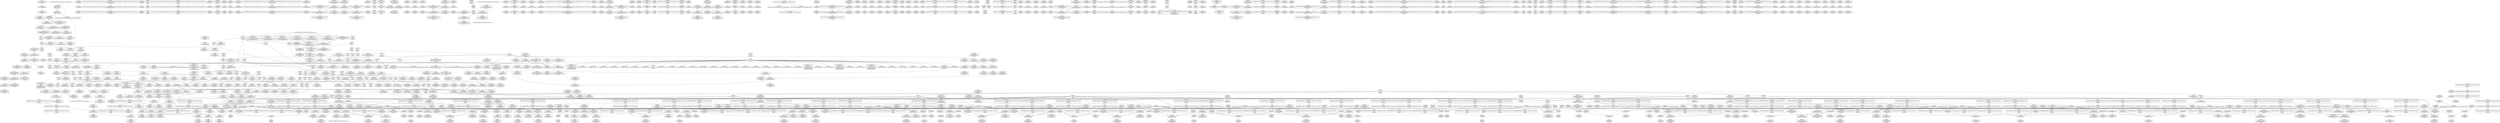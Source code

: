 digraph {
	CE0x500d060 [shape=record,shape=Mrecord,label="{CE0x500d060|__preempt_count_add:do.body|*SummSink*}"]
	CE0x4fa8750 [shape=record,shape=Mrecord,label="{CE0x4fa8750|rcu_lock_acquire:tmp6|*SummSink*}"]
	CE0x4fa3f30 [shape=record,shape=Mrecord,label="{CE0x4fa3f30|__rcu_read_unlock:tmp2}"]
	CE0x4f62c90 [shape=record,shape=Mrecord,label="{CE0x4f62c90|i64*_getelementptr_inbounds_(_13_x_i64_,_13_x_i64_*___llvm_gcov_ctr126,_i64_0,_i64_11)|*Constant*|*SummSink*}"]
	CE0x4f0c010 [shape=record,shape=Mrecord,label="{CE0x4f0c010|_call_void_mcount()_#3|*SummSource*}"]
	CE0x4f824b0 [shape=record,shape=Mrecord,label="{CE0x4f824b0|rcu_read_lock:tmp10|include/linux/rcupdate.h,882|*SummSink*}"]
	CE0x4f8c470 [shape=record,shape=Mrecord,label="{CE0x4f8c470|cred_sid:tmp3|*SummSource*}"]
	CE0x4fa1ee0 [shape=record,shape=Mrecord,label="{CE0x4fa1ee0|_call_void_lock_acquire(%struct.lockdep_map*_%map,_i32_0,_i32_0,_i32_2,_i32_0,_%struct.lockdep_map*_null,_i64_ptrtoint_(i8*_blockaddress(_rcu_lock_acquire,_%__here)_to_i64))_#10,_!dbg_!27716|include/linux/rcupdate.h,418|*SummSource*}"]
	CE0x5005490 [shape=record,shape=Mrecord,label="{CE0x5005490|rcu_lock_release:tmp2}"]
	CE0x4fcc920 [shape=record,shape=Mrecord,label="{CE0x4fcc920|rcu_lock_acquire:bb|*SummSource*}"]
	CE0x4f9d1c0 [shape=record,shape=Mrecord,label="{CE0x4f9d1c0|i32_208|*Constant*}"]
	CE0x4f8b7d0 [shape=record,shape=Mrecord,label="{CE0x4f8b7d0|task_sid:tmp1}"]
	CE0x4f730c0 [shape=record,shape=Mrecord,label="{CE0x4f730c0|0:_i8,_:_GCMR_rcu_read_lock.__warned_internal_global_i8_0,_section_.data.unlikely_,_align_1:_elem_0:default:}"]
	CE0x4f87970 [shape=record,shape=Mrecord,label="{CE0x4f87970|rcu_read_lock:tobool|include/linux/rcupdate.h,882}"]
	CE0x50193a0 [shape=record,shape=Mrecord,label="{CE0x50193a0|i64*_getelementptr_inbounds_(_4_x_i64_,_4_x_i64_*___llvm_gcov_ctr133,_i64_0,_i64_2)|*Constant*}"]
	CE0x5019ac0 [shape=record,shape=Mrecord,label="{CE0x5019ac0|__rcu_read_lock:tmp3}"]
	CE0x4fa7160 [shape=record,shape=Mrecord,label="{CE0x4fa7160|i32_2|*Constant*}"]
	CE0x4f72810 [shape=record,shape=Mrecord,label="{CE0x4f72810|i32_(i32,_i32,_i16,_i32,_%struct.common_audit_data*)*_bitcast_(i32_(i32,_i32,_i16,_i32,_%struct.common_audit_data.495*)*_avc_has_perm_to_i32_(i32,_i32,_i16,_i32,_%struct.common_audit_data*)*)|*Constant*}"]
	CE0x50212c0 [shape=record,shape=Mrecord,label="{CE0x50212c0|__preempt_count_add:tmp1|*SummSink*}"]
	CE0x501c0a0 [shape=record,shape=Mrecord,label="{CE0x501c0a0|rcu_lock_release:__here|*SummSource*}"]
	CE0x4f06670 [shape=record,shape=Mrecord,label="{CE0x4f06670|GLOBAL:sock_has_perm|*Constant*|*SummSource*}"]
	CE0x4f6f300 [shape=record,shape=Mrecord,label="{CE0x4f6f300|sock_has_perm:tmp17|security/selinux/hooks.c,3976|*SummSource*}"]
	CE0x4efbdc0 [shape=record,shape=Mrecord,label="{CE0x4efbdc0|get_current:tmp3|*SummSource*}"]
	CE0x4f1ea90 [shape=record,shape=Mrecord,label="{CE0x4f1ea90|cred_sid:security|security/selinux/hooks.c,196|*SummSink*}"]
	CE0x4fc70d0 [shape=record,shape=Mrecord,label="{CE0x4fc70d0|rcu_read_lock:tmp17|include/linux/rcupdate.h,882}"]
	CE0x4f95de0 [shape=record,shape=Mrecord,label="{CE0x4f95de0|task_sid:do.end|*SummSink*}"]
	CE0x4f1cfd0 [shape=record,shape=Mrecord,label="{CE0x4f1cfd0|sock_has_perm:bb}"]
	CE0x4f773d0 [shape=record,shape=Mrecord,label="{CE0x4f773d0|8:_%struct.sock*,_:_SCME_44,45_}"]
	CE0x4f7e0a0 [shape=record,shape=Mrecord,label="{CE0x4f7e0a0|i64*_getelementptr_inbounds_(_6_x_i64_,_6_x_i64_*___llvm_gcov_ctr327,_i64_0,_i64_4)|*Constant*|*SummSource*}"]
	CE0x5006db0 [shape=record,shape=Mrecord,label="{CE0x5006db0|rcu_lock_release:tmp1}"]
	CE0x4fac390 [shape=record,shape=Mrecord,label="{CE0x4fac390|i64*_getelementptr_inbounds_(_4_x_i64_,_4_x_i64_*___llvm_gcov_ctr134,_i64_0,_i64_0)|*Constant*|*SummSink*}"]
	CE0x500d320 [shape=record,shape=Mrecord,label="{CE0x500d320|__preempt_count_sub:tmp5|./arch/x86/include/asm/preempt.h,77}"]
	CE0x4ee6340 [shape=record,shape=Mrecord,label="{CE0x4ee6340|selinux_socket_getsockopt:sock|Function::selinux_socket_getsockopt&Arg::sock::|*SummSource*}"]
	CE0x5005a90 [shape=record,shape=Mrecord,label="{CE0x5005a90|rcu_lock_release:indirectgoto|*SummSource*}"]
	CE0x4fc7440 [shape=record,shape=Mrecord,label="{CE0x4fc7440|rcu_read_lock:tmp18|include/linux/rcupdate.h,882}"]
	CE0x4fd5c90 [shape=record,shape=Mrecord,label="{CE0x4fd5c90|rcu_lock_release:tmp|*SummSource*}"]
	CE0x4fc7db0 [shape=record,shape=Mrecord,label="{CE0x4fc7db0|_call_void_lockdep_rcu_suspicious(i8*_getelementptr_inbounds_(_25_x_i8_,_25_x_i8_*_.str45,_i32_0,_i32_0),_i32_883,_i8*_getelementptr_inbounds_(_42_x_i8_,_42_x_i8_*_.str46,_i32_0,_i32_0))_#10,_!dbg_!27728|include/linux/rcupdate.h,882|*SummSource*}"]
	CE0x4fb6090 [shape=record,shape=Mrecord,label="{CE0x4fb6090|rcu_read_lock:tmp7|include/linux/rcupdate.h,882}"]
	CE0x4fd8a80 [shape=record,shape=Mrecord,label="{CE0x4fd8a80|rcu_read_unlock:land.lhs.true2|*SummSource*}"]
	CE0x4f647a0 [shape=record,shape=Mrecord,label="{CE0x4f647a0|task_sid:tmp21|security/selinux/hooks.c,208|*SummSource*}"]
	CE0x4fc9a90 [shape=record,shape=Mrecord,label="{CE0x4fc9a90|rcu_read_lock:tmp22|include/linux/rcupdate.h,884}"]
	CE0x4fd2e60 [shape=record,shape=Mrecord,label="{CE0x4fd2e60|__rcu_read_lock:tmp7|include/linux/rcupdate.h,240}"]
	CE0x4fa86e0 [shape=record,shape=Mrecord,label="{CE0x4fa86e0|rcu_lock_acquire:tmp6|*SummSource*}"]
	CE0x4fcba80 [shape=record,shape=Mrecord,label="{CE0x4fcba80|i64*_getelementptr_inbounds_(_4_x_i64_,_4_x_i64_*___llvm_gcov_ctr128,_i64_0,_i64_2)|*Constant*|*SummSource*}"]
	CE0x5008a50 [shape=record,shape=Mrecord,label="{CE0x5008a50|_ret_void,_!dbg_!27720|./arch/x86/include/asm/preempt.h,78|*SummSource*}"]
	CE0x4fb51c0 [shape=record,shape=Mrecord,label="{CE0x4fb51c0|rcu_read_lock:tmp6|include/linux/rcupdate.h,882}"]
	CE0x4fcf870 [shape=record,shape=Mrecord,label="{CE0x4fcf870|i64*_getelementptr_inbounds_(_4_x_i64_,_4_x_i64_*___llvm_gcov_ctr130,_i64_0,_i64_2)|*Constant*|*SummSink*}"]
	CE0x4fa0120 [shape=record,shape=Mrecord,label="{CE0x4fa0120|_call_void___rcu_read_unlock()_#10,_!dbg_!27734|include/linux/rcupdate.h,937|*SummSink*}"]
	CE0x4f6c8e0 [shape=record,shape=Mrecord,label="{CE0x4f6c8e0|_call_void_mcount()_#3|*SummSink*}"]
	CE0x4fd97d0 [shape=record,shape=Mrecord,label="{CE0x4fd97d0|i64*_getelementptr_inbounds_(_4_x_i64_,_4_x_i64_*___llvm_gcov_ctr129,_i64_0,_i64_3)|*Constant*|*SummSink*}"]
	CE0x4f19bb0 [shape=record,shape=Mrecord,label="{CE0x4f19bb0|task_sid:tmp10|security/selinux/hooks.c,208}"]
	CE0x4f1fcb0 [shape=record,shape=Mrecord,label="{CE0x4f1fcb0|rcu_read_unlock:land.lhs.true2}"]
	CE0x4f1f0c0 [shape=record,shape=Mrecord,label="{CE0x4f1f0c0|task_sid:tmp2|*SummSink*}"]
	CE0x4f74670 [shape=record,shape=Mrecord,label="{CE0x4f74670|_ret_i32_%retval.0,_!dbg_!27728|security/selinux/avc.c,775|*SummSink*}"]
	CE0x5018b40 [shape=record,shape=Mrecord,label="{CE0x5018b40|__rcu_read_lock:tmp4|include/linux/rcupdate.h,239|*SummSink*}"]
	CE0x4faef70 [shape=record,shape=Mrecord,label="{CE0x4faef70|task_sid:call7|security/selinux/hooks.c,208|*SummSource*}"]
	CE0x4f98530 [shape=record,shape=Mrecord,label="{CE0x4f98530|task_sid:tmp13|security/selinux/hooks.c,208|*SummSource*}"]
	CE0x4fdeb10 [shape=record,shape=Mrecord,label="{CE0x4fdeb10|i32_934|*Constant*|*SummSource*}"]
	CE0x4f914e0 [shape=record,shape=Mrecord,label="{CE0x4f914e0|GLOBAL:__rcu_read_lock|*Constant*|*SummSource*}"]
	CE0x4fc9830 [shape=record,shape=Mrecord,label="{CE0x4fc9830|i64*_getelementptr_inbounds_(_11_x_i64_,_11_x_i64_*___llvm_gcov_ctr127,_i64_0,_i64_10)|*Constant*|*SummSink*}"]
	CE0x4f64640 [shape=record,shape=Mrecord,label="{CE0x4f64640|task_sid:tmp22|security/selinux/hooks.c,208}"]
	CE0x4fad3f0 [shape=record,shape=Mrecord,label="{CE0x4fad3f0|GLOBAL:__preempt_count|Global_var:__preempt_count}"]
	CE0x4f92fd0 [shape=record,shape=Mrecord,label="{CE0x4f92fd0|task_sid:land.lhs.true2}"]
	CE0x4fd49d0 [shape=record,shape=Mrecord,label="{CE0x4fd49d0|rcu_read_unlock:do.end}"]
	CE0x4fc9c30 [shape=record,shape=Mrecord,label="{CE0x4fc9c30|rcu_read_lock:tmp22|include/linux/rcupdate.h,884|*SummSource*}"]
	CE0x4f7a310 [shape=record,shape=Mrecord,label="{CE0x4f7a310|sock_has_perm:call|security/selinux/hooks.c,3967}"]
	CE0x4f70a60 [shape=record,shape=Mrecord,label="{CE0x4f70a60|sock_has_perm:sk4|security/selinux/hooks.c,3974|*SummSource*}"]
	CE0x4f8aeb0 [shape=record,shape=Mrecord,label="{CE0x4f8aeb0|task_sid:tobool|security/selinux/hooks.c,208|*SummSource*}"]
	CE0x5015c30 [shape=record,shape=Mrecord,label="{CE0x5015c30|__rcu_read_lock:do.end}"]
	CE0x4f8fcf0 [shape=record,shape=Mrecord,label="{CE0x4f8fcf0|_ret_void,_!dbg_!27717|include/linux/rcupdate.h,240|*SummSink*}"]
	CE0x4f06820 [shape=record,shape=Mrecord,label="{CE0x4f06820|_call_void_mcount()_#3|*SummSource*}"]
	CE0x4f76cb0 [shape=record,shape=Mrecord,label="{CE0x4f76cb0|8:_%struct.sock*,_:_SCME_38,39_}"]
	CE0x50043f0 [shape=record,shape=Mrecord,label="{CE0x50043f0|__preempt_count_add:tmp1}"]
	CE0x4ee5f70 [shape=record,shape=Mrecord,label="{CE0x4ee5f70|sock_has_perm:perms|Function::sock_has_perm&Arg::perms::}"]
	CE0x4f12fc0 [shape=record,shape=Mrecord,label="{CE0x4f12fc0|sock_has_perm:if.then|*SummSource*}"]
	CE0x4fc3d30 [shape=record,shape=Mrecord,label="{CE0x4fc3d30|rcu_read_lock:tmp15|include/linux/rcupdate.h,882}"]
	CE0x4fcb390 [shape=record,shape=Mrecord,label="{CE0x4fcb390|rcu_read_unlock:tmp15|include/linux/rcupdate.h,933|*SummSource*}"]
	CE0x4f1b4d0 [shape=record,shape=Mrecord,label="{CE0x4f1b4d0|GLOBAL:__preempt_count_add|*Constant*|*SummSink*}"]
	CE0x5059e60 [shape=record,shape=Mrecord,label="{CE0x5059e60|__preempt_count_add:do.body|*SummSource*}"]
	CE0x6a77310 [shape=record,shape=Mrecord,label="{CE0x6a77310|sock_has_perm:task|Function::sock_has_perm&Arg::task::}"]
	CE0x4ef7d40 [shape=record,shape=Mrecord,label="{CE0x4ef7d40|i32_1|*Constant*|*SummSink*}"]
	CE0x4f753e0 [shape=record,shape=Mrecord,label="{CE0x4f753e0|cred_sid:tmp4|*LoadInst*|security/selinux/hooks.c,196}"]
	CE0x4f1ec70 [shape=record,shape=Mrecord,label="{CE0x4f1ec70|cred_sid:security|security/selinux/hooks.c,196}"]
	CE0x4fdf800 [shape=record,shape=Mrecord,label="{CE0x4fdf800|i64*_getelementptr_inbounds_(_11_x_i64_,_11_x_i64_*___llvm_gcov_ctr132,_i64_0,_i64_9)|*Constant*|*SummSource*}"]
	CE0x4fa3340 [shape=record,shape=Mrecord,label="{CE0x4fa3340|COLLAPSED:_GCMRE___llvm_gcov_ctr128_internal_global_4_x_i64_zeroinitializer:_elem_0:default:}"]
	CE0x4f1ece0 [shape=record,shape=Mrecord,label="{CE0x4f1ece0|cred_sid:security|security/selinux/hooks.c,196|*SummSource*}"]
	CE0x4f1c290 [shape=record,shape=Mrecord,label="{CE0x4f1c290|rcu_lock_acquire:entry|*SummSource*}"]
	CE0x4f802f0 [shape=record,shape=Mrecord,label="{CE0x4f802f0|__preempt_count_sub:do.body|*SummSink*}"]
	CE0x4f18060 [shape=record,shape=Mrecord,label="{CE0x4f18060|sock_has_perm:retval.0}"]
	CE0x4f7e030 [shape=record,shape=Mrecord,label="{CE0x4f7e030|i64*_getelementptr_inbounds_(_6_x_i64_,_6_x_i64_*___llvm_gcov_ctr327,_i64_0,_i64_4)|*Constant*}"]
	CE0x4f1ca50 [shape=record,shape=Mrecord,label="{CE0x4f1ca50|i64*_getelementptr_inbounds_(_11_x_i64_,_11_x_i64_*___llvm_gcov_ctr127,_i64_0,_i64_1)|*Constant*|*SummSource*}"]
	CE0x4f3e720 [shape=record,shape=Mrecord,label="{CE0x4f3e720|rcu_read_unlock:tmp13|include/linux/rcupdate.h,933|*SummSource*}"]
	CE0x4fafb50 [shape=record,shape=Mrecord,label="{CE0x4fafb50|cred_sid:cred|Function::cred_sid&Arg::cred::|*SummSink*}"]
	CE0x4f1a660 [shape=record,shape=Mrecord,label="{CE0x4f1a660|COLLAPSED:_CMRE:_elem_0::|security/selinux/hooks.c,196}"]
	CE0x4fd0ab0 [shape=record,shape=Mrecord,label="{CE0x4fd0ab0|__preempt_count_add:entry}"]
	CE0x4f874a0 [shape=record,shape=Mrecord,label="{CE0x4f874a0|i64*_getelementptr_inbounds_(_13_x_i64_,_13_x_i64_*___llvm_gcov_ctr126,_i64_0,_i64_1)|*Constant*|*SummSource*}"]
	CE0x4fbe330 [shape=record,shape=Mrecord,label="{CE0x4fbe330|rcu_read_lock:tmp4|include/linux/rcupdate.h,882|*SummSink*}"]
	CE0x4f90a10 [shape=record,shape=Mrecord,label="{CE0x4f90a10|rcu_read_lock:tmp}"]
	CE0x4fcc120 [shape=record,shape=Mrecord,label="{CE0x4fcc120|__rcu_read_lock:do.end|*SummSource*}"]
	CE0x4f76130 [shape=record,shape=Mrecord,label="{CE0x4f76130|8:_%struct.sock*,_:_SCME_28,29_}"]
	CE0x4f940d0 [shape=record,shape=Mrecord,label="{CE0x4f940d0|task_sid:tmp7|security/selinux/hooks.c,208|*SummSource*}"]
	CE0x4fa22c0 [shape=record,shape=Mrecord,label="{CE0x4fa22c0|__rcu_read_unlock:tmp6|include/linux/rcupdate.h,245|*SummSink*}"]
	CE0x4f8e3a0 [shape=record,shape=Mrecord,label="{CE0x4f8e3a0|i64*_getelementptr_inbounds_(_2_x_i64_,_2_x_i64_*___llvm_gcov_ctr131,_i64_0,_i64_1)|*Constant*|*SummSink*}"]
	CE0x4f0f4c0 [shape=record,shape=Mrecord,label="{CE0x4f0f4c0|get_current:tmp3|*SummSink*}"]
	CE0x4f16980 [shape=record,shape=Mrecord,label="{CE0x4f16980|sock_has_perm:type|security/selinux/hooks.c,3972|*SummSource*}"]
	CE0x4f61de0 [shape=record,shape=Mrecord,label="{CE0x4f61de0|task_sid:tmp24|security/selinux/hooks.c,208}"]
	CE0x5018ad0 [shape=record,shape=Mrecord,label="{CE0x5018ad0|__rcu_read_lock:tmp4|include/linux/rcupdate.h,239|*SummSource*}"]
	CE0x4ef8700 [shape=record,shape=Mrecord,label="{CE0x4ef8700|get_current:tmp2|*SummSink*}"]
	CE0x50029b0 [shape=record,shape=Mrecord,label="{CE0x50029b0|i64*_getelementptr_inbounds_(_4_x_i64_,_4_x_i64_*___llvm_gcov_ctr133,_i64_0,_i64_3)|*Constant*|*SummSink*}"]
	CE0x4f716a0 [shape=record,shape=Mrecord,label="{CE0x4f716a0|sock_has_perm:sclass|security/selinux/hooks.c,3976|*SummSource*}"]
	CE0x501b0e0 [shape=record,shape=Mrecord,label="{CE0x501b0e0|i64*_getelementptr_inbounds_(_4_x_i64_,_4_x_i64_*___llvm_gcov_ctr133,_i64_0,_i64_2)|*Constant*|*SummSink*}"]
	CE0x4f057e0 [shape=record,shape=Mrecord,label="{CE0x4f057e0|sock_has_perm:tmp9|security/selinux/hooks.c,3969|*SummSource*}"]
	CE0x4f6c620 [shape=record,shape=Mrecord,label="{CE0x4f6c620|__preempt_count_add:tmp}"]
	CE0x4fa4010 [shape=record,shape=Mrecord,label="{CE0x4fa4010|__rcu_read_unlock:tmp2|*SummSink*}"]
	CE0x4f217a0 [shape=record,shape=Mrecord,label="{CE0x4f217a0|rcu_read_lock:tmp3|*SummSink*}"]
	CE0x5005650 [shape=record,shape=Mrecord,label="{CE0x5005650|_call_void_asm_addl_$1,_%gs:$0_,_*m,ri,*m,_dirflag_,_fpsr_,_flags_(i32*___preempt_count,_i32_%sub,_i32*___preempt_count)_#3,_!dbg_!27717,_!srcloc_!27718|./arch/x86/include/asm/preempt.h,77|*SummSink*}"]
	CE0x4fa73f0 [shape=record,shape=Mrecord,label="{CE0x4fa73f0|i64*_getelementptr_inbounds_(_4_x_i64_,_4_x_i64_*___llvm_gcov_ctr130,_i64_0,_i64_3)|*Constant*}"]
	CE0x4f079f0 [shape=record,shape=Mrecord,label="{CE0x4f079f0|32:_%struct.sock*,_:_CRE_16,24_|*MultipleSource*|Function::selinux_socket_getsockopt&Arg::sock::|security/selinux/hooks.c,4248}"]
	CE0x4fe0010 [shape=record,shape=Mrecord,label="{CE0x4fe0010|rcu_read_unlock:tmp19|include/linux/rcupdate.h,933|*SummSource*}"]
	CE0x4fb7720 [shape=record,shape=Mrecord,label="{CE0x4fb7720|_call_void_mcount()_#3|*SummSource*}"]
	CE0x4f36660 [shape=record,shape=Mrecord,label="{CE0x4f36660|rcu_read_lock:if.then}"]
	CE0x4f90a80 [shape=record,shape=Mrecord,label="{CE0x4f90a80|COLLAPSED:_GCMRE___llvm_gcov_ctr127_internal_global_11_x_i64_zeroinitializer:_elem_0:default:}"]
	CE0x4ef9be0 [shape=record,shape=Mrecord,label="{CE0x4ef9be0|selinux_socket_getsockopt:sock|Function::selinux_socket_getsockopt&Arg::sock::|*SummSink*}"]
	CE0x4f71710 [shape=record,shape=Mrecord,label="{CE0x4f71710|sock_has_perm:sclass|security/selinux/hooks.c,3976|*SummSink*}"]
	CE0x5020550 [shape=record,shape=Mrecord,label="{CE0x5020550|__preempt_count_sub:val|Function::__preempt_count_sub&Arg::val::|*SummSource*}"]
	CE0x4fb00e0 [shape=record,shape=Mrecord,label="{CE0x4fb00e0|_call_void_rcu_read_unlock()_#10,_!dbg_!27748|security/selinux/hooks.c,209|*SummSink*}"]
	CE0x4f1d110 [shape=record,shape=Mrecord,label="{CE0x4f1d110|sock_has_perm:bb|*SummSink*}"]
	CE0x5008e20 [shape=record,shape=Mrecord,label="{CE0x5008e20|i64*_getelementptr_inbounds_(_4_x_i64_,_4_x_i64_*___llvm_gcov_ctr134,_i64_0,_i64_3)|*Constant*|*SummSource*}"]
	CE0x4f1fe30 [shape=record,shape=Mrecord,label="{CE0x4f1fe30|_call_void_mcount()_#3}"]
	CE0x4f62ef0 [shape=record,shape=Mrecord,label="{CE0x4f62ef0|task_sid:tmp26|security/selinux/hooks.c,208}"]
	CE0x4f95c30 [shape=record,shape=Mrecord,label="{CE0x4f95c30|task_sid:do.end6|*SummSink*}"]
	CE0x4f10fa0 [shape=record,shape=Mrecord,label="{CE0x4f10fa0|selinux_socket_getsockopt:tmp3|*SummSink*}"]
	CE0x4f15e60 [shape=record,shape=Mrecord,label="{CE0x4f15e60|sock_has_perm:tmp13|security/selinux/hooks.c,3972|*SummSource*}"]
	CE0x4fc8ca0 [shape=record,shape=Mrecord,label="{CE0x4fc8ca0|rcu_read_lock:tmp20|include/linux/rcupdate.h,882|*SummSource*}"]
	CE0x5007090 [shape=record,shape=Mrecord,label="{CE0x5007090|i64*_getelementptr_inbounds_(_4_x_i64_,_4_x_i64_*___llvm_gcov_ctr133,_i64_0,_i64_1)|*Constant*}"]
	CE0x4fa9b00 [shape=record,shape=Mrecord,label="{CE0x4fa9b00|__rcu_read_lock:tmp1}"]
	CE0x4fb6870 [shape=record,shape=Mrecord,label="{CE0x4fb6870|GLOBAL:rcu_read_unlock.__warned|Global_var:rcu_read_unlock.__warned|*SummSink*}"]
	CE0x50135c0 [shape=record,shape=Mrecord,label="{CE0x50135c0|__preempt_count_sub:tmp5|./arch/x86/include/asm/preempt.h,77|*SummSink*}"]
	CE0x500c760 [shape=record,shape=Mrecord,label="{CE0x500c760|__preempt_count_add:tmp4|./arch/x86/include/asm/preempt.h,72|*SummSource*}"]
	CE0x4facee0 [shape=record,shape=Mrecord,label="{CE0x4facee0|GLOBAL:__preempt_count_sub|*Constant*|*SummSink*}"]
	CE0x4ef1720 [shape=record,shape=Mrecord,label="{CE0x4ef1720|i64_1|*Constant*}"]
	CE0x4f192d0 [shape=record,shape=Mrecord,label="{CE0x4f192d0|task_sid:bb|*SummSink*}"]
	CE0x4f9cdb0 [shape=record,shape=Mrecord,label="{CE0x4f9cdb0|i8*_getelementptr_inbounds_(_25_x_i8_,_25_x_i8_*_.str3,_i32_0,_i32_0)|*Constant*|*SummSink*}"]
	CE0x4f89420 [shape=record,shape=Mrecord,label="{CE0x4f89420|GLOBAL:rcu_read_lock|*Constant*}"]
	CE0x5021b90 [shape=record,shape=Mrecord,label="{CE0x5021b90|__preempt_count_sub:tmp3}"]
	CE0x4fb3670 [shape=record,shape=Mrecord,label="{CE0x4fb3670|rcu_read_lock:bb|*SummSource*}"]
	CE0x4f8c070 [shape=record,shape=Mrecord,label="{CE0x4f8c070|i64_3|*Constant*|*SummSink*}"]
	CE0x4fb3cf0 [shape=record,shape=Mrecord,label="{CE0x4fb3cf0|rcu_lock_acquire:map|Function::rcu_lock_acquire&Arg::map::}"]
	CE0x4eecf00 [shape=record,shape=Mrecord,label="{CE0x4eecf00|32:_%struct.sock*,_:_CRE_4,6_|*MultipleSource*|Function::selinux_socket_getsockopt&Arg::sock::|security/selinux/hooks.c,4248}"]
	CE0x4fd6530 [shape=record,shape=Mrecord,label="{CE0x4fd6530|rcu_read_unlock:tmp11|include/linux/rcupdate.h,933|*SummSource*}"]
	CE0x4f7f120 [shape=record,shape=Mrecord,label="{CE0x4f7f120|i8_0|*Constant*|*SummSink*}"]
	CE0x4fae300 [shape=record,shape=Mrecord,label="{CE0x4fae300|i64*_getelementptr_inbounds_(_13_x_i64_,_13_x_i64_*___llvm_gcov_ctr126,_i64_0,_i64_12)|*Constant*|*SummSink*}"]
	CE0x4fb0ee0 [shape=record,shape=Mrecord,label="{CE0x4fb0ee0|_ret_void,_!dbg_!27735|include/linux/rcupdate.h,938}"]
	CE0x4fcc020 [shape=record,shape=Mrecord,label="{CE0x4fcc020|i64*_getelementptr_inbounds_(_4_x_i64_,_4_x_i64_*___llvm_gcov_ctr128,_i64_0,_i64_0)|*Constant*|*SummSink*}"]
	CE0x4eeca30 [shape=record,shape=Mrecord,label="{CE0x4eeca30|selinux_socket_getsockopt:sk|security/selinux/hooks.c,4248|*SummSink*}"]
	CE0x4f99cd0 [shape=record,shape=Mrecord,label="{CE0x4f99cd0|task_sid:tmp14|security/selinux/hooks.c,208|*SummSource*}"]
	CE0x4fb6b60 [shape=record,shape=Mrecord,label="{CE0x4fb6b60|rcu_lock_acquire:tmp4|include/linux/rcupdate.h,418}"]
	CE0x4f80170 [shape=record,shape=Mrecord,label="{CE0x4f80170|__preempt_count_sub:bb|*SummSource*}"]
	CE0x5001800 [shape=record,shape=Mrecord,label="{CE0x5001800|rcu_lock_release:tmp2|*SummSource*}"]
	CE0x4f81d60 [shape=record,shape=Mrecord,label="{CE0x4f81d60|rcu_read_lock:tmp10|include/linux/rcupdate.h,882}"]
	CE0x4fa1850 [shape=record,shape=Mrecord,label="{CE0x4fa1850|GLOBAL:lock_acquire|*Constant*|*SummSource*}"]
	CE0x4fc3660 [shape=record,shape=Mrecord,label="{CE0x4fc3660|rcu_read_lock:tmp13|include/linux/rcupdate.h,882|*SummSource*}"]
	CE0x4fdcf90 [shape=record,shape=Mrecord,label="{CE0x4fdcf90|rcu_read_unlock:tmp17|include/linux/rcupdate.h,933|*SummSink*}"]
	CE0x4fa3690 [shape=record,shape=Mrecord,label="{CE0x4fa3690|_call_void_mcount()_#3|*SummSource*}"]
	CE0x4f2a0a0 [shape=record,shape=Mrecord,label="{CE0x4f2a0a0|_ret_i32_%call1,_!dbg_!27717|security/selinux/hooks.c,4248}"]
	CE0x4fa2630 [shape=record,shape=Mrecord,label="{CE0x4fa2630|__rcu_read_unlock:tmp7|include/linux/rcupdate.h,245|*SummSource*}"]
	CE0x4f0e9e0 [shape=record,shape=Mrecord,label="{CE0x4f0e9e0|task_sid:land.lhs.true}"]
	CE0x4f7c4a0 [shape=record,shape=Mrecord,label="{CE0x4f7c4a0|i64_0|*Constant*|*SummSource*}"]
	CE0x4f372f0 [shape=record,shape=Mrecord,label="{CE0x4f372f0|sock_has_perm:cleanup}"]
	CE0x4efda60 [shape=record,shape=Mrecord,label="{CE0x4efda60|i32_2|*Constant*|*SummSink*}"]
	CE0x4f80640 [shape=record,shape=Mrecord,label="{CE0x4f80640|_call_void_mcount()_#3}"]
	CE0x4f2b240 [shape=record,shape=Mrecord,label="{CE0x4f2b240|sock_has_perm:perms|Function::sock_has_perm&Arg::perms::|*SummSink*}"]
	CE0x4fcd8f0 [shape=record,shape=Mrecord,label="{CE0x4fcd8f0|__rcu_read_unlock:tmp5|include/linux/rcupdate.h,244|*SummSource*}"]
	CE0x5038690 [shape=record,shape=Mrecord,label="{CE0x5038690|void_(i32*,_i32,_i32*)*_asm_addl_$1,_%gs:$0_,_*m,ri,*m,_dirflag_,_fpsr_,_flags_|*SummSink*}"]
	CE0x4f68390 [shape=record,shape=Mrecord,label="{CE0x4f68390|__rcu_read_unlock:bb}"]
	CE0x4f34380 [shape=record,shape=Mrecord,label="{CE0x4f34380|rcu_read_unlock:tmp2|*SummSource*}"]
	CE0x4fc93c0 [shape=record,shape=Mrecord,label="{CE0x4fc93c0|i64*_getelementptr_inbounds_(_11_x_i64_,_11_x_i64_*___llvm_gcov_ctr127,_i64_0,_i64_10)|*Constant*}"]
	CE0x4fce5b0 [shape=record,shape=Mrecord,label="{CE0x4fce5b0|rcu_read_unlock:tmp}"]
	CE0x4f18e30 [shape=record,shape=Mrecord,label="{CE0x4f18e30|sock_has_perm:net|security/selinux/hooks.c, 3966|*SummSource*}"]
	CE0x4f05580 [shape=record,shape=Mrecord,label="{CE0x4f05580|i64*_getelementptr_inbounds_(_13_x_i64_,_13_x_i64_*___llvm_gcov_ctr126,_i64_0,_i64_0)|*Constant*|*SummSource*}"]
	CE0x4f16300 [shape=record,shape=Mrecord,label="{CE0x4f16300|sock_has_perm:tmp14|security/selinux/hooks.c,3972}"]
	CE0x4f8d3f0 [shape=record,shape=Mrecord,label="{CE0x4f8d3f0|cred_sid:tmp2|*SummSource*}"]
	"CONST[source:2(external),value:2(dynamic)][purpose:{subject}][SrcIdx:2]"
	CE0x4f9d7f0 [shape=record,shape=Mrecord,label="{CE0x4f9d7f0|_call_void_rcu_lock_acquire(%struct.lockdep_map*_rcu_lock_map)_#10,_!dbg_!27711|include/linux/rcupdate.h,881|*SummSource*}"]
	CE0x4fa84a0 [shape=record,shape=Mrecord,label="{CE0x4fa84a0|i64*_getelementptr_inbounds_(_4_x_i64_,_4_x_i64_*___llvm_gcov_ctr130,_i64_0,_i64_3)|*Constant*|*SummSink*}"]
	CE0x4fd8c60 [shape=record,shape=Mrecord,label="{CE0x4fd8c60|rcu_read_unlock:if.end}"]
	CE0x5021a90 [shape=record,shape=Mrecord,label="{CE0x5021a90|__preempt_count_sub:tmp2|*SummSource*}"]
	CE0x4f76a50 [shape=record,shape=Mrecord,label="{CE0x4f76a50|8:_%struct.sock*,_:_SCME_36,37_}"]
	CE0x4f965b0 [shape=record,shape=Mrecord,label="{CE0x4f965b0|task_sid:tmp8|security/selinux/hooks.c,208|*SummSink*}"]
	CE0x4f1d0a0 [shape=record,shape=Mrecord,label="{CE0x4f1d0a0|sock_has_perm:bb|*SummSource*}"]
	CE0x4637070 [shape=record,shape=Mrecord,label="{CE0x4637070|sock_has_perm:task|Function::sock_has_perm&Arg::task::|*SummSink*}"]
	CE0x4fd7590 [shape=record,shape=Mrecord,label="{CE0x4fd7590|rcu_read_unlock:bb}"]
	CE0x4f80090 [shape=record,shape=Mrecord,label="{CE0x4f80090|__preempt_count_sub:do.body}"]
	CE0x4f9dc50 [shape=record,shape=Mrecord,label="{CE0x4f9dc50|i64*_getelementptr_inbounds_(_11_x_i64_,_11_x_i64_*___llvm_gcov_ctr132,_i64_0,_i64_10)|*Constant*|*SummSource*}"]
	CE0x4ef6bf0 [shape=record,shape=Mrecord,label="{CE0x4ef6bf0|GLOBAL:current_task|Global_var:current_task|*SummSink*}"]
	CE0x4fa1b20 [shape=record,shape=Mrecord,label="{CE0x4fa1b20|GLOBAL:lock_acquire|*Constant*|*SummSink*}"]
	CE0x4f77fb0 [shape=record,shape=Mrecord,label="{CE0x4f77fb0|8:_%struct.sock*,_:_SCME_54,55_}"]
	CE0x50050f0 [shape=record,shape=Mrecord,label="{CE0x50050f0|i64*_getelementptr_inbounds_(_4_x_i64_,_4_x_i64_*___llvm_gcov_ctr133,_i64_0,_i64_1)|*Constant*|*SummSink*}"]
	CE0x4f7fb50 [shape=record,shape=Mrecord,label="{CE0x4f7fb50|i64*_getelementptr_inbounds_(_4_x_i64_,_4_x_i64_*___llvm_gcov_ctr135,_i64_0,_i64_1)|*Constant*|*SummSink*}"]
	CE0x4fd59f0 [shape=record,shape=Mrecord,label="{CE0x4fd59f0|rcu_lock_acquire:__here|*SummSource*}"]
	CE0x4f9b9a0 [shape=record,shape=Mrecord,label="{CE0x4f9b9a0|task_sid:tmp19|security/selinux/hooks.c,208|*SummSink*}"]
	CE0x4facc00 [shape=record,shape=Mrecord,label="{CE0x4facc00|__preempt_count_add:tmp3|*SummSource*}"]
	CE0x4fd3320 [shape=record,shape=Mrecord,label="{CE0x4fd3320|rcu_read_unlock:tmp6|include/linux/rcupdate.h,933}"]
	CE0x4f61bf0 [shape=record,shape=Mrecord,label="{CE0x4f61bf0|task_sid:tmp22|security/selinux/hooks.c,208|*SummSource*}"]
	CE0x4fd3860 [shape=record,shape=Mrecord,label="{CE0x4fd3860|rcu_read_unlock:do.body}"]
	CE0x4f1b890 [shape=record,shape=Mrecord,label="{CE0x4f1b890|i64*_getelementptr_inbounds_(_11_x_i64_,_11_x_i64_*___llvm_gcov_ctr127,_i64_0,_i64_0)|*Constant*}"]
	CE0x4f90460 [shape=record,shape=Mrecord,label="{CE0x4f90460|cred_sid:sid|security/selinux/hooks.c,197|*SummSink*}"]
	CE0x4fe0dd0 [shape=record,shape=Mrecord,label="{CE0x4fe0dd0|rcu_read_unlock:tmp21|include/linux/rcupdate.h,935|*SummSource*}"]
	CE0x501b940 [shape=record,shape=Mrecord,label="{CE0x501b940|rcu_lock_release:tmp5|include/linux/rcupdate.h,423|*SummSink*}"]
	CE0x5015b30 [shape=record,shape=Mrecord,label="{CE0x5015b30|__preempt_count_sub:bb}"]
	CE0x4fb3820 [shape=record,shape=Mrecord,label="{CE0x4fb3820|rcu_read_lock:do.body}"]
	CE0x501f880 [shape=record,shape=Mrecord,label="{CE0x501f880|__preempt_count_add:tmp|*SummSource*}"]
	CE0x4f9f290 [shape=record,shape=Mrecord,label="{CE0x4f9f290|GLOBAL:rcu_lock_release|*Constant*|*SummSource*}"]
	CE0x4f05230 [shape=record,shape=Mrecord,label="{CE0x4f05230|task_sid:if.then|*SummSource*}"]
	CE0x4f80100 [shape=record,shape=Mrecord,label="{CE0x4f80100|__preempt_count_sub:do.body|*SummSource*}"]
	CE0x4f8cf30 [shape=record,shape=Mrecord,label="{CE0x4f8cf30|i64_2|*Constant*}"]
	CE0x4fcef30 [shape=record,shape=Mrecord,label="{CE0x4fcef30|rcu_read_unlock:tmp11|include/linux/rcupdate.h,933}"]
	CE0x4fd4010 [shape=record,shape=Mrecord,label="{CE0x4fd4010|i64*_getelementptr_inbounds_(_4_x_i64_,_4_x_i64_*___llvm_gcov_ctr128,_i64_0,_i64_3)|*Constant*|*SummSink*}"]
	CE0x4ef2ba0 [shape=record,shape=Mrecord,label="{CE0x4ef2ba0|cred_sid:tmp5|security/selinux/hooks.c,196|*SummSource*}"]
	CE0x50139a0 [shape=record,shape=Mrecord,label="{CE0x50139a0|__preempt_count_sub:sub|./arch/x86/include/asm/preempt.h,77}"]
	CE0x6a77200 [shape=record,shape=Mrecord,label="{CE0x6a77200|sock_has_perm:entry|*SummSource*}"]
	CE0x4f95290 [shape=record,shape=Mrecord,label="{CE0x4f95290|_call_void_mcount()_#3|*SummSink*}"]
	CE0x50226c0 [shape=record,shape=Mrecord,label="{CE0x50226c0|__preempt_count_add:tmp6|./arch/x86/include/asm/preempt.h,73|*SummSource*}"]
	CE0x504b940 [shape=record,shape=Mrecord,label="{CE0x504b940|__preempt_count_add:tmp3}"]
	CE0x4fa9920 [shape=record,shape=Mrecord,label="{CE0x4fa9920|rcu_lock_release:__here}"]
	CE0x5001c30 [shape=record,shape=Mrecord,label="{CE0x5001c30|rcu_lock_acquire:tmp1}"]
	CE0x4f16910 [shape=record,shape=Mrecord,label="{CE0x4f16910|sock_has_perm:type|security/selinux/hooks.c,3972}"]
	CE0x4ef79b0 [shape=record,shape=Mrecord,label="{CE0x4ef79b0|sock_has_perm:sk_security|security/selinux/hooks.c,3964|*SummSource*}"]
	CE0x4fc4740 [shape=record,shape=Mrecord,label="{CE0x4fc4740|i64*_getelementptr_inbounds_(_11_x_i64_,_11_x_i64_*___llvm_gcov_ctr127,_i64_0,_i64_8)|*Constant*}"]
	CE0x4f6c690 [shape=record,shape=Mrecord,label="{CE0x4f6c690|COLLAPSED:_GCMRE___llvm_gcov_ctr129_internal_global_4_x_i64_zeroinitializer:_elem_0:default:}"]
	CE0x5008ca0 [shape=record,shape=Mrecord,label="{CE0x5008ca0|i64*_getelementptr_inbounds_(_4_x_i64_,_4_x_i64_*___llvm_gcov_ctr134,_i64_0,_i64_3)|*Constant*}"]
	CE0x4fcabb0 [shape=record,shape=Mrecord,label="{CE0x4fcabb0|rcu_read_unlock:tmp3}"]
	CE0x4f91700 [shape=record,shape=Mrecord,label="{CE0x4f91700|rcu_read_unlock:tmp6|include/linux/rcupdate.h,933|*SummSource*}"]
	CE0x50380c0 [shape=record,shape=Mrecord,label="{CE0x50380c0|GLOBAL:__preempt_count_sub|*Constant*}"]
	CE0x4f268f0 [shape=record,shape=Mrecord,label="{CE0x4f268f0|get_current:bb}"]
	CE0x4fc9780 [shape=record,shape=Mrecord,label="{CE0x4fc9780|i64*_getelementptr_inbounds_(_11_x_i64_,_11_x_i64_*___llvm_gcov_ctr127,_i64_0,_i64_10)|*Constant*|*SummSource*}"]
	CE0x5005910 [shape=record,shape=Mrecord,label="{CE0x5005910|rcu_lock_release:__here|*SummSink*}"]
	CE0x4fa7a40 [shape=record,shape=Mrecord,label="{CE0x4fa7a40|i64_ptrtoint_(i8*_blockaddress(_rcu_lock_acquire,_%__here)_to_i64)|*Constant*}"]
	CE0x5002820 [shape=record,shape=Mrecord,label="{CE0x5002820|i64*_getelementptr_inbounds_(_4_x_i64_,_4_x_i64_*___llvm_gcov_ctr133,_i64_0,_i64_3)|*Constant*|*SummSource*}"]
	CE0x5008440 [shape=record,shape=Mrecord,label="{CE0x5008440|__preempt_count_sub:tmp6|./arch/x86/include/asm/preempt.h,78}"]
	CE0x4f61550 [shape=record,shape=Mrecord,label="{CE0x4f61550|i8*_getelementptr_inbounds_(_41_x_i8_,_41_x_i8_*_.str44,_i32_0,_i32_0)|*Constant*|*SummSink*}"]
	CE0x4fd8dc0 [shape=record,shape=Mrecord,label="{CE0x4fd8dc0|rcu_read_unlock:if.end|*SummSource*}"]
	CE0x4f075e0 [shape=record,shape=Mrecord,label="{CE0x4f075e0|i32_59|*Constant*}"]
	CE0x4fd8f10 [shape=record,shape=Mrecord,label="{CE0x4fd8f10|__rcu_read_unlock:tmp4|include/linux/rcupdate.h,244|*SummSink*}"]
	CE0x4f0ee90 [shape=record,shape=Mrecord,label="{CE0x4f0ee90|sock_has_perm:tmp8|security/selinux/hooks.c,3969|*SummSource*}"]
	CE0x4fdedd0 [shape=record,shape=Mrecord,label="{CE0x4fdedd0|i32_934|*Constant*|*SummSink*}"]
	CE0x4f90df0 [shape=record,shape=Mrecord,label="{CE0x4f90df0|task_sid:tobool1|security/selinux/hooks.c,208|*SummSource*}"]
	CE0x4fa20d0 [shape=record,shape=Mrecord,label="{CE0x4fa20d0|__rcu_read_unlock:tmp6|include/linux/rcupdate.h,245}"]
	CE0x4f7e4c0 [shape=record,shape=Mrecord,label="{CE0x4f7e4c0|sock_has_perm:tmp3|security/selinux/hooks.c,3964|*SummSource*}"]
	CE0x4ee8ff0 [shape=record,shape=Mrecord,label="{CE0x4ee8ff0|i32_5|*Constant*|*SummSink*}"]
	CE0x4f06f10 [shape=record,shape=Mrecord,label="{CE0x4f06f10|avc_has_perm:tclass|Function::avc_has_perm&Arg::tclass::|*SummSource*}"]
	CE0x4f08b50 [shape=record,shape=Mrecord,label="{CE0x4f08b50|i64_3|*Constant*}"]
	CE0x5001ca0 [shape=record,shape=Mrecord,label="{CE0x5001ca0|rcu_lock_acquire:tmp1|*SummSource*}"]
	CE0x4fd3a80 [shape=record,shape=Mrecord,label="{CE0x4fd3a80|rcu_read_unlock:do.body|*SummSink*}"]
	CE0x4fa8430 [shape=record,shape=Mrecord,label="{CE0x4fa8430|rcu_lock_acquire:tmp6}"]
	CE0x4f1a150 [shape=record,shape=Mrecord,label="{CE0x4f1a150|task_sid:tmp12|security/selinux/hooks.c,208}"]
	CE0x5038910 [shape=record,shape=Mrecord,label="{CE0x5038910|__rcu_read_unlock:tmp1}"]
	CE0x4f94800 [shape=record,shape=Mrecord,label="{CE0x4f94800|task_sid:bb}"]
	CE0x4f8b4a0 [shape=record,shape=Mrecord,label="{CE0x4f8b4a0|_call_void_mcount()_#3|*SummSink*}"]
	CE0x6a772a0 [shape=record,shape=Mrecord,label="{CE0x6a772a0|sock_has_perm:entry|*SummSink*}"]
	CE0x4fa9e40 [shape=record,shape=Mrecord,label="{CE0x4fa9e40|_call_void___preempt_count_sub(i32_1)_#10,_!dbg_!27715|include/linux/rcupdate.h,244}"]
	CE0x4f19380 [shape=record,shape=Mrecord,label="{CE0x4f19380|task_sid:do.body5|*SummSource*}"]
	CE0x4f7c8c0 [shape=record,shape=Mrecord,label="{CE0x4f7c8c0|GLOBAL:__llvm_gcov_ctr327|Global_var:__llvm_gcov_ctr327}"]
	CE0x4f1c550 [shape=record,shape=Mrecord,label="{CE0x4f1c550|task_sid:real_cred|security/selinux/hooks.c,208|*SummSink*}"]
	CE0x4f99140 [shape=record,shape=Mrecord,label="{CE0x4f99140|task_sid:tobool4|security/selinux/hooks.c,208|*SummSink*}"]
	CE0x50059b0 [shape=record,shape=Mrecord,label="{CE0x50059b0|rcu_lock_release:indirectgoto}"]
	CE0x4f8b840 [shape=record,shape=Mrecord,label="{CE0x4f8b840|task_sid:tmp1|*SummSource*}"]
	CE0x4fca120 [shape=record,shape=Mrecord,label="{CE0x4fca120|rcu_read_lock:tmp22|include/linux/rcupdate.h,884|*SummSink*}"]
	CE0x4fd9c90 [shape=record,shape=Mrecord,label="{CE0x4fd9c90|rcu_read_unlock:tmp9|include/linux/rcupdate.h,933|*SummSink*}"]
	CE0x4fc7980 [shape=record,shape=Mrecord,label="{CE0x4fc7980|i8_1|*Constant*}"]
	CE0x4f0b690 [shape=record,shape=Mrecord,label="{CE0x4f0b690|__rcu_read_lock:tmp|*SummSource*}"]
	CE0x4fa97d0 [shape=record,shape=Mrecord,label="{CE0x4fa97d0|i8*_undef|*Constant*|*SummSink*}"]
	CE0x4f6c7e0 [shape=record,shape=Mrecord,label="{CE0x4f6c7e0|_call_void_mcount()_#3|*SummSource*}"]
	CE0x4f1cd50 [shape=record,shape=Mrecord,label="{CE0x4f1cd50|task_sid:tmp3}"]
	CE0x4f74170 [shape=record,shape=Mrecord,label="{CE0x4f74170|avc_has_perm:auditdata|Function::avc_has_perm&Arg::auditdata::}"]
	CE0x4f99bc0 [shape=record,shape=Mrecord,label="{CE0x4f99bc0|task_sid:tmp15|security/selinux/hooks.c,208}"]
	CE0x4f12ef0 [shape=record,shape=Mrecord,label="{CE0x4f12ef0|sock_has_perm:if.then}"]
	CE0x4fe0080 [shape=record,shape=Mrecord,label="{CE0x4fe0080|rcu_read_unlock:tmp19|include/linux/rcupdate.h,933|*SummSink*}"]
	CE0x4f20100 [shape=record,shape=Mrecord,label="{CE0x4f20100|_call_void_mcount()_#3|*SummSink*}"]
	CE0x5017c20 [shape=record,shape=Mrecord,label="{CE0x5017c20|i64_ptrtoint_(i8*_blockaddress(_rcu_lock_release,_%__here)_to_i64)|*Constant*}"]
	CE0x5016120 [shape=record,shape=Mrecord,label="{CE0x5016120|__rcu_read_unlock:tmp|*SummSource*}"]
	CE0x4f98200 [shape=record,shape=Mrecord,label="{CE0x4f98200|task_sid:call3|security/selinux/hooks.c,208}"]
	CE0x4f7af30 [shape=record,shape=Mrecord,label="{CE0x4f7af30|16:_i32,_24:_i16,_:_CRE_24,26_|*MultipleSource*|*LoadInst*|security/selinux/hooks.c,3964|security/selinux/hooks.c,3964|security/selinux/hooks.c,3969}"]
	CE0x50046f0 [shape=record,shape=Mrecord,label="{CE0x50046f0|i64*_getelementptr_inbounds_(_4_x_i64_,_4_x_i64_*___llvm_gcov_ctr134,_i64_0,_i64_0)|*Constant*|*SummSource*}"]
	CE0x4f606b0 [shape=record,shape=Mrecord,label="{CE0x4f606b0|sock_has_perm:tmp2|*LoadInst*|security/selinux/hooks.c,3964}"]
	CE0x4f78470 [shape=record,shape=Mrecord,label="{CE0x4f78470|i32_8|*Constant*|*SummSink*}"]
	CE0x4f9d860 [shape=record,shape=Mrecord,label="{CE0x4f9d860|_call_void_rcu_lock_acquire(%struct.lockdep_map*_rcu_lock_map)_#10,_!dbg_!27711|include/linux/rcupdate.h,881|*SummSink*}"]
	CE0x4f7a430 [shape=record,shape=Mrecord,label="{CE0x4f7a430|sock_has_perm:call|security/selinux/hooks.c,3967|*SummSource*}"]
	CE0x4f95ca0 [shape=record,shape=Mrecord,label="{CE0x4f95ca0|task_sid:do.end}"]
	CE0x4eed690 [shape=record,shape=Mrecord,label="{CE0x4eed690|i32_0|*Constant*}"]
	CE0x5059b00 [shape=record,shape=Mrecord,label="{CE0x5059b00|i64*_getelementptr_inbounds_(_4_x_i64_,_4_x_i64_*___llvm_gcov_ctr129,_i64_0,_i64_0)|*Constant*|*SummSource*}"]
	CE0x4f7ebb0 [shape=record,shape=Mrecord,label="{CE0x4f7ebb0|sock_has_perm:tmp5|security/selinux/hooks.c,3966|*SummSource*}"]
	CE0x4faf650 [shape=record,shape=Mrecord,label="{CE0x4faf650|cred_sid:entry|*SummSource*}"]
	CE0x5006c20 [shape=record,shape=Mrecord,label="{CE0x5006c20|rcu_lock_acquire:tmp5|include/linux/rcupdate.h,418|*SummSink*}"]
	CE0x4fdcf20 [shape=record,shape=Mrecord,label="{CE0x4fdcf20|rcu_read_unlock:tmp17|include/linux/rcupdate.h,933|*SummSource*}"]
	CE0x46370e0 [shape=record,shape=Mrecord,label="{CE0x46370e0|sock_has_perm:sk|Function::sock_has_perm&Arg::sk::|*SummSource*}"]
	CE0x4fb6c40 [shape=record,shape=Mrecord,label="{CE0x4fb6c40|rcu_lock_acquire:tmp4|include/linux/rcupdate.h,418|*SummSink*}"]
	CE0x4fd1560 [shape=record,shape=Mrecord,label="{CE0x4fd1560|__preempt_count_add:val|Function::__preempt_count_add&Arg::val::|*SummSink*}"]
	CE0x4f7bbd0 [shape=record,shape=Mrecord,label="{CE0x4f7bbd0|sock_has_perm:cmp|security/selinux/hooks.c,3969|*SummSink*}"]
	CE0x4f929f0 [shape=record,shape=Mrecord,label="{CE0x4f929f0|task_sid:tmp6|security/selinux/hooks.c,208|*SummSink*}"]
	CE0x500c9d0 [shape=record,shape=Mrecord,label="{CE0x500c9d0|__preempt_count_add:do.end|*SummSource*}"]
	CE0x4f92020 [shape=record,shape=Mrecord,label="{CE0x4f92020|rcu_read_lock:if.end}"]
	CE0x4f690d0 [shape=record,shape=Mrecord,label="{CE0x4f690d0|__rcu_read_unlock:do.body|*SummSource*}"]
	CE0x4f91aa0 [shape=record,shape=Mrecord,label="{CE0x4f91aa0|i64*_getelementptr_inbounds_(_2_x_i64_,_2_x_i64_*___llvm_gcov_ctr131,_i64_0,_i64_1)|*Constant*}"]
	CE0x4ef9490 [shape=record,shape=Mrecord,label="{CE0x4ef9490|i64*_getelementptr_inbounds_(_2_x_i64_,_2_x_i64_*___llvm_gcov_ctr98,_i64_0,_i64_1)|*Constant*|*SummSink*}"]
	CE0x4fd5360 [shape=record,shape=Mrecord,label="{CE0x4fd5360|GLOBAL:rcu_read_unlock.__warned|Global_var:rcu_read_unlock.__warned}"]
	CE0x4f6e740 [shape=record,shape=Mrecord,label="{CE0x4f6e740|sock_has_perm:u|security/selinux/hooks.c,3973}"]
	CE0x4f9b7d0 [shape=record,shape=Mrecord,label="{CE0x4f9b7d0|i8_1|*Constant*}"]
	CE0x4fb3440 [shape=record,shape=Mrecord,label="{CE0x4fb3440|rcu_read_unlock:call|include/linux/rcupdate.h,933|*SummSink*}"]
	CE0x4f788e0 [shape=record,shape=Mrecord,label="{CE0x4f788e0|task_sid:entry|*SummSink*}"]
	CE0x4fae560 [shape=record,shape=Mrecord,label="{CE0x4fae560|task_sid:call7|security/selinux/hooks.c,208}"]
	CE0x4fe0720 [shape=record,shape=Mrecord,label="{CE0x4fe0720|rcu_read_unlock:tmp21|include/linux/rcupdate.h,935}"]
	CE0x4f91550 [shape=record,shape=Mrecord,label="{CE0x4f91550|GLOBAL:__rcu_read_lock|*Constant*|*SummSink*}"]
	CE0x4ef0ea0 [shape=record,shape=Mrecord,label="{CE0x4ef0ea0|sock_has_perm:sk_security|security/selinux/hooks.c,3964}"]
	CE0x4f3d9d0 [shape=record,shape=Mrecord,label="{CE0x4f3d9d0|sock_has_perm:tmp20|security/selinux/hooks.c,3977|*SummSource*}"]
	CE0x4f61c60 [shape=record,shape=Mrecord,label="{CE0x4f61c60|task_sid:tmp22|security/selinux/hooks.c,208|*SummSink*}"]
	CE0x4eef250 [shape=record,shape=Mrecord,label="{CE0x4eef250|rcu_read_unlock:tmp3|*SummSource*}"]
	CE0x4fd12f0 [shape=record,shape=Mrecord,label="{CE0x4fd12f0|_ret_void,_!dbg_!27719|./arch/x86/include/asm/preempt.h,73}"]
	CE0x4fcf520 [shape=record,shape=Mrecord,label="{CE0x4fcf520|__rcu_read_lock:tmp6|include/linux/rcupdate.h,240|*SummSource*}"]
	CE0x4fc9530 [shape=record,shape=Mrecord,label="{CE0x4fc9530|rcu_read_lock:tmp21|include/linux/rcupdate.h,884|*SummSource*}"]
	CE0x4faea50 [shape=record,shape=Mrecord,label="{CE0x4faea50|task_sid:tmp27|security/selinux/hooks.c,208|*SummSink*}"]
	CE0x4f94390 [shape=record,shape=Mrecord,label="{CE0x4f94390|rcu_read_lock:tmp1|*SummSource*}"]
	CE0x4f92980 [shape=record,shape=Mrecord,label="{CE0x4f92980|task_sid:tmp6|security/selinux/hooks.c,208|*SummSource*}"]
	CE0x4eee3a0 [shape=record,shape=Mrecord,label="{CE0x4eee3a0|selinux_socket_getsockopt:bb|*SummSink*}"]
	CE0x4faf0b0 [shape=record,shape=Mrecord,label="{CE0x4faf0b0|GLOBAL:cred_sid|*Constant*|*SummSource*}"]
	CE0x4f61790 [shape=record,shape=Mrecord,label="{CE0x4f61790|task_sid:tmp23|security/selinux/hooks.c,208}"]
	CE0x4f069f0 [shape=record,shape=Mrecord,label="{CE0x4f069f0|get_current:tmp4|./arch/x86/include/asm/current.h,14|*SummSink*}"]
	CE0x4f72a10 [shape=record,shape=Mrecord,label="{CE0x4f72a10|i32_(i32,_i32,_i16,_i32,_%struct.common_audit_data*)*_bitcast_(i32_(i32,_i32,_i16,_i32,_%struct.common_audit_data.495*)*_avc_has_perm_to_i32_(i32,_i32,_i16,_i32,_%struct.common_audit_data*)*)|*Constant*|*SummSource*}"]
	CE0x4f78c20 [shape=record,shape=Mrecord,label="{CE0x4f78c20|task_sid:task|Function::task_sid&Arg::task::|*SummSink*}"]
	CE0x4fa6d10 [shape=record,shape=Mrecord,label="{CE0x4fa6d10|__preempt_count_add:tmp6|./arch/x86/include/asm/preempt.h,73|*SummSink*}"]
	CE0x5008710 [shape=record,shape=Mrecord,label="{CE0x5008710|rcu_lock_acquire:tmp}"]
	CE0x4f7c850 [shape=record,shape=Mrecord,label="{CE0x4f7c850|sock_has_perm:tmp8|security/selinux/hooks.c,3969}"]
	CE0x4f9f570 [shape=record,shape=Mrecord,label="{CE0x4f9f570|rcu_lock_release:map|Function::rcu_lock_release&Arg::map::}"]
	CE0x4f7ed30 [shape=record,shape=Mrecord,label="{CE0x4f7ed30|sock_has_perm:tmp5|security/selinux/hooks.c,3966|*SummSink*}"]
	CE0x4ef4550 [shape=record,shape=Mrecord,label="{CE0x4ef4550|%struct.task_struct*_(%struct.task_struct**)*_asm_movq_%gs:$_1:P_,$0_,_r,im,_dirflag_,_fpsr_,_flags_|*SummSink*}"]
	CE0x4f29f30 [shape=record,shape=Mrecord,label="{CE0x4f29f30|_ret_i32_%retval.0,_!dbg_!27740|security/selinux/hooks.c,3977|*SummSource*}"]
	CE0x501ecd0 [shape=record,shape=Mrecord,label="{CE0x501ecd0|__preempt_count_sub:tmp|*SummSink*}"]
	CE0x5038540 [shape=record,shape=Mrecord,label="{CE0x5038540|void_(i32*,_i32,_i32*)*_asm_addl_$1,_%gs:$0_,_*m,ri,*m,_dirflag_,_fpsr_,_flags_|*SummSource*}"]
	CE0x4fb7e00 [shape=record,shape=Mrecord,label="{CE0x4fb7e00|rcu_read_lock:tmp4|include/linux/rcupdate.h,882|*SummSource*}"]
	CE0x4fc6990 [shape=record,shape=Mrecord,label="{CE0x4fc6990|i64*_getelementptr_inbounds_(_11_x_i64_,_11_x_i64_*___llvm_gcov_ctr127,_i64_0,_i64_9)|*Constant*|*SummSource*}"]
	CE0x4ef9970 [shape=record,shape=Mrecord,label="{CE0x4ef9970|32:_%struct.sock*,_:_CRE_0,4_|*MultipleSource*|Function::selinux_socket_getsockopt&Arg::sock::|security/selinux/hooks.c,4248}"]
	CE0x4fb0a20 [shape=record,shape=Mrecord,label="{CE0x4fb0a20|GLOBAL:rcu_read_unlock|*Constant*|*SummSink*}"]
	CE0x4fdfa20 [shape=record,shape=Mrecord,label="{CE0x4fdfa20|i64*_getelementptr_inbounds_(_11_x_i64_,_11_x_i64_*___llvm_gcov_ctr132,_i64_0,_i64_9)|*Constant*|*SummSink*}"]
	CE0x4f6ad90 [shape=record,shape=Mrecord,label="{CE0x4f6ad90|__preempt_count_add:do.body}"]
	CE0x4f913c0 [shape=record,shape=Mrecord,label="{CE0x4f913c0|__rcu_read_lock:entry}"]
	CE0x4efafb0 [shape=record,shape=Mrecord,label="{CE0x4efafb0|GLOBAL:get_current|*Constant*}"]
	CE0x4f3eb70 [shape=record,shape=Mrecord,label="{CE0x4f3eb70|rcu_read_lock:tmp14|include/linux/rcupdate.h,882}"]
	CE0x4f88620 [shape=record,shape=Mrecord,label="{CE0x4f88620|i64_4|*Constant*|*SummSource*}"]
	CE0x50084b0 [shape=record,shape=Mrecord,label="{CE0x50084b0|i64*_getelementptr_inbounds_(_4_x_i64_,_4_x_i64_*___llvm_gcov_ctr135,_i64_0,_i64_3)|*Constant*|*SummSink*}"]
	CE0x4f7e890 [shape=record,shape=Mrecord,label="{CE0x4f7e890|sock_has_perm:tmp4|security/selinux/hooks.c,3966|*SummSource*}"]
	CE0x4f26960 [shape=record,shape=Mrecord,label="{CE0x4f26960|_ret_i32_%call1,_!dbg_!27717|security/selinux/hooks.c,4248|*SummSink*}"]
	CE0x4ef4e80 [shape=record,shape=Mrecord,label="{CE0x4ef4e80|avc_has_perm:tsid|Function::avc_has_perm&Arg::tsid::|*SummSource*}"]
	CE0x4f888d0 [shape=record,shape=Mrecord,label="{CE0x4f888d0|task_sid:tmp10|security/selinux/hooks.c,208|*SummSink*}"]
	CE0x4f20530 [shape=record,shape=Mrecord,label="{CE0x4f20530|_call_void_mcount()_#3|*SummSource*}"]
	CE0x4f6e600 [shape=record,shape=Mrecord,label="{CE0x4f6e600|i8_2|*Constant*|*SummSink*}"]
	CE0x4f1d550 [shape=record,shape=Mrecord,label="{CE0x4f1d550|sock_has_perm:ad|security/selinux/hooks.c, 3965|*SummSink*}"]
	CE0x4eebd90 [shape=record,shape=Mrecord,label="{CE0x4eebd90|selinux_socket_getsockopt:tmp1|*SummSink*}"]
	CE0x4f204c0 [shape=record,shape=Mrecord,label="{CE0x4f204c0|_call_void_mcount()_#3}"]
	CE0x4f194e0 [shape=record,shape=Mrecord,label="{CE0x4f194e0|task_sid:do.body}"]
	CE0x4f6f7a0 [shape=record,shape=Mrecord,label="{CE0x4f6f7a0|sock_has_perm:net1|security/selinux/hooks.c,3973}"]
	CE0x4fb7420 [shape=record,shape=Mrecord,label="{CE0x4fb7420|GLOBAL:__llvm_gcov_ctr127|Global_var:__llvm_gcov_ctr127|*SummSource*}"]
	CE0x4f7a240 [shape=record,shape=Mrecord,label="{CE0x4f7a240|i64_56|*Constant*|*SummSink*}"]
	CE0x4f18260 [shape=record,shape=Mrecord,label="{CE0x4f18260|sock_has_perm:retval.0|*SummSource*}"]
	CE0x4ef9030 [shape=record,shape=Mrecord,label="{CE0x4ef9030|get_current:tmp2}"]
	CE0x4fdceb0 [shape=record,shape=Mrecord,label="{CE0x4fdceb0|rcu_read_unlock:tmp17|include/linux/rcupdate.h,933}"]
	CE0x5001ec0 [shape=record,shape=Mrecord,label="{CE0x5001ec0|rcu_lock_acquire:tmp|*SummSink*}"]
	CE0x50034b0 [shape=record,shape=Mrecord,label="{CE0x50034b0|__rcu_read_unlock:do.end}"]
	CE0x4f3d5f0 [shape=record,shape=Mrecord,label="{CE0x4f3d5f0|sock_has_perm:tmp19|security/selinux/hooks.c,3977|*SummSink*}"]
	CE0x4fcc8b0 [shape=record,shape=Mrecord,label="{CE0x4fcc8b0|rcu_lock_acquire:bb}"]
	CE0x4fa3780 [shape=record,shape=Mrecord,label="{CE0x4fa3780|_call_void_mcount()_#3|*SummSink*}"]
	CE0x5022860 [shape=record,shape=Mrecord,label="{CE0x5022860|__preempt_count_add:tmp2|*SummSource*}"]
	CE0x4f1d700 [shape=record,shape=Mrecord,label="{CE0x4f1d700|get_current:tmp3}"]
	CE0x4f071b0 [shape=record,shape=Mrecord,label="{CE0x4f071b0|_ret_i32_%retval.0,_!dbg_!27728|security/selinux/avc.c,775}"]
	CE0x501b7d0 [shape=record,shape=Mrecord,label="{CE0x501b7d0|rcu_lock_release:tmp5|include/linux/rcupdate.h,423|*SummSource*}"]
	CE0x4f96680 [shape=record,shape=Mrecord,label="{CE0x4f96680|task_sid:tmp9|security/selinux/hooks.c,208}"]
	CE0x4f9d030 [shape=record,shape=Mrecord,label="{CE0x4f9d030|GLOBAL:lockdep_rcu_suspicious|*Constant*|*SummSource*}"]
	CE0x4fd3b90 [shape=record,shape=Mrecord,label="{CE0x4fd3b90|i64*_getelementptr_inbounds_(_11_x_i64_,_11_x_i64_*___llvm_gcov_ctr132,_i64_0,_i64_0)|*Constant*}"]
	CE0x4f334f0 [shape=record,shape=Mrecord,label="{CE0x4f334f0|_call_void_rcu_read_lock()_#10,_!dbg_!27712|security/selinux/hooks.c,207}"]
	CE0x4fb3710 [shape=record,shape=Mrecord,label="{CE0x4fb3710|rcu_read_lock:bb|*SummSink*}"]
	CE0x4f05300 [shape=record,shape=Mrecord,label="{CE0x4f05300|task_sid:if.then|*SummSink*}"]
	CE0x4fd0930 [shape=record,shape=Mrecord,label="{CE0x4fd0930|i64*_getelementptr_inbounds_(_11_x_i64_,_11_x_i64_*___llvm_gcov_ctr132,_i64_0,_i64_0)|*Constant*|*SummSink*}"]
	CE0x4fce9b0 [shape=record,shape=Mrecord,label="{CE0x4fce9b0|i64*_getelementptr_inbounds_(_4_x_i64_,_4_x_i64_*___llvm_gcov_ctr128,_i64_0,_i64_2)|*Constant*|*SummSink*}"]
	CE0x4ef8770 [shape=record,shape=Mrecord,label="{CE0x4ef8770|get_current:tmp2|*SummSource*}"]
	CE0x4f81bf0 [shape=record,shape=Mrecord,label="{CE0x4f81bf0|rcu_read_lock:tmp9|include/linux/rcupdate.h,882}"]
	CE0x5001d10 [shape=record,shape=Mrecord,label="{CE0x5001d10|rcu_lock_acquire:tmp1|*SummSink*}"]
	CE0x4fdf290 [shape=record,shape=Mrecord,label="{CE0x4fdf290|i8*_getelementptr_inbounds_(_44_x_i8_,_44_x_i8_*_.str47,_i32_0,_i32_0)|*Constant*}"]
	CE0x4f93350 [shape=record,shape=Mrecord,label="{CE0x4f93350|i64*_getelementptr_inbounds_(_11_x_i64_,_11_x_i64_*___llvm_gcov_ctr127,_i64_0,_i64_1)|*Constant*|*SummSink*}"]
	CE0x4f3d960 [shape=record,shape=Mrecord,label="{CE0x4f3d960|sock_has_perm:tmp20|security/selinux/hooks.c,3977}"]
	CE0x4f75510 [shape=record,shape=Mrecord,label="{CE0x4f75510|cred_sid:tmp4|*LoadInst*|security/selinux/hooks.c,196|*SummSource*}"]
	CE0x4ef0970 [shape=record,shape=Mrecord,label="{CE0x4ef0970|selinux_socket_getsockopt:tmp1}"]
	CE0x4f0b8d0 [shape=record,shape=Mrecord,label="{CE0x4f0b8d0|%struct.task_struct*_(%struct.task_struct**)*_asm_movq_%gs:$_1:P_,$0_,_r,im,_dirflag_,_fpsr_,_flags_|*SummSource*}"]
	CE0x4fa8310 [shape=record,shape=Mrecord,label="{CE0x4fa8310|i64*_getelementptr_inbounds_(_4_x_i64_,_4_x_i64_*___llvm_gcov_ctr130,_i64_0,_i64_3)|*Constant*|*SummSource*}"]
	CE0x4f7dcc0 [shape=record,shape=Mrecord,label="{CE0x4f7dcc0|sock_has_perm:tmp12|security/selinux/hooks.c,3970|*SummSink*}"]
	CE0x4efbe80 [shape=record,shape=Mrecord,label="{CE0x4efbe80|_call_void_mcount()_#3}"]
	CE0x4f18880 [shape=record,shape=Mrecord,label="{CE0x4f18880|i64*_getelementptr_inbounds_(_6_x_i64_,_6_x_i64_*___llvm_gcov_ctr327,_i64_0,_i64_5)|*Constant*|*SummSink*}"]
	CE0x4fa80c0 [shape=record,shape=Mrecord,label="{CE0x4fa80c0|i64*_getelementptr_inbounds_(_4_x_i64_,_4_x_i64_*___llvm_gcov_ctr128,_i64_0,_i64_1)|*Constant*|*SummSource*}"]
	CE0x4fb6240 [shape=record,shape=Mrecord,label="{CE0x4fb6240|rcu_read_lock:tmp7|include/linux/rcupdate.h,882|*SummSource*}"]
	CE0x4fa2dd0 [shape=record,shape=Mrecord,label="{CE0x4fa2dd0|i64*_getelementptr_inbounds_(_4_x_i64_,_4_x_i64_*___llvm_gcov_ctr133,_i64_0,_i64_0)|*Constant*}"]
	CE0x4f70690 [shape=record,shape=Mrecord,label="{CE0x4f70690|sock_has_perm:tmp15|security/selinux/hooks.c,3974|*SummSource*}"]
	CE0x5002e80 [shape=record,shape=Mrecord,label="{CE0x5002e80|rcu_lock_release:tmp7}"]
	CE0x4f97cb0 [shape=record,shape=Mrecord,label="{CE0x4f97cb0|task_sid:tmp11|security/selinux/hooks.c,208|*SummSink*}"]
	CE0x4fb7c60 [shape=record,shape=Mrecord,label="{CE0x4fb7c60|i64_0|*Constant*}"]
	CE0x4f72140 [shape=record,shape=Mrecord,label="{CE0x4f72140|i32_4|*Constant*|*SummSink*}"]
	CE0x4f70930 [shape=record,shape=Mrecord,label="{CE0x4f70930|sock_has_perm:sk4|security/selinux/hooks.c,3974}"]
	CE0x50177b0 [shape=record,shape=Mrecord,label="{CE0x50177b0|GLOBAL:lock_release|*Constant*|*SummSource*}"]
	CE0x4f1cf40 [shape=record,shape=Mrecord,label="{CE0x4f1cf40|task_sid:tmp3|*SummSink*}"]
	CE0x50160b0 [shape=record,shape=Mrecord,label="{CE0x50160b0|COLLAPSED:_GCMRE___llvm_gcov_ctr134_internal_global_4_x_i64_zeroinitializer:_elem_0:default:}"]
	CE0x4ef5b00 [shape=record,shape=Mrecord,label="{CE0x4ef5b00|i64*_getelementptr_inbounds_(_2_x_i64_,_2_x_i64_*___llvm_gcov_ctr365,_i64_0,_i64_1)|*Constant*|*SummSink*}"]
	CE0x4ef0ce0 [shape=record,shape=Mrecord,label="{CE0x4ef0ce0|sock_has_perm:tmp|*SummSink*}"]
	CE0x5048800 [shape=record,shape=Mrecord,label="{CE0x5048800|__preempt_count_sub:tmp4|./arch/x86/include/asm/preempt.h,77|*SummSource*}"]
	CE0x4f97250 [shape=record,shape=Mrecord,label="{CE0x4f97250|rcu_read_lock:call|include/linux/rcupdate.h,882|*SummSource*}"]
	CE0x4fa27a0 [shape=record,shape=Mrecord,label="{CE0x4fa27a0|__rcu_read_unlock:tmp7|include/linux/rcupdate.h,245|*SummSink*}"]
	CE0x4fc45d0 [shape=record,shape=Mrecord,label="{CE0x4fc45d0|rcu_read_lock:tmp16|include/linux/rcupdate.h,882|*SummSink*}"]
	CE0x4fcca50 [shape=record,shape=Mrecord,label="{CE0x4fcca50|rcu_lock_acquire:bb|*SummSink*}"]
	CE0x4f93b70 [shape=record,shape=Mrecord,label="{CE0x4f93b70|i64_1|*Constant*}"]
	CE0x50218d0 [shape=record,shape=Mrecord,label="{CE0x50218d0|__preempt_count_add:tmp5|./arch/x86/include/asm/preempt.h,72|*SummSink*}"]
	CE0x4efa5a0 [shape=record,shape=Mrecord,label="{CE0x4efa5a0|sock_has_perm:tmp|*SummSource*}"]
	CE0x4f9d9e0 [shape=record,shape=Mrecord,label="{CE0x4f9d9e0|rcu_lock_acquire:entry}"]
	CE0x4f16c20 [shape=record,shape=Mrecord,label="{CE0x4f16c20|0:_i8,_8:_%struct.lsm_network_audit*,_24:_%struct.selinux_audit_data*,_:_SCMRE_0,1_|*MultipleSource*|security/selinux/hooks.c, 3965|security/selinux/hooks.c,3972}"]
	CE0x4f63a00 [shape=record,shape=Mrecord,label="{CE0x4f63a00|i64*_getelementptr_inbounds_(_13_x_i64_,_13_x_i64_*___llvm_gcov_ctr126,_i64_0,_i64_9)|*Constant*}"]
	CE0x4f8e0e0 [shape=record,shape=Mrecord,label="{CE0x4f8e0e0|task_sid:tmp6|security/selinux/hooks.c,208}"]
	CE0x4f1f2d0 [shape=record,shape=Mrecord,label="{CE0x4f1f2d0|_call_void___rcu_read_lock()_#10,_!dbg_!27710|include/linux/rcupdate.h,879|*SummSink*}"]
	CE0x4fc98a0 [shape=record,shape=Mrecord,label="{CE0x4fc98a0|rcu_read_lock:tmp21|include/linux/rcupdate.h,884|*SummSink*}"]
	CE0x4f64160 [shape=record,shape=Mrecord,label="{CE0x4f64160|task_sid:tmp20|security/selinux/hooks.c,208}"]
	CE0x4f98100 [shape=record,shape=Mrecord,label="{CE0x4f98100|task_sid:tmp12|security/selinux/hooks.c,208|*SummSource*}"]
	CE0x5015e20 [shape=record,shape=Mrecord,label="{CE0x5015e20|i64*_getelementptr_inbounds_(_4_x_i64_,_4_x_i64_*___llvm_gcov_ctr128,_i64_0,_i64_0)|*Constant*|*SummSource*}"]
	CE0x4f99630 [shape=record,shape=Mrecord,label="{CE0x4f99630|i64_6|*Constant*|*SummSink*}"]
	CE0x4f73e50 [shape=record,shape=Mrecord,label="{CE0x4f73e50|avc_has_perm:requested|Function::avc_has_perm&Arg::requested::}"]
	CE0x4f06aa0 [shape=record,shape=Mrecord,label="{CE0x4f06aa0|GLOBAL:current_task|Global_var:current_task|*SummSource*}"]
	CE0x4f77d50 [shape=record,shape=Mrecord,label="{CE0x4f77d50|8:_%struct.sock*,_:_SCME_52,53_}"]
	CE0x4ef9590 [shape=record,shape=Mrecord,label="{CE0x4ef9590|selinux_socket_getsockopt:call|security/selinux/hooks.c,4248|*SummSink*}"]
	CE0x4faeb20 [shape=record,shape=Mrecord,label="{CE0x4faeb20|GLOBAL:cred_sid|*Constant*}"]
	CE0x4faefe0 [shape=record,shape=Mrecord,label="{CE0x4faefe0|task_sid:call7|security/selinux/hooks.c,208|*SummSink*}"]
	CE0x4f8ff00 [shape=record,shape=Mrecord,label="{CE0x4f8ff00|GLOBAL:task_sid.__warned|Global_var:task_sid.__warned}"]
	CE0x4f06950 [shape=record,shape=Mrecord,label="{CE0x4f06950|get_current:tmp4|./arch/x86/include/asm/current.h,14|*SummSource*}"]
	CE0x500d930 [shape=record,shape=Mrecord,label="{CE0x500d930|i64*_getelementptr_inbounds_(_4_x_i64_,_4_x_i64_*___llvm_gcov_ctr135,_i64_0,_i64_1)|*Constant*}"]
	CE0x4f87170 [shape=record,shape=Mrecord,label="{CE0x4f87170|rcu_read_unlock:if.then|*SummSource*}"]
	CE0x5018380 [shape=record,shape=Mrecord,label="{CE0x5018380|rcu_lock_release:tmp4|include/linux/rcupdate.h,423}"]
	CE0x5038980 [shape=record,shape=Mrecord,label="{CE0x5038980|__rcu_read_unlock:tmp1|*SummSource*}"]
	CE0x5049210 [shape=record,shape=Mrecord,label="{CE0x5049210|i64*_getelementptr_inbounds_(_4_x_i64_,_4_x_i64_*___llvm_gcov_ctr135,_i64_0,_i64_2)|*Constant*|*SummSource*}"]
	CE0x4f1ac70 [shape=record,shape=Mrecord,label="{CE0x4f1ac70|i64*_getelementptr_inbounds_(_6_x_i64_,_6_x_i64_*___llvm_gcov_ctr327,_i64_0,_i64_0)|*Constant*|*SummSource*}"]
	CE0x4f7e700 [shape=record,shape=Mrecord,label="{CE0x4f7e700|sock_has_perm:tmp4|security/selinux/hooks.c,3966}"]
	CE0x4fdf790 [shape=record,shape=Mrecord,label="{CE0x4fdf790|i64*_getelementptr_inbounds_(_11_x_i64_,_11_x_i64_*___llvm_gcov_ctr132,_i64_0,_i64_9)|*Constant*}"]
	CE0x4ef4950 [shape=record,shape=Mrecord,label="{CE0x4ef4950|avc_has_perm:entry|*SummSink*}"]
	CE0x4f9e100 [shape=record,shape=Mrecord,label="{CE0x4f9e100|rcu_read_unlock:tmp22|include/linux/rcupdate.h,935|*SummSource*}"]
	CE0x50490d0 [shape=record,shape=Mrecord,label="{CE0x50490d0|i64*_getelementptr_inbounds_(_4_x_i64_,_4_x_i64_*___llvm_gcov_ctr135,_i64_0,_i64_2)|*Constant*}"]
	CE0x4fae200 [shape=record,shape=Mrecord,label="{CE0x4fae200|i64*_getelementptr_inbounds_(_13_x_i64_,_13_x_i64_*___llvm_gcov_ctr126,_i64_0,_i64_12)|*Constant*|*SummSource*}"]
	CE0x4fc1090 [shape=record,shape=Mrecord,label="{CE0x4fc1090|rcu_read_lock:call3|include/linux/rcupdate.h,882}"]
	CE0x4fdc800 [shape=record,shape=Mrecord,label="{CE0x4fdc800|i64*_getelementptr_inbounds_(_11_x_i64_,_11_x_i64_*___llvm_gcov_ctr132,_i64_0,_i64_8)|*Constant*|*SummSource*}"]
	CE0x4f9aa70 [shape=record,shape=Mrecord,label="{CE0x4f9aa70|task_sid:tmp17|security/selinux/hooks.c,208|*SummSource*}"]
	CE0x4ee6f20 [shape=record,shape=Mrecord,label="{CE0x4ee6f20|i64*_getelementptr_inbounds_(_2_x_i64_,_2_x_i64_*___llvm_gcov_ctr365,_i64_0,_i64_1)|*Constant*}"]
	CE0x4f8c320 [shape=record,shape=Mrecord,label="{CE0x4f8c320|cred_sid:tmp3}"]
	CE0x4f6feb0 [shape=record,shape=Mrecord,label="{CE0x4f6feb0|sock_has_perm:u2|security/selinux/hooks.c,3974|*SummSink*}"]
	CE0x50087f0 [shape=record,shape=Mrecord,label="{CE0x50087f0|rcu_lock_acquire:tmp|*SummSource*}"]
	CE0x4f9fbe0 [shape=record,shape=Mrecord,label="{CE0x4f9fbe0|_ret_void,_!dbg_!27717|include/linux/rcupdate.h,424}"]
	CE0x4fb87b0 [shape=record,shape=Mrecord,label="{CE0x4fb87b0|__rcu_read_lock:tmp5|include/linux/rcupdate.h,239|*SummSink*}"]
	CE0x4fb10f0 [shape=record,shape=Mrecord,label="{CE0x4fb10f0|_ret_void,_!dbg_!27735|include/linux/rcupdate.h,938|*SummSource*}"]
	CE0x4f999c0 [shape=record,shape=Mrecord,label="{CE0x4f999c0|i64_7|*Constant*|*SummSink*}"]
	CE0x4f7d160 [shape=record,shape=Mrecord,label="{CE0x4f7d160|sock_has_perm:tmp10|security/selinux/hooks.c,3969|*SummSink*}"]
	CE0x4f9a740 [shape=record,shape=Mrecord,label="{CE0x4f9a740|i64*_getelementptr_inbounds_(_13_x_i64_,_13_x_i64_*___llvm_gcov_ctr126,_i64_0,_i64_8)|*Constant*}"]
	CE0x4fce340 [shape=record,shape=Mrecord,label="{CE0x4fce340|_ret_void,_!dbg_!27719|./arch/x86/include/asm/preempt.h,73|*SummSink*}"]
	CE0x4fc6510 [shape=record,shape=Mrecord,label="{CE0x4fc6510|i8*_getelementptr_inbounds_(_42_x_i8_,_42_x_i8_*_.str46,_i32_0,_i32_0)|*Constant*|*SummSink*}"]
	CE0x4fa7b80 [shape=record,shape=Mrecord,label="{CE0x4fa7b80|i64_ptrtoint_(i8*_blockaddress(_rcu_lock_acquire,_%__here)_to_i64)|*Constant*|*SummSource*}"]
	CE0x5017740 [shape=record,shape=Mrecord,label="{CE0x5017740|GLOBAL:lock_release|*Constant*}"]
	CE0x50065a0 [shape=record,shape=Mrecord,label="{CE0x50065a0|i64*_getelementptr_inbounds_(_4_x_i64_,_4_x_i64_*___llvm_gcov_ctr133,_i64_0,_i64_0)|*Constant*|*SummSink*}"]
	CE0x4f9cf00 [shape=record,shape=Mrecord,label="{CE0x4f9cf00|GLOBAL:lockdep_rcu_suspicious|*Constant*}"]
	CE0x4f81ee0 [shape=record,shape=Mrecord,label="{CE0x4f81ee0|rcu_read_lock:tmp9|include/linux/rcupdate.h,882|*SummSource*}"]
	CE0x4fb4d40 [shape=record,shape=Mrecord,label="{CE0x4fb4d40|rcu_read_unlock:tmp14|include/linux/rcupdate.h,933|*SummSource*}"]
	CE0x4f198b0 [shape=record,shape=Mrecord,label="{CE0x4f198b0|_ret_void,_!dbg_!27717|include/linux/rcupdate.h,419}"]
	CE0x4f6eb70 [shape=record,shape=Mrecord,label="{CE0x4f6eb70|sock_has_perm:tmp17|security/selinux/hooks.c,3976}"]
	CE0x4fc7690 [shape=record,shape=Mrecord,label="{CE0x4fc7690|rcu_read_lock:tmp18|include/linux/rcupdate.h,882|*SummSource*}"]
	CE0x4eedb60 [shape=record,shape=Mrecord,label="{CE0x4eedb60|selinux_socket_getsockopt:tmp}"]
	CE0x4f7bcb0 [shape=record,shape=Mrecord,label="{CE0x4f7bcb0|i64_2|*Constant*}"]
	CE0x4f08d70 [shape=record,shape=Mrecord,label="{CE0x4f08d70|sock_has_perm:if.end}"]
	CE0x4f62d00 [shape=record,shape=Mrecord,label="{CE0x4f62d00|task_sid:tmp24|security/selinux/hooks.c,208|*SummSource*}"]
	CE0x4fc64a0 [shape=record,shape=Mrecord,label="{CE0x4fc64a0|i8*_getelementptr_inbounds_(_42_x_i8_,_42_x_i8_*_.str46,_i32_0,_i32_0)|*Constant*|*SummSource*}"]
	CE0x4f8b760 [shape=record,shape=Mrecord,label="{CE0x4f8b760|i64_1|*Constant*}"]
	CE0x4fd9c20 [shape=record,shape=Mrecord,label="{CE0x4fd9c20|rcu_read_unlock:tmp9|include/linux/rcupdate.h,933|*SummSource*}"]
	CE0x4f338c0 [shape=record,shape=Mrecord,label="{CE0x4f338c0|rcu_lock_acquire:entry|*SummSink*}"]
	CE0x4fd31a0 [shape=record,shape=Mrecord,label="{CE0x4fd31a0|rcu_read_unlock:tmp5|include/linux/rcupdate.h,933|*SummSource*}"]
	CE0x4ef08c0 [shape=record,shape=Mrecord,label="{CE0x4ef08c0|selinux_socket_getsockopt:entry|*SummSink*}"]
	CE0x4fde8c0 [shape=record,shape=Mrecord,label="{CE0x4fde8c0|i32_934|*Constant*}"]
	CE0x4fd9f80 [shape=record,shape=Mrecord,label="{CE0x4fd9f80|i64*_getelementptr_inbounds_(_4_x_i64_,_4_x_i64_*___llvm_gcov_ctr130,_i64_0,_i64_1)|*Constant*}"]
	CE0x4fd93d0 [shape=record,shape=Mrecord,label="{CE0x4fd93d0|rcu_read_unlock:tmp8|include/linux/rcupdate.h,933|*SummSink*}"]
	CE0x4fcced0 [shape=record,shape=Mrecord,label="{CE0x4fcced0|rcu_read_unlock:tobool|include/linux/rcupdate.h,933}"]
	CE0x4fb07e0 [shape=record,shape=Mrecord,label="{CE0x4fb07e0|rcu_read_unlock:entry}"]
	CE0x4f335d0 [shape=record,shape=Mrecord,label="{CE0x4f335d0|_call_void_rcu_read_lock()_#10,_!dbg_!27712|security/selinux/hooks.c,207|*SummSource*}"]
	CE0x4fdd220 [shape=record,shape=Mrecord,label="{CE0x4fdd220|rcu_read_unlock:tmp18|include/linux/rcupdate.h,933}"]
	CE0x4eefb20 [shape=record,shape=Mrecord,label="{CE0x4eefb20|i32_77|*Constant*}"]
	CE0x4eef2c0 [shape=record,shape=Mrecord,label="{CE0x4eef2c0|rcu_read_unlock:tmp3|*SummSink*}"]
	CE0x4f64440 [shape=record,shape=Mrecord,label="{CE0x4f64440|task_sid:tmp20|security/selinux/hooks.c,208|*SummSink*}"]
	CE0x4fde3b0 [shape=record,shape=Mrecord,label="{CE0x4fde3b0|_call_void_lockdep_rcu_suspicious(i8*_getelementptr_inbounds_(_25_x_i8_,_25_x_i8_*_.str45,_i32_0,_i32_0),_i32_934,_i8*_getelementptr_inbounds_(_44_x_i8_,_44_x_i8_*_.str47,_i32_0,_i32_0))_#10,_!dbg_!27726|include/linux/rcupdate.h,933|*SummSink*}"]
	CE0x4fb33d0 [shape=record,shape=Mrecord,label="{CE0x4fb33d0|rcu_read_unlock:call|include/linux/rcupdate.h,933|*SummSource*}"]
	CE0x4fac4e0 [shape=record,shape=Mrecord,label="{CE0x4fac4e0|i64*_getelementptr_inbounds_(_4_x_i64_,_4_x_i64_*___llvm_gcov_ctr134,_i64_0,_i64_2)|*Constant*}"]
	CE0x4f7c5d0 [shape=record,shape=Mrecord,label="{CE0x4f7c5d0|i64_0|*Constant*|*SummSink*}"]
	CE0x4f17e70 [shape=record,shape=Mrecord,label="{CE0x4f17e70|avc_has_perm:ssid|Function::avc_has_perm&Arg::ssid::}"]
	CE0x4f6fc10 [shape=record,shape=Mrecord,label="{CE0x4f6fc10|sock_has_perm:u2|security/selinux/hooks.c,3974}"]
	CE0x4f19dc0 [shape=record,shape=Mrecord,label="{CE0x4f19dc0|task_sid:tmp10|security/selinux/hooks.c,208|*SummSource*}"]
	CE0x4f88090 [shape=record,shape=Mrecord,label="{CE0x4f88090|i32_0|*Constant*}"]
	CE0x4fda240 [shape=record,shape=Mrecord,label="{CE0x4fda240|i64*_getelementptr_inbounds_(_4_x_i64_,_4_x_i64_*___llvm_gcov_ctr130,_i64_0,_i64_1)|*Constant*|*SummSource*}"]
	CE0x4eedab0 [shape=record,shape=Mrecord,label="{CE0x4eedab0|_ret_%struct.task_struct*_%tmp4,_!dbg_!27714|./arch/x86/include/asm/current.h,14}"]
	CE0x4f633e0 [shape=record,shape=Mrecord,label="{CE0x4f633e0|task_sid:tmp25|security/selinux/hooks.c,208|*SummSink*}"]
	CE0x5020ca0 [shape=record,shape=Mrecord,label="{CE0x5020ca0|i64*_getelementptr_inbounds_(_4_x_i64_,_4_x_i64_*___llvm_gcov_ctr134,_i64_0,_i64_1)|*Constant*|*SummSink*}"]
	CE0x4f3d300 [shape=record,shape=Mrecord,label="{CE0x4f3d300|sock_has_perm:tmp19|security/selinux/hooks.c,3977}"]
	CE0x4f9ca90 [shape=record,shape=Mrecord,label="{CE0x4f9ca90|i8*_getelementptr_inbounds_(_25_x_i8_,_25_x_i8_*_.str3,_i32_0,_i32_0)|*Constant*}"]
	CE0x4f05c70 [shape=record,shape=Mrecord,label="{CE0x4f05c70|sock_has_perm:tmp1|*SummSink*}"]
	CE0x5048790 [shape=record,shape=Mrecord,label="{CE0x5048790|__preempt_count_sub:tmp4|./arch/x86/include/asm/preempt.h,77}"]
	CE0x4f9e560 [shape=record,shape=Mrecord,label="{CE0x4f9e560|rcu_read_unlock:tmp22|include/linux/rcupdate.h,935|*SummSink*}"]
	CE0x4f9f430 [shape=record,shape=Mrecord,label="{CE0x4f9f430|rcu_lock_release:entry|*SummSource*}"]
	CE0x4ef97f0 [shape=record,shape=Mrecord,label="{CE0x4ef97f0|selinux_socket_getsockopt:sock|Function::selinux_socket_getsockopt&Arg::sock::}"]
	CE0x4faa410 [shape=record,shape=Mrecord,label="{CE0x4faa410|i64*_getelementptr_inbounds_(_4_x_i64_,_4_x_i64_*___llvm_gcov_ctr128,_i64_0,_i64_1)|*Constant*|*SummSink*}"]
	CE0x4f78210 [shape=record,shape=Mrecord,label="{CE0x4f78210|i32_8|*Constant*}"]
	CE0x4f95fa0 [shape=record,shape=Mrecord,label="{CE0x4f95fa0|task_sid:if.end|*SummSource*}"]
	CE0x4f8f630 [shape=record,shape=Mrecord,label="{CE0x4f8f630|cred_sid:tmp6|security/selinux/hooks.c,197|*SummSink*}"]
	CE0x4fb13b0 [shape=record,shape=Mrecord,label="{CE0x4fb13b0|rcu_read_lock:do.end}"]
	CE0x4f9bf40 [shape=record,shape=Mrecord,label="{CE0x4f9bf40|_call_void_lockdep_rcu_suspicious(i8*_getelementptr_inbounds_(_25_x_i8_,_25_x_i8_*_.str3,_i32_0,_i32_0),_i32_208,_i8*_getelementptr_inbounds_(_41_x_i8_,_41_x_i8_*_.str44,_i32_0,_i32_0))_#10,_!dbg_!27732|security/selinux/hooks.c,208}"]
	CE0x4ef7e00 [shape=record,shape=Mrecord,label="{CE0x4ef7e00|sock_has_perm:net|security/selinux/hooks.c, 3966}"]
	CE0x4fde280 [shape=record,shape=Mrecord,label="{CE0x4fde280|_call_void_lockdep_rcu_suspicious(i8*_getelementptr_inbounds_(_25_x_i8_,_25_x_i8_*_.str45,_i32_0,_i32_0),_i32_934,_i8*_getelementptr_inbounds_(_44_x_i8_,_44_x_i8_*_.str47,_i32_0,_i32_0))_#10,_!dbg_!27726|include/linux/rcupdate.h,933|*SummSource*}"]
	CE0x4fcb870 [shape=record,shape=Mrecord,label="{CE0x4fcb870|rcu_read_unlock:tmp16|include/linux/rcupdate.h,933|*SummSource*}"]
	CE0x4fae3e0 [shape=record,shape=Mrecord,label="{CE0x4fae3e0|task_sid:tmp26|security/selinux/hooks.c,208|*SummSink*}"]
	CE0x4ef9650 [shape=record,shape=Mrecord,label="{CE0x4ef9650|i64*_getelementptr_inbounds_(_2_x_i64_,_2_x_i64_*___llvm_gcov_ctr98,_i64_0,_i64_1)|*Constant*|*SummSource*}"]
	CE0x4ee6490 [shape=record,shape=Mrecord,label="{CE0x4ee6490|i64*_getelementptr_inbounds_(_2_x_i64_,_2_x_i64_*___llvm_gcov_ctr365,_i64_0,_i64_0)|*Constant*|*SummSource*}"]
	CE0x4fc7140 [shape=record,shape=Mrecord,label="{CE0x4fc7140|rcu_read_lock:tmp17|include/linux/rcupdate.h,882|*SummSource*}"]
	CE0x4f9d610 [shape=record,shape=Mrecord,label="{CE0x4f9d610|task_sid:tmp18|security/selinux/hooks.c,208|*SummSource*}"]
	CE0x4f10100 [shape=record,shape=Mrecord,label="{CE0x4f10100|i64*_getelementptr_inbounds_(_6_x_i64_,_6_x_i64_*___llvm_gcov_ctr327,_i64_0,_i64_0)|*Constant*|*SummSink*}"]
	CE0x4f96c00 [shape=record,shape=Mrecord,label="{CE0x4f96c00|cred_sid:tmp}"]
	CE0x4fd3990 [shape=record,shape=Mrecord,label="{CE0x4fd3990|rcu_read_unlock:do.body|*SummSource*}"]
	CE0x4fd7440 [shape=record,shape=Mrecord,label="{CE0x4fd7440|rcu_read_unlock:land.lhs.true|*SummSource*}"]
	CE0x4f6fd40 [shape=record,shape=Mrecord,label="{CE0x4f6fd40|sock_has_perm:u2|security/selinux/hooks.c,3974|*SummSource*}"]
	CE0x4fca650 [shape=record,shape=Mrecord,label="{CE0x4fca650|cred_sid:bb|*SummSink*}"]
	CE0x4f94620 [shape=record,shape=Mrecord,label="{CE0x4f94620|i64*_getelementptr_inbounds_(_11_x_i64_,_11_x_i64_*___llvm_gcov_ctr127,_i64_0,_i64_1)|*Constant*}"]
	CE0x6119a40 [shape=record,shape=Mrecord,label="{CE0x6119a40|selinux_socket_getsockopt:call1|security/selinux/hooks.c,4248|*SummSource*}"]
	CE0x5037dc0 [shape=record,shape=Mrecord,label="{CE0x5037dc0|i64*_getelementptr_inbounds_(_4_x_i64_,_4_x_i64_*___llvm_gcov_ctr129,_i64_0,_i64_1)|*Constant*|*SummSink*}"]
	CE0x4eecda0 [shape=record,shape=Mrecord,label="{CE0x4eecda0|get_current:entry}"]
	CE0x4fd8900 [shape=record,shape=Mrecord,label="{CE0x4fd8900|rcu_lock_acquire:tmp3|*SummSource*}"]
	CE0x4ef3250 [shape=record,shape=Mrecord,label="{CE0x4ef3250|_call_void_rcu_read_lock()_#10,_!dbg_!27712|security/selinux/hooks.c,207|*SummSink*}"]
	CE0x4f68230 [shape=record,shape=Mrecord,label="{CE0x4f68230|_call_void___preempt_count_sub(i32_1)_#10,_!dbg_!27715|include/linux/rcupdate.h,244|*SummSink*}"]
	CE0x4f81fb0 [shape=record,shape=Mrecord,label="{CE0x4f81fb0|rcu_read_lock:tmp9|include/linux/rcupdate.h,882|*SummSink*}"]
	CE0x501fef0 [shape=record,shape=Mrecord,label="{CE0x501fef0|GLOBAL:__preempt_count|Global_var:__preempt_count}"]
	CE0x50227f0 [shape=record,shape=Mrecord,label="{CE0x50227f0|__preempt_count_add:tmp2}"]
	CE0x4f71370 [shape=record,shape=Mrecord,label="{CE0x4f71370|sock_has_perm:sid5|security/selinux/hooks.c,3976|*SummSink*}"]
	CE0x4fc5d00 [shape=record,shape=Mrecord,label="{CE0x4fc5d00|i32_883|*Constant*|*SummSink*}"]
	CE0x4fa34e0 [shape=record,shape=Mrecord,label="{CE0x4fa34e0|__rcu_read_lock:tmp|*SummSink*}"]
	CE0x4f3e070 [shape=record,shape=Mrecord,label="{CE0x4f3e070|i64_7|*Constant*}"]
	CE0x4f7c0d0 [shape=record,shape=Mrecord,label="{CE0x4f7c0d0|sock_has_perm:tmp7|security/selinux/hooks.c,3969}"]
	CE0x4f07820 [shape=record,shape=Mrecord,label="{CE0x4f07820|selinux_socket_getsockopt:tmp4|*LoadInst*|security/selinux/hooks.c,4248|*SummSink*}"]
	CE0x4f789c0 [shape=record,shape=Mrecord,label="{CE0x4f789c0|task_sid:task|Function::task_sid&Arg::task::}"]
	CE0x4ee66a0 [shape=record,shape=Mrecord,label="{CE0x4ee66a0|i32_5|*Constant*|*SummSource*}"]
	CE0x4f870e0 [shape=record,shape=Mrecord,label="{CE0x4f870e0|rcu_read_unlock:if.then}"]
	CE0x4fd50c0 [shape=record,shape=Mrecord,label="{CE0x4fd50c0|rcu_read_unlock:tmp7|include/linux/rcupdate.h,933|*SummSource*}"]
	CE0x4f8b560 [shape=record,shape=Mrecord,label="{CE0x4f8b560|i32_22|*Constant*}"]
	CE0x4f1d2d0 [shape=record,shape=Mrecord,label="{CE0x4f1d2d0|sock_has_perm:ad|security/selinux/hooks.c, 3965|*SummSource*}"]
	CE0x4f09fe0 [shape=record,shape=Mrecord,label="{CE0x4f09fe0|__rcu_read_lock:tmp5|include/linux/rcupdate.h,239}"]
	CE0x4fc14f0 [shape=record,shape=Mrecord,label="{CE0x4fc14f0|rcu_read_lock:call3|include/linux/rcupdate.h,882|*SummSink*}"]
	CE0x50022e0 [shape=record,shape=Mrecord,label="{CE0x50022e0|i64_ptrtoint_(i8*_blockaddress(_rcu_lock_release,_%__here)_to_i64)|*Constant*|*SummSink*}"]
	CE0x4fc3bc0 [shape=record,shape=Mrecord,label="{CE0x4fc3bc0|rcu_read_lock:tmp14|include/linux/rcupdate.h,882|*SummSink*}"]
	CE0x4f7baf0 [shape=record,shape=Mrecord,label="{CE0x4f7baf0|sock_has_perm:cmp|security/selinux/hooks.c,3969|*SummSource*}"]
	CE0x4f13800 [shape=record,shape=Mrecord,label="{CE0x4f13800|32:_%struct.sock*,_:_CRE_24,32_|*MultipleSource*|Function::selinux_socket_getsockopt&Arg::sock::|security/selinux/hooks.c,4248}"]
	"CONST[source:0(mediator),value:2(dynamic)][purpose:{object}]"
	CE0x4f9df60 [shape=record,shape=Mrecord,label="{CE0x4f9df60|rcu_read_unlock:tmp22|include/linux/rcupdate.h,935}"]
	CE0x5048fd0 [shape=record,shape=Mrecord,label="{CE0x5048fd0|_call_void_mcount()_#3|*SummSink*}"]
	CE0x4fb22d0 [shape=record,shape=Mrecord,label="{CE0x4fb22d0|rcu_read_lock:tmp8|include/linux/rcupdate.h,882}"]
	CE0x4fae700 [shape=record,shape=Mrecord,label="{CE0x4fae700|task_sid:tmp27|security/selinux/hooks.c,208|*SummSource*}"]
	CE0x4ef16b0 [shape=record,shape=Mrecord,label="{CE0x4ef16b0|get_current:tmp|*SummSink*}"]
	CE0x4f99870 [shape=record,shape=Mrecord,label="{CE0x4f99870|i64_7|*Constant*}"]
	CE0x4fb63c0 [shape=record,shape=Mrecord,label="{CE0x4fb63c0|rcu_read_lock:tmp7|include/linux/rcupdate.h,882|*SummSink*}"]
	CE0x4f1f890 [shape=record,shape=Mrecord,label="{CE0x4f1f890|task_sid:call|security/selinux/hooks.c,208|*SummSink*}"]
	CE0x4f8dac0 [shape=record,shape=Mrecord,label="{CE0x4f8dac0|COLLAPSED:_GCMRE___llvm_gcov_ctr126_internal_global_13_x_i64_zeroinitializer:_elem_0:default:}"]
	CE0x4f8ec60 [shape=record,shape=Mrecord,label="{CE0x4f8ec60|task_sid:tobool1|security/selinux/hooks.c,208}"]
	CE0x4f72570 [shape=record,shape=Mrecord,label="{CE0x4f72570|sock_has_perm:call6|security/selinux/hooks.c,3976|*SummSource*}"]
	CE0x4f701f0 [shape=record,shape=Mrecord,label="{CE0x4f701f0|sock_has_perm:net3|security/selinux/hooks.c,3974|*SummSource*}"]
	CE0x4fa0640 [shape=record,shape=Mrecord,label="{CE0x4fa0640|GLOBAL:__rcu_read_unlock|*Constant*|*SummSource*}"]
	CE0x4fc51b0 [shape=record,shape=Mrecord,label="{CE0x4fc51b0|i8*_getelementptr_inbounds_(_25_x_i8_,_25_x_i8_*_.str45,_i32_0,_i32_0)|*Constant*}"]
	CE0x4f18b50 [shape=record,shape=Mrecord,label="{CE0x4f18b50|sock_has_perm:tmp18|security/selinux/hooks.c,3977}"]
	CE0x4fd67d0 [shape=record,shape=Mrecord,label="{CE0x4fd67d0|rcu_read_unlock:tmp12|include/linux/rcupdate.h,933}"]
	CE0x4eede20 [shape=record,shape=Mrecord,label="{CE0x4eede20|i32_0|*Constant*|*SummSink*}"]
	CE0x4f77890 [shape=record,shape=Mrecord,label="{CE0x4f77890|8:_%struct.sock*,_:_SCME_48,49_}"]
	CE0x4f18700 [shape=record,shape=Mrecord,label="{CE0x4f18700|i64*_getelementptr_inbounds_(_6_x_i64_,_6_x_i64_*___llvm_gcov_ctr327,_i64_0,_i64_5)|*Constant*|*SummSource*}"]
	CE0x4f7aa40 [shape=record,shape=Mrecord,label="{CE0x4f7aa40|i32_2|*Constant*}"]
	"CONST[source:0(mediator),value:2(dynamic)][purpose:{subject}]"
	CE0x4ee63e0 [shape=record,shape=Mrecord,label="{CE0x4ee63e0|i64_1|*Constant*|*SummSink*}"]
	CE0x4fa3060 [shape=record,shape=Mrecord,label="{CE0x4fa3060|__rcu_read_lock:tmp2|*SummSink*}"]
	CE0x4637150 [shape=record,shape=Mrecord,label="{CE0x4637150|sock_has_perm:sk|Function::sock_has_perm&Arg::sk::}"]
	CE0x4fc0da0 [shape=record,shape=Mrecord,label="{CE0x4fc0da0|rcu_read_lock:tmp12|include/linux/rcupdate.h,882|*SummSource*}"]
	CE0x4f1b540 [shape=record,shape=Mrecord,label="{CE0x4f1b540|GLOBAL:__preempt_count_add|*Constant*|*SummSource*}"]
	CE0x4fb42b0 [shape=record,shape=Mrecord,label="{CE0x4fb42b0|rcu_read_unlock:call|include/linux/rcupdate.h,933}"]
	CE0x4fa7290 [shape=record,shape=Mrecord,label="{CE0x4fa7290|%struct.lockdep_map*_null|*Constant*}"]
	CE0x500cce0 [shape=record,shape=Mrecord,label="{CE0x500cce0|__preempt_count_add:bb|*SummSource*}"]
	CE0x4f67730 [shape=record,shape=Mrecord,label="{CE0x4f67730|__preempt_count_add:tmp7|./arch/x86/include/asm/preempt.h,73|*SummSource*}"]
	CE0x4f9be00 [shape=record,shape=Mrecord,label="{CE0x4f9be00|i8_1|*Constant*|*SummSink*}"]
	CE0x5002c00 [shape=record,shape=Mrecord,label="{CE0x5002c00|rcu_lock_release:tmp6|*SummSink*}"]
	CE0x4eec560 [shape=record,shape=Mrecord,label="{CE0x4eec560|selinux_socket_getsockopt:tmp|*SummSource*}"]
	CE0x4fafae0 [shape=record,shape=Mrecord,label="{CE0x4fafae0|cred_sid:cred|Function::cred_sid&Arg::cred::|*SummSource*}"]
	CE0x5007810 [shape=record,shape=Mrecord,label="{CE0x5007810|__rcu_read_unlock:tmp3|*SummSource*}"]
	CE0x501b180 [shape=record,shape=Mrecord,label="{CE0x501b180|rcu_lock_release:tmp4|include/linux/rcupdate.h,423|*SummSource*}"]
	CE0x4fb09b0 [shape=record,shape=Mrecord,label="{CE0x4fb09b0|GLOBAL:rcu_read_unlock|*Constant*|*SummSource*}"]
	CE0x4f06040 [shape=record,shape=Mrecord,label="{CE0x4f06040|32:_%struct.sock*,_:_CRE_40,48_|*MultipleSource*|Function::selinux_socket_getsockopt&Arg::sock::|security/selinux/hooks.c,4248}"]
	CE0x5006890 [shape=record,shape=Mrecord,label="{CE0x5006890|__rcu_read_unlock:tmp|*SummSink*}"]
	CE0x4f06740 [shape=record,shape=Mrecord,label="{CE0x4f06740|sock_has_perm:entry}"]
	CE0x4efcef0 [shape=record,shape=Mrecord,label="{CE0x4efcef0|_call_void_lock_release(%struct.lockdep_map*_%map,_i32_1,_i64_ptrtoint_(i8*_blockaddress(_rcu_lock_release,_%__here)_to_i64))_#10,_!dbg_!27716|include/linux/rcupdate.h,423}"]
	CE0x4eee240 [shape=record,shape=Mrecord,label="{CE0x4eee240|i64*_getelementptr_inbounds_(_2_x_i64_,_2_x_i64_*___llvm_gcov_ctr365,_i64_0,_i64_1)|*Constant*|*SummSource*}"]
	CE0x4f7f8f0 [shape=record,shape=Mrecord,label="{CE0x4f7f8f0|i64*_getelementptr_inbounds_(_4_x_i64_,_4_x_i64_*___llvm_gcov_ctr135,_i64_0,_i64_0)|*Constant*|*SummSource*}"]
	CE0x4f9ead0 [shape=record,shape=Mrecord,label="{CE0x4f9ead0|_call_void_rcu_lock_release(%struct.lockdep_map*_rcu_lock_map)_#10,_!dbg_!27733|include/linux/rcupdate.h,935|*SummSink*}"]
	CE0x4f196e0 [shape=record,shape=Mrecord,label="{CE0x4f196e0|rcu_read_lock:call|include/linux/rcupdate.h,882}"]
	CE0x4fc3730 [shape=record,shape=Mrecord,label="{CE0x4fc3730|rcu_read_lock:tmp13|include/linux/rcupdate.h,882|*SummSink*}"]
	CE0x4f70370 [shape=record,shape=Mrecord,label="{CE0x4f70370|sock_has_perm:net3|security/selinux/hooks.c,3974|*SummSink*}"]
	CE0x5021b00 [shape=record,shape=Mrecord,label="{CE0x5021b00|__preempt_count_sub:tmp2|*SummSink*}"]
	CE0x5002b90 [shape=record,shape=Mrecord,label="{CE0x5002b90|rcu_lock_release:tmp6|*SummSource*}"]
	CE0x4f8da50 [shape=record,shape=Mrecord,label="{CE0x4f8da50|task_sid:tmp}"]
	CE0x4fdf3b0 [shape=record,shape=Mrecord,label="{CE0x4fdf3b0|i8*_getelementptr_inbounds_(_44_x_i8_,_44_x_i8_*_.str47,_i32_0,_i32_0)|*Constant*|*SummSink*}"]
	CE0x4fd8970 [shape=record,shape=Mrecord,label="{CE0x4fd8970|rcu_lock_acquire:tmp3|*SummSink*}"]
	CE0x4fa9d30 [shape=record,shape=Mrecord,label="{CE0x4fa9d30|_call_void_asm_sideeffect_,_memory_,_dirflag_,_fpsr_,_flags_()_#3,_!dbg_!27711,_!srcloc_!27714|include/linux/rcupdate.h,244|*SummSink*}"]
	CE0x4fc8950 [shape=record,shape=Mrecord,label="{CE0x4fc8950|rcu_read_lock:tmp19|include/linux/rcupdate.h,882|*SummSink*}"]
	CE0x4f95990 [shape=record,shape=Mrecord,label="{CE0x4f95990|cred_sid:tmp|*SummSource*}"]
	CE0x4f887a0 [shape=record,shape=Mrecord,label="{CE0x4f887a0|i64_4|*Constant*|*SummSink*}"]
	CE0x4f622d0 [shape=record,shape=Mrecord,label="{CE0x4f622d0|task_sid:tmp23|security/selinux/hooks.c,208|*SummSink*}"]
	CE0x50076d0 [shape=record,shape=Mrecord,label="{CE0x50076d0|__rcu_read_unlock:do.body}"]
	CE0x4f949f0 [shape=record,shape=Mrecord,label="{CE0x4f949f0|task_sid:do.body5}"]
	CE0x4fd0730 [shape=record,shape=Mrecord,label="{CE0x4fd0730|i64*_getelementptr_inbounds_(_11_x_i64_,_11_x_i64_*___llvm_gcov_ctr132,_i64_0,_i64_0)|*Constant*|*SummSource*}"]
	CE0x4fcf590 [shape=record,shape=Mrecord,label="{CE0x4fcf590|__rcu_read_lock:tmp6|include/linux/rcupdate.h,240|*SummSink*}"]
	CE0x4fb78a0 [shape=record,shape=Mrecord,label="{CE0x4fb78a0|i64*_getelementptr_inbounds_(_4_x_i64_,_4_x_i64_*___llvm_gcov_ctr128,_i64_0,_i64_2)|*Constant*}"]
	CE0x4fd74d0 [shape=record,shape=Mrecord,label="{CE0x4fd74d0|rcu_read_unlock:land.lhs.true|*SummSink*}"]
	CE0x4fda7c0 [shape=record,shape=Mrecord,label="{CE0x4fda7c0|_call_void___preempt_count_add(i32_1)_#10,_!dbg_!27711|include/linux/rcupdate.h,239|*SummSource*}"]
	CE0x4ef0de0 [shape=record,shape=Mrecord,label="{CE0x4ef0de0|i32_59|*Constant*|*SummSink*}"]
	CE0x4f77630 [shape=record,shape=Mrecord,label="{CE0x4f77630|8:_%struct.sock*,_:_SCME_46,47_}"]
	CE0x4f1ba10 [shape=record,shape=Mrecord,label="{CE0x4f1ba10|i64*_getelementptr_inbounds_(_11_x_i64_,_11_x_i64_*___llvm_gcov_ctr127,_i64_0,_i64_0)|*Constant*|*SummSource*}"]
	CE0x4faf8c0 [shape=record,shape=Mrecord,label="{CE0x4faf8c0|cred_sid:cred|Function::cred_sid&Arg::cred::}"]
	CE0x4f1c0f0 [shape=record,shape=Mrecord,label="{CE0x4f1c0f0|GLOBAL:rcu_lock_acquire|*Constant*|*SummSource*}"]
	CE0x4f7a1d0 [shape=record,shape=Mrecord,label="{CE0x4f7a1d0|i64_56|*Constant*|*SummSource*}"]
	CE0x4fad020 [shape=record,shape=Mrecord,label="{CE0x4fad020|__preempt_count_sub:entry|*SummSource*}"]
	CE0x4fddc20 [shape=record,shape=Mrecord,label="{CE0x4fddc20|_call_void_asm_addl_$1,_%gs:$0_,_*m,ri,*m,_dirflag_,_fpsr_,_flags_(i32*___preempt_count,_i32_%val,_i32*___preempt_count)_#3,_!dbg_!27714,_!srcloc_!27717|./arch/x86/include/asm/preempt.h,72|*SummSource*}"]
	CE0x4fce620 [shape=record,shape=Mrecord,label="{CE0x4fce620|COLLAPSED:_GCMRE___llvm_gcov_ctr132_internal_global_11_x_i64_zeroinitializer:_elem_0:default:}"]
	CE0x4ef5910 [shape=record,shape=Mrecord,label="{CE0x4ef5910|selinux_socket_getsockopt:tmp4|*LoadInst*|security/selinux/hooks.c,4248|*SummSource*}"]
	CE0x4f704a0 [shape=record,shape=Mrecord,label="{CE0x4f704a0|sock_has_perm:tmp15|security/selinux/hooks.c,3974}"]
	CE0x4f92b30 [shape=record,shape=Mrecord,label="{CE0x4f92b30|cred_sid:tmp1|*SummSource*}"]
	CE0x5020b80 [shape=record,shape=Mrecord,label="{CE0x5020b80|i64*_getelementptr_inbounds_(_4_x_i64_,_4_x_i64_*___llvm_gcov_ctr129,_i64_0,_i64_3)|*Constant*|*SummSource*}"]
	CE0x4fa0810 [shape=record,shape=Mrecord,label="{CE0x4fa0810|__rcu_read_unlock:entry|*SummSource*}"]
	CE0x5021a20 [shape=record,shape=Mrecord,label="{CE0x5021a20|__preempt_count_sub:tmp2}"]
	CE0x4fd5c20 [shape=record,shape=Mrecord,label="{CE0x4fd5c20|COLLAPSED:_GCMRE___llvm_gcov_ctr133_internal_global_4_x_i64_zeroinitializer:_elem_0:default:}"]
	CE0x4fc4450 [shape=record,shape=Mrecord,label="{CE0x4fc4450|rcu_read_lock:tmp16|include/linux/rcupdate.h,882|*SummSource*}"]
	CE0x4f24590 [shape=record,shape=Mrecord,label="{CE0x4f24590|_ret_i32_%call1,_!dbg_!27717|security/selinux/hooks.c,4248|*SummSource*}"]
	CE0x4f8bb70 [shape=record,shape=Mrecord,label="{CE0x4f8bb70|i64_1|*Constant*}"]
	CE0x4efa900 [shape=record,shape=Mrecord,label="{CE0x4efa900|get_current:tmp4|./arch/x86/include/asm/current.h,14}"]
	CE0x4f81650 [shape=record,shape=Mrecord,label="{CE0x4f81650|rcu_read_lock:tobool1|include/linux/rcupdate.h,882|*SummSink*}"]
	CE0x4fa9a90 [shape=record,shape=Mrecord,label="{CE0x4fa9a90|i64_1|*Constant*}"]
	CE0x4f74c30 [shape=record,shape=Mrecord,label="{CE0x4f74c30|8:_%struct.sock*,_:_SCME_8,16_|*MultipleSource*|security/selinux/hooks.c, 3966|security/selinux/hooks.c,3966|security/selinux/hooks.c,3966}"]
	CE0x4f94320 [shape=record,shape=Mrecord,label="{CE0x4f94320|rcu_read_lock:tmp1}"]
	CE0x4f61f80 [shape=record,shape=Mrecord,label="{CE0x4f61f80|task_sid:tmp23|security/selinux/hooks.c,208|*SummSource*}"]
	CE0x4fd0600 [shape=record,shape=Mrecord,label="{CE0x4fd0600|rcu_lock_acquire:tmp5|include/linux/rcupdate.h,418}"]
	CE0x4f91d30 [shape=record,shape=Mrecord,label="{CE0x4f91d30|i64*_getelementptr_inbounds_(_2_x_i64_,_2_x_i64_*___llvm_gcov_ctr131,_i64_0,_i64_1)|*Constant*|*SummSource*}"]
	CE0x5020440 [shape=record,shape=Mrecord,label="{CE0x5020440|__preempt_count_sub:val|Function::__preempt_count_sub&Arg::val::}"]
	CE0x4f343f0 [shape=record,shape=Mrecord,label="{CE0x4f343f0|rcu_read_unlock:tmp2|*SummSink*}"]
	CE0x4f7f2c0 [shape=record,shape=Mrecord,label="{CE0x4f7f2c0|GLOBAL:task_sid|*Constant*}"]
	CE0x4fa2140 [shape=record,shape=Mrecord,label="{CE0x4fa2140|__rcu_read_unlock:tmp6|include/linux/rcupdate.h,245|*SummSource*}"]
	CE0x50597e0 [shape=record,shape=Mrecord,label="{CE0x50597e0|__preempt_count_sub:tmp4|./arch/x86/include/asm/preempt.h,77|*SummSink*}"]
	CE0x4ef7790 [shape=record,shape=Mrecord,label="{CE0x4ef7790|i32_0|*Constant*}"]
	CE0x4f8b430 [shape=record,shape=Mrecord,label="{CE0x4f8b430|_call_void_mcount()_#3|*SummSource*}"]
	CE0x50201f0 [shape=record,shape=Mrecord,label="{CE0x50201f0|__preempt_count_sub:entry|*SummSink*}"]
	CE0x4fa1320 [shape=record,shape=Mrecord,label="{CE0x4fa1320|__rcu_read_lock:bb}"]
	CE0x4f931c0 [shape=record,shape=Mrecord,label="{CE0x4f931c0|task_sid:land.lhs.true2|*SummSink*}"]
	CE0x4efa4c0 [shape=record,shape=Mrecord,label="{CE0x4efa4c0|sock_has_perm:tmp}"]
	CE0x4f95550 [shape=record,shape=Mrecord,label="{CE0x4f95550|task_sid:tmp7|security/selinux/hooks.c,208|*SummSink*}"]
	CE0x4fce130 [shape=record,shape=Mrecord,label="{CE0x4fce130|__preempt_count_add:val|Function::__preempt_count_add&Arg::val::|*SummSource*}"]
	CE0x4f7b330 [shape=record,shape=Mrecord,label="{CE0x4f7b330|sock_has_perm:tmp6|security/selinux/hooks.c,3969|*SummSource*}"]
	CE0x4f70be0 [shape=record,shape=Mrecord,label="{CE0x4f70be0|sock_has_perm:sk4|security/selinux/hooks.c,3974|*SummSink*}"]
	CE0x5003970 [shape=record,shape=Mrecord,label="{CE0x5003970|__rcu_read_unlock:do.end|*SummSource*}"]
	CE0x4f95920 [shape=record,shape=Mrecord,label="{CE0x4f95920|COLLAPSED:_GCMRE___llvm_gcov_ctr131_internal_global_2_x_i64_zeroinitializer:_elem_0:default:}"]
	CE0x4f87610 [shape=record,shape=Mrecord,label="{CE0x4f87610|i64*_getelementptr_inbounds_(_13_x_i64_,_13_x_i64_*___llvm_gcov_ctr126,_i64_0,_i64_1)|*Constant*|*SummSink*}"]
	CE0x5020300 [shape=record,shape=Mrecord,label="{CE0x5020300|_ret_void,_!dbg_!27720|./arch/x86/include/asm/preempt.h,78}"]
	CE0x4f0e1c0 [shape=record,shape=Mrecord,label="{CE0x4f0e1c0|i32_1|*Constant*}"]
	CE0x4fc6af0 [shape=record,shape=Mrecord,label="{CE0x4fc6af0|i64*_getelementptr_inbounds_(_11_x_i64_,_11_x_i64_*___llvm_gcov_ctr127,_i64_0,_i64_9)|*Constant*|*SummSink*}"]
	CE0x4fb6bd0 [shape=record,shape=Mrecord,label="{CE0x4fb6bd0|rcu_lock_acquire:tmp4|include/linux/rcupdate.h,418|*SummSource*}"]
	CE0x4fdd5a0 [shape=record,shape=Mrecord,label="{CE0x4fdd5a0|rcu_read_unlock:tmp18|include/linux/rcupdate.h,933|*SummSink*}"]
	CE0x4f91e90 [shape=record,shape=Mrecord,label="{CE0x4f91e90|rcu_read_lock:if.then|*SummSource*}"]
	CE0x4f6c510 [shape=record,shape=Mrecord,label="{CE0x4f6c510|__preempt_count_sub:tmp|*SummSource*}"]
	CE0x4f72b40 [shape=record,shape=Mrecord,label="{CE0x4f72b40|i32_(i32,_i32,_i16,_i32,_%struct.common_audit_data*)*_bitcast_(i32_(i32,_i32,_i16,_i32,_%struct.common_audit_data.495*)*_avc_has_perm_to_i32_(i32,_i32,_i16,_i32,_%struct.common_audit_data*)*)|*Constant*|*SummSink*}"]
	CE0x4fa06b0 [shape=record,shape=Mrecord,label="{CE0x4fa06b0|__rcu_read_unlock:entry}"]
	CE0x4fd7cc0 [shape=record,shape=Mrecord,label="{CE0x4fd7cc0|rcu_read_unlock:tmp8|include/linux/rcupdate.h,933|*SummSource*}"]
	CE0x4f68b30 [shape=record,shape=Mrecord,label="{CE0x4f68b30|i64*_getelementptr_inbounds_(_4_x_i64_,_4_x_i64_*___llvm_gcov_ctr134,_i64_0,_i64_3)|*Constant*|*SummSink*}"]
	CE0x5017ef0 [shape=record,shape=Mrecord,label="{CE0x5017ef0|i64*_getelementptr_inbounds_(_4_x_i64_,_4_x_i64_*___llvm_gcov_ctr133,_i64_0,_i64_3)|*Constant*}"]
	CE0x4fce690 [shape=record,shape=Mrecord,label="{CE0x4fce690|rcu_read_unlock:tmp|*SummSource*}"]
	CE0x5015fa0 [shape=record,shape=Mrecord,label="{CE0x5015fa0|__rcu_read_unlock:tmp}"]
	CE0x4f7e970 [shape=record,shape=Mrecord,label="{CE0x4f7e970|sock_has_perm:tmp4|security/selinux/hooks.c,3966|*SummSink*}"]
	CE0x4fc63e0 [shape=record,shape=Mrecord,label="{CE0x4fc63e0|i8*_getelementptr_inbounds_(_42_x_i8_,_42_x_i8_*_.str46,_i32_0,_i32_0)|*Constant*}"]
	CE0x4fb90e0 [shape=record,shape=Mrecord,label="{CE0x4fb90e0|__rcu_read_lock:tmp1|*SummSource*}"]
	CE0x4f07040 [shape=record,shape=Mrecord,label="{CE0x4f07040|avc_has_perm:tclass|Function::avc_has_perm&Arg::tclass::|*SummSink*}"]
	CE0x4f8fbe0 [shape=record,shape=Mrecord,label="{CE0x4f8fbe0|_ret_void,_!dbg_!27717|include/linux/rcupdate.h,240|*SummSource*}"]
	CE0x4fb5ac0 [shape=record,shape=Mrecord,label="{CE0x4fb5ac0|_call_void_asm_sideeffect_,_memory_,_dirflag_,_fpsr_,_flags_()_#3,_!dbg_!27714,_!srcloc_!27715|include/linux/rcupdate.h,239}"]
	CE0x4facf50 [shape=record,shape=Mrecord,label="{CE0x4facf50|GLOBAL:__preempt_count_sub|*Constant*|*SummSource*}"]
	CE0x4fe0430 [shape=record,shape=Mrecord,label="{CE0x4fe0430|rcu_read_unlock:tmp20|include/linux/rcupdate.h,933|*SummSource*}"]
	CE0x4f13030 [shape=record,shape=Mrecord,label="{CE0x4f13030|sock_has_perm:if.then|*SummSink*}"]
	CE0x4f90af0 [shape=record,shape=Mrecord,label="{CE0x4f90af0|rcu_read_lock:tmp|*SummSource*}"]
	CE0x4f21e70 [shape=record,shape=Mrecord,label="{CE0x4f21e70|_ret_void,_!dbg_!27735|include/linux/rcupdate.h,884|*SummSink*}"]
	CE0x500ca40 [shape=record,shape=Mrecord,label="{CE0x500ca40|__preempt_count_add:do.end|*SummSink*}"]
	CE0x4f9abb0 [shape=record,shape=Mrecord,label="{CE0x4f9abb0|i64*_getelementptr_inbounds_(_13_x_i64_,_13_x_i64_*___llvm_gcov_ctr126,_i64_0,_i64_8)|*Constant*|*SummSource*}"]
	CE0x4f94920 [shape=record,shape=Mrecord,label="{CE0x4f94920|task_sid:bb|*SummSource*}"]
	CE0x4ef1bc0 [shape=record,shape=Mrecord,label="{CE0x4ef1bc0|i64*_getelementptr_inbounds_(_2_x_i64_,_2_x_i64_*___llvm_gcov_ctr98,_i64_0,_i64_0)|*Constant*|*SummSource*}"]
	CE0x5004f60 [shape=record,shape=Mrecord,label="{CE0x5004f60|rcu_lock_release:bb|*SummSink*}"]
	CE0x4fd58e0 [shape=record,shape=Mrecord,label="{CE0x4fd58e0|rcu_lock_acquire:__here}"]
	CE0x4f611b0 [shape=record,shape=Mrecord,label="{CE0x4f611b0|i32_208|*Constant*|*SummSink*}"]
	CE0x4f8d870 [shape=record,shape=Mrecord,label="{CE0x4f8d870|i64*_getelementptr_inbounds_(_13_x_i64_,_13_x_i64_*___llvm_gcov_ctr126,_i64_0,_i64_0)|*Constant*|*SummSink*}"]
	CE0x4f78bb0 [shape=record,shape=Mrecord,label="{CE0x4f78bb0|task_sid:task|Function::task_sid&Arg::task::|*SummSource*}"]
	CE0x4f767f0 [shape=record,shape=Mrecord,label="{CE0x4f767f0|8:_%struct.sock*,_:_SCME_34,35_}"]
	CE0x4f7bff0 [shape=record,shape=Mrecord,label="{CE0x4f7bff0|i64_2|*Constant*|*SummSink*}"]
	CE0x4f3ea00 [shape=record,shape=Mrecord,label="{CE0x4f3ea00|rcu_read_lock:tmp13|include/linux/rcupdate.h,882}"]
	CE0x4f642f0 [shape=record,shape=Mrecord,label="{CE0x4f642f0|task_sid:tmp20|security/selinux/hooks.c,208|*SummSource*}"]
	CE0x4f76920 [shape=record,shape=Mrecord,label="{CE0x4f76920|8:_%struct.sock*,_:_SCME_35,36_}"]
	CE0x4faded0 [shape=record,shape=Mrecord,label="{CE0x4faded0|task_sid:tmp27|security/selinux/hooks.c,208}"]
	CE0x4ef04c0 [shape=record,shape=Mrecord,label="{CE0x4ef04c0|selinux_socket_getsockopt:sk|security/selinux/hooks.c,4248|*SummSource*}"]
	CE0x4f86dc0 [shape=record,shape=Mrecord,label="{CE0x4f86dc0|task_sid:tmp4|*LoadInst*|security/selinux/hooks.c,208|*SummSink*}"]
	CE0x4fa2490 [shape=record,shape=Mrecord,label="{CE0x4fa2490|__preempt_count_add:do.end}"]
	CE0x5014a10 [shape=record,shape=Mrecord,label="{CE0x5014a10|i64*_getelementptr_inbounds_(_4_x_i64_,_4_x_i64_*___llvm_gcov_ctr135,_i64_0,_i64_0)|*Constant*|*SummSink*}"]
	CE0x4eebe40 [shape=record,shape=Mrecord,label="{CE0x4eebe40|selinux_socket_getsockopt:bb}"]
	CE0x4fd18e0 [shape=record,shape=Mrecord,label="{CE0x4fd18e0|rcu_read_unlock:tmp1|*SummSink*}"]
	CE0x4fda3a0 [shape=record,shape=Mrecord,label="{CE0x4fda3a0|rcu_read_unlock:tobool1|include/linux/rcupdate.h,933}"]
	CE0x5003600 [shape=record,shape=Mrecord,label="{CE0x5003600|__rcu_read_unlock:do.end|*SummSink*}"]
	CE0x4f95ea0 [shape=record,shape=Mrecord,label="{CE0x4f95ea0|task_sid:if.end}"]
	CE0x4fc7c30 [shape=record,shape=Mrecord,label="{CE0x4fc7c30|_call_void_lockdep_rcu_suspicious(i8*_getelementptr_inbounds_(_25_x_i8_,_25_x_i8_*_.str45,_i32_0,_i32_0),_i32_883,_i8*_getelementptr_inbounds_(_42_x_i8_,_42_x_i8_*_.str46,_i32_0,_i32_0))_#10,_!dbg_!27728|include/linux/rcupdate.h,882}"]
	CE0x50030d0 [shape=record,shape=Mrecord,label="{CE0x50030d0|rcu_lock_release:tmp7|*SummSink*}"]
	CE0x501aa20 [shape=record,shape=Mrecord,label="{CE0x501aa20|_call_void_asm_addl_$1,_%gs:$0_,_*m,ri,*m,_dirflag_,_fpsr_,_flags_(i32*___preempt_count,_i32_%val,_i32*___preempt_count)_#3,_!dbg_!27714,_!srcloc_!27717|./arch/x86/include/asm/preempt.h,72|*SummSink*}"]
	CE0x4fc0bf0 [shape=record,shape=Mrecord,label="{CE0x4fc0bf0|rcu_read_lock:tmp12|include/linux/rcupdate.h,882}"]
	"CONST[source:1(input),value:2(dynamic)][purpose:{object}][SrcIdx:0]"
	CE0x4faa0f0 [shape=record,shape=Mrecord,label="{CE0x4faa0f0|i64*_getelementptr_inbounds_(_4_x_i64_,_4_x_i64_*___llvm_gcov_ctr130,_i64_0,_i64_0)|*Constant*|*SummSink*}"]
	CE0x4f16ab0 [shape=record,shape=Mrecord,label="{CE0x4f16ab0|sock_has_perm:type|security/selinux/hooks.c,3972|*SummSink*}"]
	CE0x5059300 [shape=record,shape=Mrecord,label="{CE0x5059300|__preempt_count_sub:tmp1|*SummSource*}"]
	CE0x4f9b140 [shape=record,shape=Mrecord,label="{CE0x4f9b140|task_sid:tmp18|security/selinux/hooks.c,208}"]
	CE0x4f20090 [shape=record,shape=Mrecord,label="{CE0x4f20090|_call_void_mcount()_#3|*SummSource*}"]
	CE0x4f73f30 [shape=record,shape=Mrecord,label="{CE0x4f73f30|avc_has_perm:requested|Function::avc_has_perm&Arg::requested::|*SummSink*}"]
	CE0x4fd1070 [shape=record,shape=Mrecord,label="{CE0x4fd1070|rcu_read_unlock:tobool|include/linux/rcupdate.h,933|*SummSink*}"]
	CE0x4f9d5a0 [shape=record,shape=Mrecord,label="{CE0x4f9d5a0|task_sid:tmp19|security/selinux/hooks.c,208}"]
	CE0x4fe05b0 [shape=record,shape=Mrecord,label="{CE0x4fe05b0|rcu_read_unlock:tmp20|include/linux/rcupdate.h,933|*SummSink*}"]
	CE0x4f71080 [shape=record,shape=Mrecord,label="{CE0x4f71080|sock_has_perm:sid5|security/selinux/hooks.c,3976}"]
	CE0x4fa40a0 [shape=record,shape=Mrecord,label="{CE0x4fa40a0|__rcu_read_unlock:tmp3}"]
	CE0x4f75d00 [shape=record,shape=Mrecord,label="{CE0x4f75d00|8:_%struct.sock*,_:_SCME_25,26_}"]
	CE0x4f1fae0 [shape=record,shape=Mrecord,label="{CE0x4f1fae0|rcu_read_unlock:bb|*SummSource*}"]
	CE0x4f1c440 [shape=record,shape=Mrecord,label="{CE0x4f1c440|task_sid:real_cred|security/selinux/hooks.c,208|*SummSource*}"]
	CE0x4f8c1a0 [shape=record,shape=Mrecord,label="{CE0x4f8c1a0|i64_0|*Constant*}"]
	CE0x5018a60 [shape=record,shape=Mrecord,label="{CE0x5018a60|__rcu_read_lock:tmp4|include/linux/rcupdate.h,239}"]
	CE0x4f81a70 [shape=record,shape=Mrecord,label="{CE0x4f81a70|i64_5|*Constant*}"]
	CE0x4f779c0 [shape=record,shape=Mrecord,label="{CE0x4f779c0|8:_%struct.sock*,_:_SCME_49,50_}"]
	CE0x5012e10 [shape=record,shape=Mrecord,label="{CE0x5012e10|__preempt_count_sub:tmp7|./arch/x86/include/asm/preempt.h,78|*SummSink*}"]
	CE0x501a7d0 [shape=record,shape=Mrecord,label="{CE0x501a7d0|__rcu_read_unlock:tmp4|include/linux/rcupdate.h,244}"]
	CE0x5a584f0 [shape=record,shape=Mrecord,label="{CE0x5a584f0|sock_has_perm:tmp3|security/selinux/hooks.c,3964}"]
	CE0x4f8a800 [shape=record,shape=Mrecord,label="{CE0x4f8a800|i64*_getelementptr_inbounds_(_13_x_i64_,_13_x_i64_*___llvm_gcov_ctr126,_i64_0,_i64_1)|*Constant*}"]
	CE0x4f15df0 [shape=record,shape=Mrecord,label="{CE0x4f15df0|sock_has_perm:tmp13|security/selinux/hooks.c,3972}"]
	CE0x4f9f500 [shape=record,shape=Mrecord,label="{CE0x4f9f500|rcu_lock_release:entry|*SummSink*}"]
	CE0x4fcf680 [shape=record,shape=Mrecord,label="{CE0x4fcf680|i64*_getelementptr_inbounds_(_4_x_i64_,_4_x_i64_*___llvm_gcov_ctr130,_i64_0,_i64_2)|*Constant*|*SummSource*}"]
	CE0x4eee590 [shape=record,shape=Mrecord,label="{CE0x4eee590|selinux_socket_getsockopt:call|security/selinux/hooks.c,4248|*SummSource*}"]
	CE0x4fc8ac0 [shape=record,shape=Mrecord,label="{CE0x4fc8ac0|rcu_read_lock:tmp20|include/linux/rcupdate.h,882}"]
	CE0x4fdd710 [shape=record,shape=Mrecord,label="{CE0x4fdd710|_call_void_lockdep_rcu_suspicious(i8*_getelementptr_inbounds_(_25_x_i8_,_25_x_i8_*_.str45,_i32_0,_i32_0),_i32_934,_i8*_getelementptr_inbounds_(_44_x_i8_,_44_x_i8_*_.str47,_i32_0,_i32_0))_#10,_!dbg_!27726|include/linux/rcupdate.h,933}"]
	CE0x5004490 [shape=record,shape=Mrecord,label="{CE0x5004490|i64*_getelementptr_inbounds_(_4_x_i64_,_4_x_i64_*___llvm_gcov_ctr134,_i64_0,_i64_0)|*Constant*}"]
	CE0x4fccfb0 [shape=record,shape=Mrecord,label="{CE0x4fccfb0|rcu_read_unlock:tobool|include/linux/rcupdate.h,933|*SummSource*}"]
	CE0x4f1b770 [shape=record,shape=Mrecord,label="{CE0x4f1b770|rcu_read_lock:land.lhs.true2|*SummSource*}"]
	CE0x4fd1af0 [shape=record,shape=Mrecord,label="{CE0x4fd1af0|_call_void_asm_sideeffect_,_memory_,_dirflag_,_fpsr_,_flags_()_#3,_!dbg_!27714,_!srcloc_!27715|include/linux/rcupdate.h,239|*SummSink*}"]
	CE0x4fcc2c0 [shape=record,shape=Mrecord,label="{CE0x4fcc2c0|rcu_read_unlock:tmp12|include/linux/rcupdate.h,933|*SummSink*}"]
	CE0x4fc8250 [shape=record,shape=Mrecord,label="{CE0x4fc8250|_call_void_lockdep_rcu_suspicious(i8*_getelementptr_inbounds_(_25_x_i8_,_25_x_i8_*_.str45,_i32_0,_i32_0),_i32_883,_i8*_getelementptr_inbounds_(_42_x_i8_,_42_x_i8_*_.str46,_i32_0,_i32_0))_#10,_!dbg_!27728|include/linux/rcupdate.h,882|*SummSink*}"]
	CE0x4fd2430 [shape=record,shape=Mrecord,label="{CE0x4fd2430|i64*_getelementptr_inbounds_(_4_x_i64_,_4_x_i64_*___llvm_gcov_ctr130,_i64_0,_i64_1)|*Constant*|*SummSink*}"]
	CE0x5048900 [shape=record,shape=Mrecord,label="{CE0x5048900|__preempt_count_sub:tmp1|*SummSink*}"]
	CE0x4f98670 [shape=record,shape=Mrecord,label="{CE0x4f98670|task_sid:tobool4|security/selinux/hooks.c,208}"]
	CE0x4f9ba70 [shape=record,shape=Mrecord,label="{CE0x4f9ba70|i8_1|*Constant*|*SummSource*}"]
	CE0x4f0ed00 [shape=record,shape=Mrecord,label="{CE0x4f0ed00|task_sid:if.then}"]
	CE0x4f7a160 [shape=record,shape=Mrecord,label="{CE0x4f7a160|i64_56|*Constant*}"]
	CE0x5006e20 [shape=record,shape=Mrecord,label="{CE0x5006e20|rcu_lock_release:tmp1|*SummSource*}"]
	CE0x4f0edf0 [shape=record,shape=Mrecord,label="{CE0x4f0edf0|sock_has_perm:tmp8|security/selinux/hooks.c,3969|*SummSink*}"]
	CE0x4f89c90 [shape=record,shape=Mrecord,label="{CE0x4f89c90|task_sid:tmp9|security/selinux/hooks.c,208|*SummSink*}"]
	CE0x4f05c00 [shape=record,shape=Mrecord,label="{CE0x4f05c00|sock_has_perm:tmp1|*SummSource*}"]
	CE0x4f91030 [shape=record,shape=Mrecord,label="{CE0x4f91030|i64_4|*Constant*}"]
	CE0x4fa32d0 [shape=record,shape=Mrecord,label="{CE0x4fa32d0|__rcu_read_lock:tmp}"]
	CE0x4efd200 [shape=record,shape=Mrecord,label="{CE0x4efd200|i32_1|*Constant*}"]
	CE0x4efd8e0 [shape=record,shape=Mrecord,label="{CE0x4efd8e0|selinux_socket_getsockopt:tmp3|*SummSource*}"]
	CE0x4f94cd0 [shape=record,shape=Mrecord,label="{CE0x4f94cd0|cred_sid:tmp|*SummSink*}"]
	CE0x4f8dc40 [shape=record,shape=Mrecord,label="{CE0x4f8dc40|rcu_read_lock:tmp2|*SummSink*}"]
	"CONST[source:0(mediator),value:0(static)][purpose:{operation}][SrcIdx:1]"
	CE0x4f930f0 [shape=record,shape=Mrecord,label="{CE0x4f930f0|task_sid:land.lhs.true2|*SummSource*}"]
	CE0x4fade60 [shape=record,shape=Mrecord,label="{CE0x4fade60|i64*_getelementptr_inbounds_(_13_x_i64_,_13_x_i64_*___llvm_gcov_ctr126,_i64_0,_i64_12)|*Constant*}"]
	CE0x4f94730 [shape=record,shape=Mrecord,label="{CE0x4f94730|task_sid:if.end|*SummSink*}"]
	CE0x4f6a6c0 [shape=record,shape=Mrecord,label="{CE0x4f6a6c0|_call_void_mcount()_#3}"]
	CE0x4faf7e0 [shape=record,shape=Mrecord,label="{CE0x4faf7e0|cred_sid:entry|*SummSink*}"]
	CE0x4ee6750 [shape=record,shape=Mrecord,label="{CE0x4ee6750|_ret_%struct.task_struct*_%tmp4,_!dbg_!27714|./arch/x86/include/asm/current.h,14|*SummSink*}"]
	CE0x4fb1fe0 [shape=record,shape=Mrecord,label="{CE0x4fb1fe0|GLOBAL:rcu_read_lock.__warned|Global_var:rcu_read_lock.__warned|*SummSource*}"]
	CE0x4f9a030 [shape=record,shape=Mrecord,label="{CE0x4f9a030|task_sid:tmp16|security/selinux/hooks.c,208}"]
	CE0x4f98ac0 [shape=record,shape=Mrecord,label="{CE0x4f98ac0|task_sid:call3|security/selinux/hooks.c,208|*SummSource*}"]
	CE0x4f75f00 [shape=record,shape=Mrecord,label="{CE0x4f75f00|8:_%struct.sock*,_:_SCME_26,27_}"]
	CE0x5012c90 [shape=record,shape=Mrecord,label="{CE0x5012c90|__preempt_count_sub:tmp7|./arch/x86/include/asm/preempt.h,78|*SummSource*}"]
	CE0x4f1ced0 [shape=record,shape=Mrecord,label="{CE0x4f1ced0|task_sid:tmp3|*SummSource*}"]
	CE0x4ee6bb0 [shape=record,shape=Mrecord,label="{CE0x4ee6bb0|GLOBAL:get_current|*Constant*|*SummSource*}"]
	CE0x4ef4c80 [shape=record,shape=Mrecord,label="{CE0x4ef4c80|avc_has_perm:tsid|Function::avc_has_perm&Arg::tsid::}"]
	CE0x4fb4190 [shape=record,shape=Mrecord,label="{CE0x4fb4190|_call_void_mcount()_#3|*SummSink*}"]
	CE0x4f7efa0 [shape=record,shape=Mrecord,label="{CE0x4f7efa0|i8_0|*Constant*|*SummSource*}"]
	CE0x4fd1870 [shape=record,shape=Mrecord,label="{CE0x4fd1870|rcu_read_unlock:tmp1|*SummSource*}"]
	CE0x4f9b070 [shape=record,shape=Mrecord,label="{CE0x4f9b070|i64*_getelementptr_inbounds_(_13_x_i64_,_13_x_i64_*___llvm_gcov_ctr126,_i64_0,_i64_8)|*Constant*|*SummSink*}"]
	CE0x4fa0880 [shape=record,shape=Mrecord,label="{CE0x4fa0880|__rcu_read_unlock:entry|*SummSink*}"]
	CE0x4f67570 [shape=record,shape=Mrecord,label="{CE0x4f67570|__preempt_count_add:tmp7|./arch/x86/include/asm/preempt.h,73}"]
	CE0x4fc4f60 [shape=record,shape=Mrecord,label="{CE0x4fc4f60|GLOBAL:lockdep_rcu_suspicious|*Constant*}"]
	CE0x4fd6a10 [shape=record,shape=Mrecord,label="{CE0x4fd6a10|rcu_read_unlock:tmp12|include/linux/rcupdate.h,933|*SummSource*}"]
	CE0x4ef3740 [shape=record,shape=Mrecord,label="{CE0x4ef3740|selinux_socket_getsockopt:tmp2}"]
	CE0x4facd00 [shape=record,shape=Mrecord,label="{CE0x4facd00|__preempt_count_add:tmp3|*SummSink*}"]
	CE0x4f34310 [shape=record,shape=Mrecord,label="{CE0x4f34310|rcu_read_unlock:tmp2}"]
	CE0x4f8b6d0 [shape=record,shape=Mrecord,label="{CE0x4f8b6d0|task_sid:tmp|*SummSink*}"]
	CE0x4f74f30 [shape=record,shape=Mrecord,label="{CE0x4f74f30|sock_has_perm:tmp10|security/selinux/hooks.c,3969|*SummSource*}"]
	CE0x5001f70 [shape=record,shape=Mrecord,label="{CE0x5001f70|__rcu_read_lock:do.body|*SummSource*}"]
	CE0x501b1f0 [shape=record,shape=Mrecord,label="{CE0x501b1f0|rcu_lock_release:tmp4|include/linux/rcupdate.h,423|*SummSink*}"]
	CE0x4f3e2c0 [shape=record,shape=Mrecord,label="{CE0x4f3e2c0|rcu_read_unlock:tmp13|include/linux/rcupdate.h,933}"]
	CE0x4f5f210 [shape=record,shape=Mrecord,label="{CE0x4f5f210|1216:_i8*,_:_CRE_1216,1224_|*MultipleSource*|Function::sock_has_perm&Arg::sk::|security/selinux/hooks.c,3964|*LoadInst*|security/selinux/hooks.c,4248}"]
	CE0x4f60ad0 [shape=record,shape=Mrecord,label="{CE0x4f60ad0|sock_has_perm:tmp2|*LoadInst*|security/selinux/hooks.c,3964|*SummSink*}"]
	CE0x4f1ab30 [shape=record,shape=Mrecord,label="{CE0x4f1ab30|i64*_getelementptr_inbounds_(_6_x_i64_,_6_x_i64_*___llvm_gcov_ctr327,_i64_0,_i64_0)|*Constant*}"]
	CE0x4f22170 [shape=record,shape=Mrecord,label="{CE0x4f22170|sock_has_perm:cleanup|*SummSource*}"]
	CE0x4f33930 [shape=record,shape=Mrecord,label="{CE0x4f33930|GLOBAL:rcu_lock_map|Global_var:rcu_lock_map}"]
	CE0x4fa38f0 [shape=record,shape=Mrecord,label="{CE0x4fa38f0|__rcu_read_unlock:tmp1|*SummSink*}"]
	CE0x4fd40a0 [shape=record,shape=Mrecord,label="{CE0x4fd40a0|rcu_read_unlock:tmp6|include/linux/rcupdate.h,933|*SummSink*}"]
	CE0x4f734f0 [shape=record,shape=Mrecord,label="{CE0x4f734f0|rcu_read_lock:tobool1|include/linux/rcupdate.h,882}"]
	CE0x4f991b0 [shape=record,shape=Mrecord,label="{CE0x4f991b0|i64_6|*Constant*}"]
	CE0x4f780e0 [shape=record,shape=Mrecord,label="{CE0x4f780e0|8:_%struct.sock*,_:_SCME_55,56_}"]
	CE0x4fda430 [shape=record,shape=Mrecord,label="{CE0x4fda430|rcu_read_unlock:tobool1|include/linux/rcupdate.h,933|*SummSource*}"]
	CE0x4f1efe0 [shape=record,shape=Mrecord,label="{CE0x4f1efe0|task_sid:tmp2}"]
	CE0x4fc3fb0 [shape=record,shape=Mrecord,label="{CE0x4fc3fb0|rcu_read_lock:tmp15|include/linux/rcupdate.h,882|*SummSource*}"]
	CE0x4f756f0 [shape=record,shape=Mrecord,label="{CE0x4f756f0|cred_sid:tmp4|*LoadInst*|security/selinux/hooks.c,196|*SummSink*}"]
	CE0x4f9e930 [shape=record,shape=Mrecord,label="{CE0x4f9e930|_call_void_rcu_lock_release(%struct.lockdep_map*_rcu_lock_map)_#10,_!dbg_!27733|include/linux/rcupdate.h,935}"]
	CE0x5008780 [shape=record,shape=Mrecord,label="{CE0x5008780|COLLAPSED:_GCMRE___llvm_gcov_ctr130_internal_global_4_x_i64_zeroinitializer:_elem_0:default:}"]
	CE0x4f29fa0 [shape=record,shape=Mrecord,label="{CE0x4f29fa0|_ret_i32_%retval.0,_!dbg_!27740|security/selinux/hooks.c,3977}"]
	CE0x4fb4fe0 [shape=record,shape=Mrecord,label="{CE0x4fb4fe0|rcu_read_unlock:tmp15|include/linux/rcupdate.h,933}"]
	CE0x4eeb210 [shape=record,shape=Mrecord,label="{CE0x4eeb210|i64*_getelementptr_inbounds_(_2_x_i64_,_2_x_i64_*___llvm_gcov_ctr365,_i64_0,_i64_0)|*Constant*|*SummSink*}"]
	CE0x500c4f0 [shape=record,shape=Mrecord,label="{CE0x500c4f0|i64*_getelementptr_inbounds_(_4_x_i64_,_4_x_i64_*___llvm_gcov_ctr129,_i64_0,_i64_2)|*Constant*|*SummSink*}"]
	CE0x4f722b0 [shape=record,shape=Mrecord,label="{CE0x4f722b0|sock_has_perm:sclass|security/selinux/hooks.c,3976}"]
	CE0x4eeb790 [shape=record,shape=Mrecord,label="{CE0x4eeb790|_ret_%struct.task_struct*_%tmp4,_!dbg_!27714|./arch/x86/include/asm/current.h,14|*SummSource*}"]
	CE0x4f077b0 [shape=record,shape=Mrecord,label="{CE0x4f077b0|selinux_socket_getsockopt:call1|security/selinux/hooks.c,4248}"]
	CE0x4fd8720 [shape=record,shape=Mrecord,label="{CE0x4fd8720|rcu_lock_acquire:tmp3}"]
	CE0x4fb72f0 [shape=record,shape=Mrecord,label="{CE0x4fb72f0|GLOBAL:__llvm_gcov_ctr127|Global_var:__llvm_gcov_ctr127|*SummSink*}"]
	CE0x4f6d180 [shape=record,shape=Mrecord,label="{CE0x4f6d180|i64*_getelementptr_inbounds_(_6_x_i64_,_6_x_i64_*___llvm_gcov_ctr327,_i64_0,_i64_3)|*Constant*|*SummSink*}"]
	CE0x4f92140 [shape=record,shape=Mrecord,label="{CE0x4f92140|rcu_read_lock:if.end|*SummSource*}"]
	CE0x4f8f280 [shape=record,shape=Mrecord,label="{CE0x4f8f280|rcu_read_lock:land.lhs.true|*SummSink*}"]
	CE0x4f96a00 [shape=record,shape=Mrecord,label="{CE0x4f96a00|i64*_getelementptr_inbounds_(_2_x_i64_,_2_x_i64_*___llvm_gcov_ctr131,_i64_0,_i64_0)|*Constant*|*SummSource*}"]
	CE0x4f766c0 [shape=record,shape=Mrecord,label="{CE0x4f766c0|8:_%struct.sock*,_:_SCME_33,34_}"]
	CE0x4fac7c0 [shape=record,shape=Mrecord,label="{CE0x4fac7c0|i64*_getelementptr_inbounds_(_4_x_i64_,_4_x_i64_*___llvm_gcov_ctr134,_i64_0,_i64_2)|*Constant*|*SummSource*}"]
	CE0x4f9f030 [shape=record,shape=Mrecord,label="{CE0x4f9f030|GLOBAL:rcu_lock_release|*Constant*|*SummSink*}"]
	CE0x4f1b6a0 [shape=record,shape=Mrecord,label="{CE0x4f1b6a0|__preempt_count_add:entry|*SummSource*}"]
	CE0x4fd48f0 [shape=record,shape=Mrecord,label="{CE0x4fd48f0|rcu_read_unlock:if.end|*SummSink*}"]
	CE0x4f6b340 [shape=record,shape=Mrecord,label="{CE0x4f6b340|_call_void_asm_addl_$1,_%gs:$0_,_*m,ri,*m,_dirflag_,_fpsr_,_flags_(i32*___preempt_count,_i32_%sub,_i32*___preempt_count)_#3,_!dbg_!27717,_!srcloc_!27718|./arch/x86/include/asm/preempt.h,77}"]
	CE0x4f7db50 [shape=record,shape=Mrecord,label="{CE0x4f7db50|sock_has_perm:tmp12|security/selinux/hooks.c,3970|*SummSource*}"]
	CE0x4f8cc40 [shape=record,shape=Mrecord,label="{CE0x4f8cc40|_call_void___rcu_read_lock()_#10,_!dbg_!27710|include/linux/rcupdate.h,879|*SummSource*}"]
	CE0x4f613e0 [shape=record,shape=Mrecord,label="{CE0x4f613e0|i8*_getelementptr_inbounds_(_41_x_i8_,_41_x_i8_*_.str44,_i32_0,_i32_0)|*Constant*}"]
	CE0x4f19cb0 [shape=record,shape=Mrecord,label="{CE0x4f19cb0|task_sid:tmp11|security/selinux/hooks.c,208}"]
	CE0x4f77040 [shape=record,shape=Mrecord,label="{CE0x4f77040|8:_%struct.sock*,_:_SCME_41,42_}"]
	CE0x4f96450 [shape=record,shape=Mrecord,label="{CE0x4f96450|task_sid:tmp8|security/selinux/hooks.c,208|*SummSource*}"]
	CE0x4fccbc0 [shape=record,shape=Mrecord,label="{CE0x4fccbc0|rcu_lock_acquire:indirectgoto}"]
	CE0x4f8f4a0 [shape=record,shape=Mrecord,label="{CE0x4f8f4a0|rcu_read_lock:land.lhs.true2|*SummSink*}"]
	CE0x501aef0 [shape=record,shape=Mrecord,label="{CE0x501aef0|i64*_getelementptr_inbounds_(_4_x_i64_,_4_x_i64_*___llvm_gcov_ctr133,_i64_0,_i64_2)|*Constant*|*SummSource*}"]
	CE0x4f165a0 [shape=record,shape=Mrecord,label="{CE0x4f165a0|sock_has_perm:tmp14|security/selinux/hooks.c,3972|*SummSink*}"]
	CE0x4fb5f20 [shape=record,shape=Mrecord,label="{CE0x4fb5f20|rcu_read_lock:tmp6|include/linux/rcupdate.h,882|*SummSink*}"]
	CE0x4f8e250 [shape=record,shape=Mrecord,label="{CE0x4f8e250|GLOBAL:__llvm_gcov_ctr126|Global_var:__llvm_gcov_ctr126}"]
	CE0x4f98b30 [shape=record,shape=Mrecord,label="{CE0x4f98b30|task_sid:call3|security/selinux/hooks.c,208|*SummSink*}"]
	CE0x4fa9fb0 [shape=record,shape=Mrecord,label="{CE0x4fa9fb0|_call_void___preempt_count_sub(i32_1)_#10,_!dbg_!27715|include/linux/rcupdate.h,244|*SummSource*}"]
	CE0x4f8bf10 [shape=record,shape=Mrecord,label="{CE0x4f8bf10|i64_3|*Constant*|*SummSource*}"]
	CE0x4f97d40 [shape=record,shape=Mrecord,label="{CE0x4f97d40|task_sid:tmp13|security/selinux/hooks.c,208}"]
	CE0x4f08bc0 [shape=record,shape=Mrecord,label="{CE0x4f08bc0|i64_2|*Constant*}"]
	CE0x4f1d4c0 [shape=record,shape=Mrecord,label="{CE0x4f1d4c0|sock_has_perm:tmp9|security/selinux/hooks.c,3969|*SummSink*}"]
	CE0x4f3e850 [shape=record,shape=Mrecord,label="{CE0x4f3e850|rcu_read_unlock:tmp13|include/linux/rcupdate.h,933|*SummSink*}"]
	CE0x4f815c0 [shape=record,shape=Mrecord,label="{CE0x4f815c0|rcu_read_lock:tobool1|include/linux/rcupdate.h,882|*SummSource*}"]
	CE0x4fb1d10 [shape=record,shape=Mrecord,label="{CE0x4fb1d10|GLOBAL:rcu_read_lock.__warned|Global_var:rcu_read_lock.__warned}"]
	CE0x4fd4790 [shape=record,shape=Mrecord,label="{CE0x4fd4790|_call_void_mcount()_#3|*SummSource*}"]
	CE0x5013ab0 [shape=record,shape=Mrecord,label="{CE0x5013ab0|__preempt_count_sub:bb|*SummSink*}"]
	CE0x4f78ea0 [shape=record,shape=Mrecord,label="{CE0x4f78ea0|_ret_i32_%call7,_!dbg_!27749|security/selinux/hooks.c,210|*SummSource*}"]
	CE0x4f88a90 [shape=record,shape=Mrecord,label="{CE0x4f88a90|i64_5|*Constant*|*SummSource*}"]
	CE0x50082e0 [shape=record,shape=Mrecord,label="{CE0x50082e0|i64*_getelementptr_inbounds_(_4_x_i64_,_4_x_i64_*___llvm_gcov_ctr135,_i64_0,_i64_3)|*Constant*|*SummSource*}"]
	CE0x4f17190 [shape=record,shape=Mrecord,label="{CE0x4f17190|i8_2|*Constant*}"]
	CE0x4fd1450 [shape=record,shape=Mrecord,label="{CE0x4fd1450|__preempt_count_add:val|Function::__preempt_count_add&Arg::val::}"]
	CE0x5002940 [shape=record,shape=Mrecord,label="{CE0x5002940|rcu_lock_release:tmp6}"]
	CE0x4faffb0 [shape=record,shape=Mrecord,label="{CE0x4faffb0|_ret_i32_%tmp6,_!dbg_!27716|security/selinux/hooks.c,197|*SummSink*}"]
	CE0x4f0cf90 [shape=record,shape=Mrecord,label="{CE0x4f0cf90|32:_%struct.sock*,_:_CRE_32,40_|*MultipleSource*|Function::selinux_socket_getsockopt&Arg::sock::|security/selinux/hooks.c,4248}"]
	CE0x4fc4130 [shape=record,shape=Mrecord,label="{CE0x4fc4130|rcu_read_lock:tmp15|include/linux/rcupdate.h,882|*SummSink*}"]
	CE0x4f2e7d0 [shape=record,shape=Mrecord,label="{CE0x4f2e7d0|i64*_getelementptr_inbounds_(_4_x_i64_,_4_x_i64_*___llvm_gcov_ctr130,_i64_0,_i64_0)|*Constant*|*SummSource*}"]
	CE0x4f1d260 [shape=record,shape=Mrecord,label="{CE0x4f1d260|sock_has_perm:ad|security/selinux/hooks.c, 3965}"]
	CE0x4f76b80 [shape=record,shape=Mrecord,label="{CE0x4f76b80|8:_%struct.sock*,_:_SCME_37,38_}"]
	CE0x4fd3210 [shape=record,shape=Mrecord,label="{CE0x4fd3210|rcu_read_unlock:tmp5|include/linux/rcupdate.h,933|*SummSink*}"]
	CE0x4f786b0 [shape=record,shape=Mrecord,label="{CE0x4f786b0|GLOBAL:task_sid|*Constant*|*SummSink*}"]
	CE0x4fda5a0 [shape=record,shape=Mrecord,label="{CE0x4fda5a0|rcu_read_unlock:tobool1|include/linux/rcupdate.h,933|*SummSink*}"]
	CE0x50191e0 [shape=record,shape=Mrecord,label="{CE0x50191e0|_call_void_mcount()_#3|*SummSource*}"]
	CE0x4f74850 [shape=record,shape=Mrecord,label="{CE0x4f74850|i64*_getelementptr_inbounds_(_6_x_i64_,_6_x_i64_*___llvm_gcov_ctr327,_i64_0,_i64_5)|*Constant*}"]
	CE0x4fa1220 [shape=record,shape=Mrecord,label="{CE0x4fa1220|_ret_void,_!dbg_!27717|include/linux/rcupdate.h,245|*SummSink*}"]
	CE0x4f256c0 [shape=record,shape=Mrecord,label="{CE0x4f256c0|i64*_getelementptr_inbounds_(_2_x_i64_,_2_x_i64_*___llvm_gcov_ctr98,_i64_0,_i64_0)|*Constant*}"]
	CE0x4f93f10 [shape=record,shape=Mrecord,label="{CE0x4f93f10|task_sid:tmp7|security/selinux/hooks.c,208}"]
	CE0x4fda750 [shape=record,shape=Mrecord,label="{CE0x4fda750|_call_void___preempt_count_add(i32_1)_#10,_!dbg_!27711|include/linux/rcupdate.h,239}"]
	CE0x4f7b640 [shape=record,shape=Mrecord,label="{CE0x4f7b640|sock_has_perm:tmp7|security/selinux/hooks.c,3969|*SummSource*}"]
	CE0x5005500 [shape=record,shape=Mrecord,label="{CE0x5005500|_call_void_asm_addl_$1,_%gs:$0_,_*m,ri,*m,_dirflag_,_fpsr_,_flags_(i32*___preempt_count,_i32_%sub,_i32*___preempt_count)_#3,_!dbg_!27717,_!srcloc_!27718|./arch/x86/include/asm/preempt.h,77|*SummSource*}"]
	CE0x4f8ee40 [shape=record,shape=Mrecord,label="{CE0x4f8ee40|rcu_read_unlock:tmp8|include/linux/rcupdate.h,933}"]
	CE0x4fd4aa0 [shape=record,shape=Mrecord,label="{CE0x4fd4aa0|rcu_read_unlock:do.end|*SummSource*}"]
	CE0x4fd3d00 [shape=record,shape=Mrecord,label="{CE0x4fd3d00|i64*_getelementptr_inbounds_(_4_x_i64_,_4_x_i64_*___llvm_gcov_ctr128,_i64_0,_i64_3)|*Constant*|*SummSource*}"]
	CE0x4fd2f90 [shape=record,shape=Mrecord,label="{CE0x4fd2f90|__rcu_read_lock:tmp7|include/linux/rcupdate.h,240|*SummSource*}"]
	CE0x4f69730 [shape=record,shape=Mrecord,label="{CE0x4f69730|i64*_getelementptr_inbounds_(_4_x_i64_,_4_x_i64_*___llvm_gcov_ctr135,_i64_0,_i64_2)|*Constant*|*SummSink*}"]
	CE0x5019250 [shape=record,shape=Mrecord,label="{CE0x5019250|_call_void_mcount()_#3|*SummSink*}"]
	CE0x4f71fc0 [shape=record,shape=Mrecord,label="{CE0x4f71fc0|i32_4|*Constant*|*SummSource*}"]
	CE0x4eecb90 [shape=record,shape=Mrecord,label="{CE0x4eecb90|selinux_socket_getsockopt:tmp|*SummSink*}"]
	CE0x4fb2540 [shape=record,shape=Mrecord,label="{CE0x4fb2540|rcu_read_lock:do.body|*SummSource*}"]
	CE0x5022650 [shape=record,shape=Mrecord,label="{CE0x5022650|__preempt_count_add:tmp6|./arch/x86/include/asm/preempt.h,73}"]
	CE0x5005b50 [shape=record,shape=Mrecord,label="{CE0x5005b50|rcu_lock_release:indirectgoto|*SummSink*}"]
	CE0x4f7c160 [shape=record,shape=Mrecord,label="{CE0x4f7c160|sock_has_perm:tmp7|security/selinux/hooks.c,3969|*SummSink*}"]
	CE0x4fcb4c0 [shape=record,shape=Mrecord,label="{CE0x4fcb4c0|rcu_read_unlock:tmp15|include/linux/rcupdate.h,933|*SummSink*}"]
	CE0x4f361b0 [shape=record,shape=Mrecord,label="{CE0x4f361b0|task_sid:do.end6|*SummSource*}"]
	CE0x4fa7ce0 [shape=record,shape=Mrecord,label="{CE0x4fa7ce0|i64_ptrtoint_(i8*_blockaddress(_rcu_lock_acquire,_%__here)_to_i64)|*Constant*|*SummSink*}"]
	CE0x4fd0dc0 [shape=record,shape=Mrecord,label="{CE0x4fd0dc0|i32_1|*Constant*}"]
	CE0x4efa230 [shape=record,shape=Mrecord,label="{CE0x4efa230|i32_0|*Constant*}"]
	CE0x4fd5bb0 [shape=record,shape=Mrecord,label="{CE0x4fd5bb0|rcu_lock_release:tmp}"]
	CE0x50057c0 [shape=record,shape=Mrecord,label="{CE0x50057c0|void_(i32*,_i32,_i32*)*_asm_addl_$1,_%gs:$0_,_*m,ri,*m,_dirflag_,_fpsr_,_flags_}"]
	CE0x4fb0240 [shape=record,shape=Mrecord,label="{CE0x4fb0240|GLOBAL:rcu_read_unlock|*Constant*}"]
	CE0x4fb3500 [shape=record,shape=Mrecord,label="{CE0x4fb3500|rcu_read_lock:bb}"]
	CE0x4fd6660 [shape=record,shape=Mrecord,label="{CE0x4fd6660|rcu_read_unlock:tmp11|include/linux/rcupdate.h,933|*SummSink*}"]
	CE0x4f65e60 [shape=record,shape=Mrecord,label="{CE0x4f65e60|__preempt_count_sub:tmp1}"]
	CE0x4f74bc0 [shape=record,shape=Mrecord,label="{CE0x4f74bc0|8:_%struct.sock*,_:_SCME_0,4_|*MultipleSource*|security/selinux/hooks.c, 3966|security/selinux/hooks.c,3966|security/selinux/hooks.c,3966}"]
	CE0x4f61b80 [shape=record,shape=Mrecord,label="{CE0x4f61b80|i64*_getelementptr_inbounds_(_13_x_i64_,_13_x_i64_*___llvm_gcov_ctr126,_i64_0,_i64_10)|*Constant*|*SummSink*}"]
	CE0x4f07950 [shape=record,shape=Mrecord,label="{CE0x4f07950|selinux_socket_getsockopt:call1|security/selinux/hooks.c,4248|*SummSink*}"]
	CE0x4faf580 [shape=record,shape=Mrecord,label="{CE0x4faf580|cred_sid:entry}"]
	CE0x4f6e450 [shape=record,shape=Mrecord,label="{CE0x4f6e450|i8_2|*Constant*|*SummSource*}"]
	CE0x501f340 [shape=record,shape=Mrecord,label="{CE0x501f340|__preempt_count_sub:tmp6|./arch/x86/include/asm/preempt.h,78|*SummSource*}"]
	CE0x4f903d0 [shape=record,shape=Mrecord,label="{CE0x4f903d0|cred_sid:sid|security/selinux/hooks.c,197}"]
	CE0x4f96b60 [shape=record,shape=Mrecord,label="{CE0x4f96b60|i64*_getelementptr_inbounds_(_2_x_i64_,_2_x_i64_*___llvm_gcov_ctr131,_i64_0,_i64_0)|*Constant*|*SummSink*}"]
	CE0x4f81340 [shape=record,shape=Mrecord,label="{CE0x4f81340|rcu_read_lock:tmp8|include/linux/rcupdate.h,882|*SummSink*}"]
	CE0x4eeded0 [shape=record,shape=Mrecord,label="{CE0x4eeded0|COLLAPSED:_GCMRE___llvm_gcov_ctr365_internal_global_2_x_i64_zeroinitializer:_elem_0:default:}"]
	CE0x4fd44d0 [shape=record,shape=Mrecord,label="{CE0x4fd44d0|_call_void_mcount()_#3}"]
	CE0x4f70180 [shape=record,shape=Mrecord,label="{CE0x4f70180|sock_has_perm:net3|security/selinux/hooks.c,3974}"]
	CE0x4f707c0 [shape=record,shape=Mrecord,label="{CE0x4f707c0|sock_has_perm:tmp15|security/selinux/hooks.c,3974|*SummSink*}"]
	CE0x4f08d00 [shape=record,shape=Mrecord,label="{CE0x4f08d00|sock_has_perm:cleanup|*SummSink*}"]
	CE0x4f9f890 [shape=record,shape=Mrecord,label="{CE0x4f9f890|rcu_lock_release:map|Function::rcu_lock_release&Arg::map::|*SummSink*}"]
	CE0x5019c40 [shape=record,shape=Mrecord,label="{CE0x5019c40|__rcu_read_lock:tmp3|*SummSource*}"]
	CE0x4f87cc0 [shape=record,shape=Mrecord,label="{CE0x4f87cc0|i32_77|*Constant*|*SummSource*}"]
	CE0x4fb2610 [shape=record,shape=Mrecord,label="{CE0x4fb2610|rcu_read_lock:do.body|*SummSink*}"]
	CE0x4f08930 [shape=record,shape=Mrecord,label="{CE0x4f08930|rcu_read_lock:tobool|include/linux/rcupdate.h,882|*SummSource*}"]
	CE0x4f82380 [shape=record,shape=Mrecord,label="{CE0x4f82380|rcu_read_lock:tmp10|include/linux/rcupdate.h,882|*SummSource*}"]
	CE0x4f9ec40 [shape=record,shape=Mrecord,label="{CE0x4f9ec40|rcu_lock_release:entry}"]
	CE0x4f21700 [shape=record,shape=Mrecord,label="{CE0x4f21700|rcu_read_lock:tmp3|*SummSource*}"]
	CE0x4f8fa00 [shape=record,shape=Mrecord,label="{CE0x4f8fa00|_ret_void,_!dbg_!27717|include/linux/rcupdate.h,240}"]
	CE0x4fa0d40 [shape=record,shape=Mrecord,label="{CE0x4fa0d40|_ret_void,_!dbg_!27717|include/linux/rcupdate.h,245}"]
	CE0x4f76f10 [shape=record,shape=Mrecord,label="{CE0x4f76f10|8:_%struct.sock*,_:_SCME_40,41_}"]
	CE0x4eed950 [shape=record,shape=Mrecord,label="{CE0x4eed950|i64_1|*Constant*|*SummSource*}"]
	CE0x5007a90 [shape=record,shape=Mrecord,label="{CE0x5007a90|GLOBAL:lock_acquire|*Constant*}"]
	CE0x4f9f7d0 [shape=record,shape=Mrecord,label="{CE0x4f9f7d0|rcu_lock_release:map|Function::rcu_lock_release&Arg::map::|*SummSource*}"]
	CE0x4f1ae60 [shape=record,shape=Mrecord,label="{CE0x4f1ae60|8:_%struct.sock*,_:_SCME_18,20_|*MultipleSource*|security/selinux/hooks.c, 3966|security/selinux/hooks.c,3966|security/selinux/hooks.c,3966}"]
	CE0x4f8c710 [shape=record,shape=Mrecord,label="{CE0x4f8c710|task_sid:tmp|*SummSource*}"]
	CE0x4fb75c0 [shape=record,shape=Mrecord,label="{CE0x4fb75c0|rcu_read_lock:tmp5|include/linux/rcupdate.h,882|*SummSink*}"]
	CE0x4f62860 [shape=record,shape=Mrecord,label="{CE0x4f62860|task_sid:tmp25|security/selinux/hooks.c,208}"]
	CE0x4fda8f0 [shape=record,shape=Mrecord,label="{CE0x4fda8f0|_call_void___preempt_count_add(i32_1)_#10,_!dbg_!27711|include/linux/rcupdate.h,239|*SummSink*}"]
	CE0x4f71e50 [shape=record,shape=Mrecord,label="{CE0x4f71e50|i32_4|*Constant*}"]
	CE0x4eed1c0 [shape=record,shape=Mrecord,label="{CE0x4eed1c0|i64_1|*Constant*}"]
	CE0x5001b80 [shape=record,shape=Mrecord,label="{CE0x5001b80|rcu_lock_release:tmp3}"]
	CE0x4f76de0 [shape=record,shape=Mrecord,label="{CE0x4f76de0|8:_%struct.sock*,_:_SCME_39,40_}"]
	CE0x4f77760 [shape=record,shape=Mrecord,label="{CE0x4f77760|8:_%struct.sock*,_:_SCME_47,48_}"]
	CE0x4f7d5c0 [shape=record,shape=Mrecord,label="{CE0x4f7d5c0|sock_has_perm:tmp11|security/selinux/hooks.c,3970|*SummSink*}"]
	CE0x4f8f1e0 [shape=record,shape=Mrecord,label="{CE0x4f8f1e0|rcu_read_lock:land.lhs.true|*SummSource*}"]
	CE0x4ef2cb0 [shape=record,shape=Mrecord,label="{CE0x4ef2cb0|cred_sid:tmp5|security/selinux/hooks.c,196|*SummSink*}"]
	CE0x4f0ebf0 [shape=record,shape=Mrecord,label="{CE0x4f0ebf0|task_sid:land.lhs.true|*SummSink*}"]
	CE0x4f17bb0 [shape=record,shape=Mrecord,label="{CE0x4f17bb0|avc_has_perm:entry|*SummSource*}"]
	CE0x4f73310 [shape=record,shape=Mrecord,label="{CE0x4f73310|rcu_read_lock:tmp8|include/linux/rcupdate.h,882|*SummSource*}"]
	CE0x4f1e680 [shape=record,shape=Mrecord,label="{CE0x4f1e680|rcu_read_lock:entry|*SummSource*}"]
	CE0x4fc7f20 [shape=record,shape=Mrecord,label="{CE0x4fc7f20|i8*_getelementptr_inbounds_(_25_x_i8_,_25_x_i8_*_.str45,_i32_0,_i32_0)|*Constant*|*SummSink*}"]
	CE0x4f21540 [shape=record,shape=Mrecord,label="{CE0x4f21540|rcu_read_lock:tmp3}"]
	CE0x4fa8bb0 [shape=record,shape=Mrecord,label="{CE0x4fa8bb0|rcu_lock_acquire:tmp7|*SummSource*}"]
	CE0x4f218b0 [shape=record,shape=Mrecord,label="{CE0x4f218b0|_call_void_mcount()_#3}"]
	CE0x4fb0460 [shape=record,shape=Mrecord,label="{CE0x4fb0460|_call_void_rcu_read_unlock()_#10,_!dbg_!27748|security/selinux/hooks.c,209|*SummSource*}"]
	CE0x4fdb0d0 [shape=record,shape=Mrecord,label="{CE0x4fdb0d0|rcu_lock_release:tmp3|*SummSink*}"]
	CE0x4ee5fe0 [shape=record,shape=Mrecord,label="{CE0x4ee5fe0|i32_16384|*Constant*|*SummSource*}"]
	CE0x501abc0 [shape=record,shape=Mrecord,label="{CE0x501abc0|void_(i32*,_i32,_i32*)*_asm_addl_$1,_%gs:$0_,_*m,ri,*m,_dirflag_,_fpsr_,_flags_}"]
	CE0x4f8eb00 [shape=record,shape=Mrecord,label="{CE0x4f8eb00|task_sid:tmp9|security/selinux/hooks.c,208|*SummSource*}"]
	CE0x4f7b530 [shape=record,shape=Mrecord,label="{CE0x4f7b530|sock_has_perm:tmp6|security/selinux/hooks.c,3969|*SummSink*}"]
	CE0x4f9fe40 [shape=record,shape=Mrecord,label="{CE0x4f9fe40|_ret_void,_!dbg_!27717|include/linux/rcupdate.h,424|*SummSink*}"]
	CE0x5013440 [shape=record,shape=Mrecord,label="{CE0x5013440|__preempt_count_sub:tmp5|./arch/x86/include/asm/preempt.h,77|*SummSource*}"]
	CE0x4f18bc0 [shape=record,shape=Mrecord,label="{CE0x4f18bc0|sock_has_perm:tmp18|security/selinux/hooks.c,3977|*SummSource*}"]
	CE0x4f7d4e0 [shape=record,shape=Mrecord,label="{CE0x4f7d4e0|sock_has_perm:tmp11|security/selinux/hooks.c,3970}"]
	CE0x4fdb220 [shape=record,shape=Mrecord,label="{CE0x4fdb220|_call_void_mcount()_#3}"]
	CE0x4eec2d0 [shape=record,shape=Mrecord,label="{CE0x4eec2d0|selinux_socket_getsockopt:call|security/selinux/hooks.c,4248}"]
	CE0x4f614a0 [shape=record,shape=Mrecord,label="{CE0x4f614a0|i8*_getelementptr_inbounds_(_41_x_i8_,_41_x_i8_*_.str44,_i32_0,_i32_0)|*Constant*|*SummSource*}"]
	CE0x4fcb630 [shape=record,shape=Mrecord,label="{CE0x4fcb630|rcu_read_unlock:tmp16|include/linux/rcupdate.h,933}"]
	CE0x4fb6740 [shape=record,shape=Mrecord,label="{CE0x4fb6740|GLOBAL:rcu_read_unlock.__warned|Global_var:rcu_read_unlock.__warned|*SummSource*}"]
	CE0x4f15ed0 [shape=record,shape=Mrecord,label="{CE0x4f15ed0|sock_has_perm:tmp13|security/selinux/hooks.c,3972|*SummSink*}"]
	CE0x4f0a160 [shape=record,shape=Mrecord,label="{CE0x4f0a160|__rcu_read_lock:tmp5|include/linux/rcupdate.h,239|*SummSource*}"]
	CE0x4ee9a70 [shape=record,shape=Mrecord,label="{CE0x4ee9a70|i32_5|*Constant*}"]
	CE0x4f752a0 [shape=record,shape=Mrecord,label="{CE0x4f752a0|task_sid:do.end6}"]
	CE0x4efdd80 [shape=record,shape=Mrecord,label="{CE0x4efdd80|sock_has_perm:sid|security/selinux/hooks.c,3969}"]
	CE0x4f33b10 [shape=record,shape=Mrecord,label="{CE0x4f33b10|GLOBAL:rcu_lock_map|Global_var:rcu_lock_map|*SummSource*}"]
	CE0x4eeb8f0 [shape=record,shape=Mrecord,label="{CE0x4eeb8f0|_call_void_mcount()_#3|*SummSink*}"]
	CE0x4f1dfb0 [shape=record,shape=Mrecord,label="{CE0x4f1dfb0|8:_%struct.sock*,_:_SCME_16,18_|*MultipleSource*|security/selinux/hooks.c, 3966|security/selinux/hooks.c,3966|security/selinux/hooks.c,3966}"]
	CE0x4f71bb0 [shape=record,shape=Mrecord,label="{CE0x4f71bb0|sock_has_perm:tmp16|security/selinux/hooks.c,3976|*SummSource*}"]
	CE0x4f1bbf0 [shape=record,shape=Mrecord,label="{CE0x4f1bbf0|task_sid:tobool|security/selinux/hooks.c,208}"]
	CE0x4f66a70 [shape=record,shape=Mrecord,label="{CE0x4f66a70|__preempt_count_sub:do.end|*SummSource*}"]
	CE0x50042c0 [shape=record,shape=Mrecord,label="{CE0x50042c0|__rcu_read_unlock:do.body|*SummSink*}"]
	CE0x4efe3c0 [shape=record,shape=Mrecord,label="{CE0x4efe3c0|16:_i32,_24:_i16,_:_CRE_16,20_|*MultipleSource*|*LoadInst*|security/selinux/hooks.c,3964|security/selinux/hooks.c,3964|security/selinux/hooks.c,3969}"]
	CE0x4f8cfa0 [shape=record,shape=Mrecord,label="{CE0x4f8cfa0|task_sid:tmp5|security/selinux/hooks.c,208}"]
	CE0x4fc71b0 [shape=record,shape=Mrecord,label="{CE0x4fc71b0|rcu_read_lock:tmp17|include/linux/rcupdate.h,882|*SummSink*}"]
	CE0x4fa41f0 [shape=record,shape=Mrecord,label="{CE0x4fa41f0|_call_void_mcount()_#3}"]
	CE0x4fa1e70 [shape=record,shape=Mrecord,label="{CE0x4fa1e70|_call_void_lock_acquire(%struct.lockdep_map*_%map,_i32_0,_i32_0,_i32_2,_i32_0,_%struct.lockdep_map*_null,_i64_ptrtoint_(i8*_blockaddress(_rcu_lock_acquire,_%__here)_to_i64))_#10,_!dbg_!27716|include/linux/rcupdate.h,418}"]
	CE0x4fa1510 [shape=record,shape=Mrecord,label="{CE0x4fa1510|__rcu_read_lock:bb|*SummSink*}"]
	CE0x4fb7790 [shape=record,shape=Mrecord,label="{CE0x4fb7790|_call_void_mcount()_#3|*SummSink*}"]
	CE0x4f78820 [shape=record,shape=Mrecord,label="{CE0x4f78820|task_sid:entry|*SummSource*}"]
	CE0x4f65df0 [shape=record,shape=Mrecord,label="{CE0x4f65df0|i64_1|*Constant*}"]
	CE0x4f0a1d0 [shape=record,shape=Mrecord,label="{CE0x4f0a1d0|selinux_socket_getsockopt:entry}"]
	CE0x4fd90a0 [shape=record,shape=Mrecord,label="{CE0x4fd90a0|_call_void_asm_sideeffect_,_memory_,_dirflag_,_fpsr_,_flags_()_#3,_!dbg_!27711,_!srcloc_!27714|include/linux/rcupdate.h,244}"]
	CE0x4fd4f60 [shape=record,shape=Mrecord,label="{CE0x4fd4f60|rcu_lock_acquire:__here|*SummSink*}"]
	CE0x5013930 [shape=record,shape=Mrecord,label="{CE0x5013930|i32_0|*Constant*}"]
	CE0x4f998e0 [shape=record,shape=Mrecord,label="{CE0x4f998e0|i64_7|*Constant*|*SummSource*}"]
	CE0x4fcd740 [shape=record,shape=Mrecord,label="{CE0x4fcd740|i64*_getelementptr_inbounds_(_11_x_i64_,_11_x_i64_*___llvm_gcov_ctr132,_i64_0,_i64_1)|*Constant*}"]
	CE0x4fc8870 [shape=record,shape=Mrecord,label="{CE0x4fc8870|rcu_read_lock:tmp19|include/linux/rcupdate.h,882}"]
	CE0x4f64810 [shape=record,shape=Mrecord,label="{CE0x4f64810|task_sid:tmp21|security/selinux/hooks.c,208|*SummSink*}"]
	CE0x4f3d480 [shape=record,shape=Mrecord,label="{CE0x4f3d480|sock_has_perm:tmp19|security/selinux/hooks.c,3977|*SummSource*}"]
	CE0x4f87ee0 [shape=record,shape=Mrecord,label="{CE0x4f87ee0|task_sid:tmp4|*LoadInst*|security/selinux/hooks.c,208}"]
	CE0x4fb3e90 [shape=record,shape=Mrecord,label="{CE0x4fb3e90|rcu_lock_acquire:map|Function::rcu_lock_acquire&Arg::map::|*SummSource*}"]
	CE0x4fad970 [shape=record,shape=Mrecord,label="{CE0x4fad970|_call_void_mcount()_#3}"]
	CE0x4fd10e0 [shape=record,shape=Mrecord,label="{CE0x4fd10e0|rcu_read_unlock:tmp4|include/linux/rcupdate.h,933|*SummSource*}"]
	CE0x4efdb90 [shape=record,shape=Mrecord,label="{CE0x4efdb90|i32_2|*Constant*|*SummSource*}"]
	CE0x4fc5b80 [shape=record,shape=Mrecord,label="{CE0x4fc5b80|i32_883|*Constant*|*SummSource*}"]
	CE0x5001490 [shape=record,shape=Mrecord,label="{CE0x5001490|i64*_getelementptr_inbounds_(_4_x_i64_,_4_x_i64_*___llvm_gcov_ctr133,_i64_0,_i64_1)|*Constant*|*SummSource*}"]
	CE0x4fb5c40 [shape=record,shape=Mrecord,label="{CE0x4fb5c40|_call_void_asm_sideeffect_,_memory_,_dirflag_,_fpsr_,_flags_()_#3,_!dbg_!27714,_!srcloc_!27715|include/linux/rcupdate.h,239|*SummSource*}"]
	CE0x4f62b90 [shape=record,shape=Mrecord,label="{CE0x4f62b90|i64*_getelementptr_inbounds_(_13_x_i64_,_13_x_i64_*___llvm_gcov_ctr126,_i64_0,_i64_11)|*Constant*|*SummSource*}"]
	CE0x4f970d0 [shape=record,shape=Mrecord,label="{CE0x4f970d0|_ret_void,_!dbg_!27717|include/linux/rcupdate.h,419|*SummSink*}"]
	CE0x4fdfef0 [shape=record,shape=Mrecord,label="{CE0x4fdfef0|rcu_read_unlock:tmp19|include/linux/rcupdate.h,933}"]
	CE0x4f07420 [shape=record,shape=Mrecord,label="{CE0x4f07420|avc_has_perm:requested|Function::avc_has_perm&Arg::requested::|*SummSource*}"]
	CE0x4f20270 [shape=record,shape=Mrecord,label="{CE0x4f20270|GLOBAL:__llvm_gcov_ctr327|Global_var:__llvm_gcov_ctr327|*SummSource*}"]
	CE0x4fdf300 [shape=record,shape=Mrecord,label="{CE0x4fdf300|i8*_getelementptr_inbounds_(_44_x_i8_,_44_x_i8_*_.str47,_i32_0,_i32_0)|*Constant*|*SummSource*}"]
	CE0x4f82a20 [shape=record,shape=Mrecord,label="{CE0x4f82a20|rcu_read_lock:tmp11|include/linux/rcupdate.h,882|*SummSink*}"]
	CE0x4f9b5a0 [shape=record,shape=Mrecord,label="{CE0x4f9b5a0|task_sid:tmp18|security/selinux/hooks.c,208|*SummSink*}"]
	CE0x4efd090 [shape=record,shape=Mrecord,label="{CE0x4efd090|_call_void_lock_release(%struct.lockdep_map*_%map,_i32_1,_i64_ptrtoint_(i8*_blockaddress(_rcu_lock_release,_%__here)_to_i64))_#10,_!dbg_!27716|include/linux/rcupdate.h,423|*SummSink*}"]
	CE0x4f08de0 [shape=record,shape=Mrecord,label="{CE0x4f08de0|sock_has_perm:if.end|*SummSource*}"]
	CE0x4fd8000 [shape=record,shape=Mrecord,label="{CE0x4fd8000|rcu_lock_acquire:tmp2|*SummSink*}"]
	CE0x4f06d70 [shape=record,shape=Mrecord,label="{CE0x4f06d70|avc_has_perm:tclass|Function::avc_has_perm&Arg::tclass::}"]
	CE0x501c5f0 [shape=record,shape=Mrecord,label="{CE0x501c5f0|i64*_getelementptr_inbounds_(_4_x_i64_,_4_x_i64_*___llvm_gcov_ctr134,_i64_0,_i64_1)|*Constant*|*SummSource*}"]
	CE0x4ef0d70 [shape=record,shape=Mrecord,label="{CE0x4ef0d70|sock_has_perm:tmp1}"]
	CE0x4f76330 [shape=record,shape=Mrecord,label="{CE0x4f76330|8:_%struct.sock*,_:_SCME_30,31_}"]
	CE0x4fcc7a0 [shape=record,shape=Mrecord,label="{CE0x4fcc7a0|rcu_read_unlock:call3|include/linux/rcupdate.h,933|*SummSource*}"]
	CE0x4f8d380 [shape=record,shape=Mrecord,label="{CE0x4f8d380|cred_sid:tmp2}"]
	CE0x5021730 [shape=record,shape=Mrecord,label="{CE0x5021730|__preempt_count_add:tmp5|./arch/x86/include/asm/preempt.h,72|*SummSource*}"]
	CE0x500cb70 [shape=record,shape=Mrecord,label="{CE0x500cb70|__preempt_count_add:bb}"]
	CE0x6cb99b0 [shape=record,shape=Mrecord,label="{CE0x6cb99b0|GLOBAL:sock_has_perm|*Constant*|*SummSink*}"]
	CE0x4f1a260 [shape=record,shape=Mrecord,label="{CE0x4f1a260|task_sid:tmp11|security/selinux/hooks.c,208|*SummSource*}"]
	CE0x4f75ae0 [shape=record,shape=Mrecord,label="{CE0x4f75ae0|8:_%struct.sock*,_:_SCME_24,25_}"]
	CE0x4f7be70 [shape=record,shape=Mrecord,label="{CE0x4f7be70|i64_2|*Constant*|*SummSource*}"]
	CE0x4f1f5e0 [shape=record,shape=Mrecord,label="{CE0x4f1f5e0|task_sid:call|security/selinux/hooks.c,208}"]
	CE0x4fad5f0 [shape=record,shape=Mrecord,label="{CE0x4fad5f0|GLOBAL:__preempt_count|Global_var:__preempt_count|*SummSink*}"]
	CE0x4fc4a50 [shape=record,shape=Mrecord,label="{CE0x4fc4a50|i64*_getelementptr_inbounds_(_11_x_i64_,_11_x_i64_*___llvm_gcov_ctr127,_i64_0,_i64_8)|*Constant*|*SummSource*}"]
	CE0x4fa78f0 [shape=record,shape=Mrecord,label="{CE0x4fa78f0|%struct.lockdep_map*_null|*Constant*|*SummSink*}"]
	CE0x4fc0f20 [shape=record,shape=Mrecord,label="{CE0x4fc0f20|rcu_read_lock:tmp12|include/linux/rcupdate.h,882|*SummSink*}"]
	CE0x4eeb6e0 [shape=record,shape=Mrecord,label="{CE0x4eeb6e0|selinux_socket_getsockopt:bb|*SummSource*}"]
	CE0x4fb1200 [shape=record,shape=Mrecord,label="{CE0x4fb1200|_ret_void,_!dbg_!27735|include/linux/rcupdate.h,938|*SummSink*}"]
	CE0x501fc90 [shape=record,shape=Mrecord,label="{CE0x501fc90|__preempt_count_add:tmp5|./arch/x86/include/asm/preempt.h,72}"]
	CE0x4f99760 [shape=record,shape=Mrecord,label="{CE0x4f99760|task_sid:tmp14|security/selinux/hooks.c,208|*SummSink*}"]
	CE0x4f0a380 [shape=record,shape=Mrecord,label="{CE0x4f0a380|get_current:tmp1|*SummSource*}"]
	CE0x4f77170 [shape=record,shape=Mrecord,label="{CE0x4f77170|8:_%struct.sock*,_:_SCME_42,43_}"]
	CE0x4f6ab90 [shape=record,shape=Mrecord,label="{CE0x4f6ab90|_call_void_mcount()_#3|*SummSource*}"]
	CE0x4fcc430 [shape=record,shape=Mrecord,label="{CE0x4fcc430|rcu_read_unlock:call3|include/linux/rcupdate.h,933}"]
	CE0x4fd8b50 [shape=record,shape=Mrecord,label="{CE0x4fd8b50|rcu_read_unlock:land.lhs.true2|*SummSink*}"]
	CE0x4f0ba10 [shape=record,shape=Mrecord,label="{CE0x4f0ba10|get_current:tmp}"]
	CE0x4fcda60 [shape=record,shape=Mrecord,label="{CE0x4fcda60|__rcu_read_unlock:tmp5|include/linux/rcupdate.h,244|*SummSink*}"]
	CE0x4f90190 [shape=record,shape=Mrecord,label="{CE0x4f90190|GLOBAL:task_sid.__warned|Global_var:task_sid.__warned|*SummSink*}"]
	CE0x4f33bd0 [shape=record,shape=Mrecord,label="{CE0x4f33bd0|GLOBAL:rcu_lock_map|Global_var:rcu_lock_map|*SummSink*}"]
	CE0x4fb3ba0 [shape=record,shape=Mrecord,label="{CE0x4fb3ba0|cred_sid:tmp6|security/selinux/hooks.c,197|*SummSource*}"]
	CE0x4f61a80 [shape=record,shape=Mrecord,label="{CE0x4f61a80|i64*_getelementptr_inbounds_(_13_x_i64_,_13_x_i64_*___llvm_gcov_ctr126,_i64_0,_i64_10)|*Constant*|*SummSource*}"]
	CE0x4fb1750 [shape=record,shape=Mrecord,label="{CE0x4fb1750|rcu_read_lock:do.end|*SummSink*}"]
	CE0x4f9a1b0 [shape=record,shape=Mrecord,label="{CE0x4f9a1b0|task_sid:tmp15|security/selinux/hooks.c,208|*SummSink*}"]
	CE0x4f77c20 [shape=record,shape=Mrecord,label="{CE0x4f77c20|8:_%struct.sock*,_:_SCME_51,52_}"]
	CE0x4fb71a0 [shape=record,shape=Mrecord,label="{CE0x4fb71a0|GLOBAL:__llvm_gcov_ctr127|Global_var:__llvm_gcov_ctr127}"]
	CE0x5017d90 [shape=record,shape=Mrecord,label="{CE0x5017d90|i64_ptrtoint_(i8*_blockaddress(_rcu_lock_release,_%__here)_to_i64)|*Constant*|*SummSource*}"]
	CE0x4f8c4e0 [shape=record,shape=Mrecord,label="{CE0x4f8c4e0|cred_sid:tmp3|*SummSink*}"]
	CE0x4f92ac0 [shape=record,shape=Mrecord,label="{CE0x4f92ac0|cred_sid:tmp1}"]
	CE0x4eec8d0 [shape=record,shape=Mrecord,label="{CE0x4eec8d0|GLOBAL:get_current|*Constant*|*SummSink*}"]
	CE0x4f7ea50 [shape=record,shape=Mrecord,label="{CE0x4f7ea50|sock_has_perm:tmp5|security/selinux/hooks.c,3966}"]
	CE0x50214b0 [shape=record,shape=Mrecord,label="{CE0x50214b0|__preempt_count_sub:tmp3|*SummSource*}"]
	CE0x4ef7ad0 [shape=record,shape=Mrecord,label="{CE0x4ef7ad0|selinux_socket_getsockopt:tmp2|*SummSink*}"]
	CE0x4fb0b60 [shape=record,shape=Mrecord,label="{CE0x4fb0b60|rcu_read_unlock:entry|*SummSource*}"]
	CE0x4fc5430 [shape=record,shape=Mrecord,label="{CE0x4fc5430|i8*_getelementptr_inbounds_(_25_x_i8_,_25_x_i8_*_.str45,_i32_0,_i32_0)|*Constant*|*SummSource*}"]
	CE0x4fa15f0 [shape=record,shape=Mrecord,label="{CE0x4fa15f0|__rcu_read_lock:do.body}"]
	CE0x4f93970 [shape=record,shape=Mrecord,label="{CE0x4f93970|i64*_getelementptr_inbounds_(_11_x_i64_,_11_x_i64_*___llvm_gcov_ctr132,_i64_0,_i64_1)|*Constant*|*SummSink*}"]
	CE0x4f92f30 [shape=record,shape=Mrecord,label="{CE0x4f92f30|task_sid:do.body|*SummSink*}"]
	CE0x4f99ac0 [shape=record,shape=Mrecord,label="{CE0x4f99ac0|task_sid:tmp14|security/selinux/hooks.c,208}"]
	CE0x4f72cb0 [shape=record,shape=Mrecord,label="{CE0x4f72cb0|avc_has_perm:entry}"]
	CE0x4f937f0 [shape=record,shape=Mrecord,label="{CE0x4f937f0|i64*_getelementptr_inbounds_(_11_x_i64_,_11_x_i64_*___llvm_gcov_ctr132,_i64_0,_i64_1)|*Constant*|*SummSource*}"]
	CE0x4f8b090 [shape=record,shape=Mrecord,label="{CE0x4f8b090|i64_3|*Constant*}"]
	CE0x4f95d10 [shape=record,shape=Mrecord,label="{CE0x4f95d10|task_sid:do.end|*SummSource*}"]
	CE0x4f1e5a0 [shape=record,shape=Mrecord,label="{CE0x4f1e5a0|GLOBAL:rcu_read_lock|*Constant*|*SummSink*}"]
	CE0x4fc8e20 [shape=record,shape=Mrecord,label="{CE0x4fc8e20|rcu_read_lock:tmp20|include/linux/rcupdate.h,882|*SummSink*}"]
	CE0x4ef4bc0 [shape=record,shape=Mrecord,label="{CE0x4ef4bc0|avc_has_perm:ssid|Function::avc_has_perm&Arg::ssid::|*SummSink*}"]
	CE0x4f87fb0 [shape=record,shape=Mrecord,label="{CE0x4f87fb0|rcu_read_lock:call|include/linux/rcupdate.h,882|*SummSink*}"]
	CE0x4fca4d0 [shape=record,shape=Mrecord,label="{CE0x4fca4d0|cred_sid:bb|*SummSource*}"]
	CE0x5015a60 [shape=record,shape=Mrecord,label="{CE0x5015a60|__preempt_count_sub:do.end|*SummSink*}"]
	CE0x5020140 [shape=record,shape=Mrecord,label="{CE0x5020140|i64*_getelementptr_inbounds_(_4_x_i64_,_4_x_i64_*___llvm_gcov_ctr135,_i64_0,_i64_3)|*Constant*}"]
	CE0x4f8c5e0 [shape=record,shape=Mrecord,label="{CE0x4f8c5e0|_call_void_mcount()_#3}"]
	CE0x4f1f730 [shape=record,shape=Mrecord,label="{CE0x4f1f730|task_sid:call|security/selinux/hooks.c,208|*SummSource*}"]
	CE0x4fa8c20 [shape=record,shape=Mrecord,label="{CE0x4fa8c20|rcu_lock_acquire:tmp7|*SummSink*}"]
	CE0x500ce60 [shape=record,shape=Mrecord,label="{CE0x500ce60|__preempt_count_add:bb|*SummSink*}"]
	CE0x4f3db00 [shape=record,shape=Mrecord,label="{CE0x4f3db00|sock_has_perm:tmp20|security/selinux/hooks.c,3977|*SummSink*}"]
	CE0x4f63a70 [shape=record,shape=Mrecord,label="{CE0x4f63a70|i64*_getelementptr_inbounds_(_13_x_i64_,_13_x_i64_*___llvm_gcov_ctr126,_i64_0,_i64_9)|*Constant*|*SummSource*}"]
	CE0x4f7b5d0 [shape=record,shape=Mrecord,label="{CE0x4f7b5d0|i64_0|*Constant*}"]
	CE0x5020660 [shape=record,shape=Mrecord,label="{CE0x5020660|__preempt_count_sub:val|Function::__preempt_count_sub&Arg::val::|*SummSink*}"]
	CE0x4f926b0 [shape=record,shape=Mrecord,label="{CE0x4f926b0|GLOBAL:__llvm_gcov_ctr126|Global_var:__llvm_gcov_ctr126|*SummSink*}"]
	CE0x4fd20b0 [shape=record,shape=Mrecord,label="{CE0x4fd20b0|GLOBAL:__llvm_gcov_ctr132|Global_var:__llvm_gcov_ctr132|*SummSource*}"]
	CE0x4f92ba0 [shape=record,shape=Mrecord,label="{CE0x4f92ba0|cred_sid:tmp1|*SummSink*}"]
	CE0x4f0d640 [shape=record,shape=Mrecord,label="{CE0x4f0d640|32:_%struct.sock*,_:_CRE_8,16_|*MultipleSource*|Function::selinux_socket_getsockopt&Arg::sock::|security/selinux/hooks.c,4248}"]
	CE0x4efa530 [shape=record,shape=Mrecord,label="{CE0x4efa530|COLLAPSED:_GCMRE___llvm_gcov_ctr327_internal_global_6_x_i64_zeroinitializer:_elem_0:default:}"]
	CE0x4f890a0 [shape=record,shape=Mrecord,label="{CE0x4f890a0|__rcu_read_lock:entry|*SummSink*}"]
	CE0x4eee0e0 [shape=record,shape=Mrecord,label="{CE0x4eee0e0|selinux_socket_getsockopt:sk|security/selinux/hooks.c,4248}"]
	CE0x50228d0 [shape=record,shape=Mrecord,label="{CE0x50228d0|__preempt_count_add:tmp2|*SummSink*}"]
	CE0x4fdc330 [shape=record,shape=Mrecord,label="{CE0x4fdc330|rcu_read_unlock:tmp16|include/linux/rcupdate.h,933|*SummSink*}"]
	CE0x4f7b130 [shape=record,shape=Mrecord,label="{CE0x4f7b130|sock_has_perm:tmp6|security/selinux/hooks.c,3969}"]
	CE0x4f77500 [shape=record,shape=Mrecord,label="{CE0x4f77500|8:_%struct.sock*,_:_SCME_45,46_}"]
	CE0x5009530 [shape=record,shape=Mrecord,label="{CE0x5009530|rcu_lock_acquire:indirectgoto|*SummSink*}"]
	CE0x501ec00 [shape=record,shape=Mrecord,label="{CE0x501ec00|i64*_getelementptr_inbounds_(_4_x_i64_,_4_x_i64_*___llvm_gcov_ctr129,_i64_0,_i64_0)|*Constant*}"]
	CE0x4fafc20 [shape=record,shape=Mrecord,label="{CE0x4fafc20|_ret_i32_%tmp6,_!dbg_!27716|security/selinux/hooks.c,197}"]
	CE0x4fd9110 [shape=record,shape=Mrecord,label="{CE0x4fd9110|__rcu_read_unlock:tmp5|include/linux/rcupdate.h,244}"]
	CE0x4f80470 [shape=record,shape=Mrecord,label="{CE0x4f80470|__preempt_count_sub:do.end}"]
	CE0x4f07650 [shape=record,shape=Mrecord,label="{CE0x4f07650|i32_59|*Constant*|*SummSource*}"]
	CE0x4f955e0 [shape=record,shape=Mrecord,label="{CE0x4f955e0|task_sid:tmp8|security/selinux/hooks.c,208}"]
	CE0x4f921e0 [shape=record,shape=Mrecord,label="{CE0x4f921e0|rcu_read_lock:if.end|*SummSink*}"]
	CE0x4f74d80 [shape=record,shape=Mrecord,label="{CE0x4f74d80|sock_has_perm:tmp10|security/selinux/hooks.c,3969}"]
	CE0x5006ab0 [shape=record,shape=Mrecord,label="{CE0x5006ab0|rcu_lock_acquire:tmp5|include/linux/rcupdate.h,418|*SummSource*}"]
	CE0x4f0a600 [shape=record,shape=Mrecord,label="{CE0x4f0a600|COLLAPSED:_GCMRE___llvm_gcov_ctr98_internal_global_2_x_i64_zeroinitializer:_elem_0:default:}"]
	CE0x4fc8f90 [shape=record,shape=Mrecord,label="{CE0x4fc8f90|rcu_read_lock:tmp21|include/linux/rcupdate.h,884}"]
	CE0x4f8afc0 [shape=record,shape=Mrecord,label="{CE0x4f8afc0|task_sid:tobool|security/selinux/hooks.c,208|*SummSink*}"]
	CE0x4fb5330 [shape=record,shape=Mrecord,label="{CE0x4fb5330|rcu_read_lock:tmp6|include/linux/rcupdate.h,882|*SummSource*}"]
	CE0x4fb0bd0 [shape=record,shape=Mrecord,label="{CE0x4fb0bd0|rcu_read_unlock:entry|*SummSink*}"]
	CE0x4f8cba0 [shape=record,shape=Mrecord,label="{CE0x4f8cba0|_call_void___rcu_read_lock()_#10,_!dbg_!27710|include/linux/rcupdate.h,879}"]
	CE0x4f9ff80 [shape=record,shape=Mrecord,label="{CE0x4f9ff80|_call_void___rcu_read_unlock()_#10,_!dbg_!27734|include/linux/rcupdate.h,937}"]
	CE0x4f05640 [shape=record,shape=Mrecord,label="{CE0x4f05640|sock_has_perm:tmp9|security/selinux/hooks.c,3969}"]
	CE0x4fca460 [shape=record,shape=Mrecord,label="{CE0x4fca460|cred_sid:bb}"]
	CE0x4f7da20 [shape=record,shape=Mrecord,label="{CE0x4f7da20|sock_has_perm:tmp12|security/selinux/hooks.c,3970}"]
	CE0x4f6b3b0 [shape=record,shape=Mrecord,label="{CE0x4f6b3b0|__preempt_count_sub:sub|./arch/x86/include/asm/preempt.h,77|*SummSink*}"]
	CE0x4f91f60 [shape=record,shape=Mrecord,label="{CE0x4f91f60|rcu_read_lock:if.then|*SummSink*}"]
	CE0x4f18470 [shape=record,shape=Mrecord,label="{CE0x4f18470|sock_has_perm:retval.0|*SummSink*}"]
	CE0x4fcde00 [shape=record,shape=Mrecord,label="{CE0x4fcde00|GLOBAL:__llvm_gcov_ctr132|Global_var:__llvm_gcov_ctr132}"]
	CE0x4faf510 [shape=record,shape=Mrecord,label="{CE0x4faf510|GLOBAL:cred_sid|*Constant*|*SummSink*}"]
	CE0x4f6b1c0 [shape=record,shape=Mrecord,label="{CE0x4f6b1c0|__preempt_count_sub:sub|./arch/x86/include/asm/preempt.h,77|*SummSource*}"]
	CE0x4fd5050 [shape=record,shape=Mrecord,label="{CE0x4fd5050|i64*_getelementptr_inbounds_(_4_x_i64_,_4_x_i64_*___llvm_gcov_ctr130,_i64_0,_i64_0)|*Constant*}"]
	CE0x4f7f6e0 [shape=record,shape=Mrecord,label="{CE0x4f7f6e0|i64*_getelementptr_inbounds_(_4_x_i64_,_4_x_i64_*___llvm_gcov_ctr135,_i64_0,_i64_0)|*Constant*}"]
	CE0x4fcf4b0 [shape=record,shape=Mrecord,label="{CE0x4fcf4b0|__rcu_read_lock:tmp6|include/linux/rcupdate.h,240}"]
	CE0x4efcf60 [shape=record,shape=Mrecord,label="{CE0x4efcf60|_call_void_lock_release(%struct.lockdep_map*_%map,_i32_1,_i64_ptrtoint_(i8*_blockaddress(_rcu_lock_release,_%__here)_to_i64))_#10,_!dbg_!27716|include/linux/rcupdate.h,423|*SummSource*}"]
	CE0x4fa1390 [shape=record,shape=Mrecord,label="{CE0x4fa1390|__rcu_read_lock:bb|*SummSource*}"]
	CE0x4fdaa60 [shape=record,shape=Mrecord,label="{CE0x4fdaa60|GLOBAL:__preempt_count_add|*Constant*}"]
	CE0x501a840 [shape=record,shape=Mrecord,label="{CE0x501a840|__rcu_read_unlock:tmp4|include/linux/rcupdate.h,244|*SummSource*}"]
	CE0x4fd1800 [shape=record,shape=Mrecord,label="{CE0x4fd1800|rcu_read_unlock:tmp1}"]
	CE0x4fa89d0 [shape=record,shape=Mrecord,label="{CE0x4fa89d0|rcu_lock_acquire:tmp7}"]
	CE0x4f9c3b0 [shape=record,shape=Mrecord,label="{CE0x4f9c3b0|_call_void_lockdep_rcu_suspicious(i8*_getelementptr_inbounds_(_25_x_i8_,_25_x_i8_*_.str3,_i32_0,_i32_0),_i32_208,_i8*_getelementptr_inbounds_(_41_x_i8_,_41_x_i8_*_.str44,_i32_0,_i32_0))_#10,_!dbg_!27732|security/selinux/hooks.c,208|*SummSink*}"]
	CE0x4f6ee10 [shape=record,shape=Mrecord,label="{CE0x4f6ee10|sock_has_perm:call6|security/selinux/hooks.c,3976}"]
	CE0x4fb0380 [shape=record,shape=Mrecord,label="{CE0x4fb0380|_call_void_rcu_read_unlock()_#10,_!dbg_!27748|security/selinux/hooks.c,209}"]
	CE0x4f193f0 [shape=record,shape=Mrecord,label="{CE0x4f193f0|task_sid:do.body5|*SummSink*}"]
	CE0x5003aa0 [shape=record,shape=Mrecord,label="{CE0x5003aa0|__rcu_read_unlock:bb|*SummSink*}"]
	CE0x4f7e630 [shape=record,shape=Mrecord,label="{CE0x4f7e630|sock_has_perm:tmp3|security/selinux/hooks.c,3964|*SummSink*}"]
	CE0x4f9aae0 [shape=record,shape=Mrecord,label="{CE0x4f9aae0|task_sid:tmp17|security/selinux/hooks.c,208|*SummSink*}"]
	CE0x4ef5270 [shape=record,shape=Mrecord,label="{CE0x4ef5270|_call_void_mcount()_#3|*SummSink*}"]
	CE0x4f6c330 [shape=record,shape=Mrecord,label="{CE0x4f6c330|__preempt_count_sub:tmp}"]
	CE0x4f19620 [shape=record,shape=Mrecord,label="{CE0x4f19620|task_sid:do.body|*SummSource*}"]
	CE0x4f917e0 [shape=record,shape=Mrecord,label="{CE0x4f917e0|rcu_read_unlock:tmp7|include/linux/rcupdate.h,933}"]
	CE0x4f9f9a0 [shape=record,shape=Mrecord,label="{CE0x4f9f9a0|GLOBAL:__rcu_read_unlock|*Constant*}"]
	CE0x4f79000 [shape=record,shape=Mrecord,label="{CE0x4f79000|_ret_i32_%call7,_!dbg_!27749|security/selinux/hooks.c,210|*SummSink*}"]
	CE0x4f8dbd0 [shape=record,shape=Mrecord,label="{CE0x4f8dbd0|rcu_read_lock:tmp2|*SummSource*}"]
	CE0x4f63090 [shape=record,shape=Mrecord,label="{CE0x4f63090|task_sid:tmp25|security/selinux/hooks.c,208|*SummSource*}"]
	CE0x4fb2720 [shape=record,shape=Mrecord,label="{CE0x4fb2720|rcu_read_lock:land.lhs.true}"]
	CE0x4fccd50 [shape=record,shape=Mrecord,label="{CE0x4fccd50|rcu_read_unlock:tmp4|include/linux/rcupdate.h,933}"]
	CE0x4f6f810 [shape=record,shape=Mrecord,label="{CE0x4f6f810|sock_has_perm:net1|security/selinux/hooks.c,3973|*SummSource*}"]
	CE0x4fd1150 [shape=record,shape=Mrecord,label="{CE0x4fd1150|rcu_read_unlock:tmp4|include/linux/rcupdate.h,933|*SummSink*}"]
	CE0x4eef3b0 [shape=record,shape=Mrecord,label="{CE0x4eef3b0|_call_void_mcount()_#3}"]
	CE0x4fb7f10 [shape=record,shape=Mrecord,label="{CE0x4fb7f10|rcu_read_unlock:tmp9|include/linux/rcupdate.h,933}"]
	CE0x4f8f390 [shape=record,shape=Mrecord,label="{CE0x4f8f390|rcu_read_lock:land.lhs.true2}"]
	CE0x4f257c0 [shape=record,shape=Mrecord,label="{CE0x4f257c0|get_current:bb|*SummSink*}"]
	CE0x4fdc4a0 [shape=record,shape=Mrecord,label="{CE0x4fdc4a0|i64*_getelementptr_inbounds_(_11_x_i64_,_11_x_i64_*___llvm_gcov_ctr132,_i64_0,_i64_8)|*Constant*}"]
	CE0x4f8d120 [shape=record,shape=Mrecord,label="{CE0x4f8d120|task_sid:tmp5|security/selinux/hooks.c,208|*SummSink*}"]
	CE0x4fd7f90 [shape=record,shape=Mrecord,label="{CE0x4fd7f90|rcu_lock_acquire:tmp2|*SummSource*}"]
	CE0x4fac970 [shape=record,shape=Mrecord,label="{CE0x4fac970|i64*_getelementptr_inbounds_(_4_x_i64_,_4_x_i64_*___llvm_gcov_ctr134,_i64_0,_i64_2)|*Constant*|*SummSink*}"]
	CE0x4f8ea90 [shape=record,shape=Mrecord,label="{CE0x4f8ea90|0:_i8,_:_GCMR_task_sid.__warned_internal_global_i8_0,_section_.data.unlikely_,_align_1:_elem_0:default:}"]
	CE0x4f199a0 [shape=record,shape=Mrecord,label="{CE0x4f199a0|_ret_void,_!dbg_!27717|include/linux/rcupdate.h,419|*SummSource*}"]
	CE0x4eedd70 [shape=record,shape=Mrecord,label="{CE0x4eedd70|i64*_getelementptr_inbounds_(_2_x_i64_,_2_x_i64_*___llvm_gcov_ctr365,_i64_0,_i64_0)|*Constant*}"]
	CE0x4fc4d40 [shape=record,shape=Mrecord,label="{CE0x4fc4d40|i64*_getelementptr_inbounds_(_11_x_i64_,_11_x_i64_*___llvm_gcov_ctr127,_i64_0,_i64_8)|*Constant*|*SummSink*}"]
	CE0x4ef6d00 [shape=record,shape=Mrecord,label="{CE0x4ef6d00|%struct.task_struct*_(%struct.task_struct**)*_asm_movq_%gs:$_1:P_,$0_,_r,im,_dirflag_,_fpsr_,_flags_}"]
	CE0x5001870 [shape=record,shape=Mrecord,label="{CE0x5001870|rcu_lock_release:tmp2|*SummSink*}"]
	CE0x4fbe610 [shape=record,shape=Mrecord,label="{CE0x4fbe610|rcu_read_lock:tmp5|include/linux/rcupdate.h,882}"]
	CE0x4efa3e0 [shape=record,shape=Mrecord,label="{CE0x4efa3e0|_ret_void,_!dbg_!27735|include/linux/rcupdate.h,884}"]
	CE0x4fb4a00 [shape=record,shape=Mrecord,label="{CE0x4fb4a00|rcu_read_unlock:tmp14|include/linux/rcupdate.h,933}"]
	CE0x4fc1370 [shape=record,shape=Mrecord,label="{CE0x4fc1370|rcu_read_lock:call3|include/linux/rcupdate.h,882|*SummSource*}"]
	CE0x4fb4010 [shape=record,shape=Mrecord,label="{CE0x4fb4010|rcu_lock_acquire:map|Function::rcu_lock_acquire&Arg::map::|*SummSink*}"]
	CE0x4f0d0f0 [shape=record,shape=Mrecord,label="{CE0x4f0d0f0|_call_void_mcount()_#3}"]
	CE0x4fd9dc0 [shape=record,shape=Mrecord,label="{CE0x4fd9dc0|rcu_read_unlock:tmp10|include/linux/rcupdate.h,933}"]
	CE0x4f6efb0 [shape=record,shape=Mrecord,label="{CE0x4f6efb0|sock_has_perm:u|security/selinux/hooks.c,3973|*SummSource*}"]
	CE0x4eec050 [shape=record,shape=Mrecord,label="{CE0x4eec050|selinux_socket_getsockopt:tmp1|*SummSource*}"]
	CE0x4f87ae0 [shape=record,shape=Mrecord,label="{CE0x4f87ae0|rcu_read_lock:tobool|include/linux/rcupdate.h,882|*SummSink*}"]
	CE0x4efeef0 [shape=record,shape=Mrecord,label="{CE0x4efeef0|get_current:entry|*SummSource*}"]
	CE0x4f25650 [shape=record,shape=Mrecord,label="{CE0x4f25650|get_current:bb|*SummSource*}"]
	CE0x4fcae60 [shape=record,shape=Mrecord,label="{CE0x4fcae60|i64*_getelementptr_inbounds_(_4_x_i64_,_4_x_i64_*___llvm_gcov_ctr130,_i64_0,_i64_2)|*Constant*}"]
	CE0x4f8bae0 [shape=record,shape=Mrecord,label="{CE0x4f8bae0|rcu_read_lock:tmp|*SummSink*}"]
	CE0x4fb3a30 [shape=record,shape=Mrecord,label="{CE0x4fb3a30|cred_sid:tmp6|security/selinux/hooks.c,197}"]
	CE0x4eedcc0 [shape=record,shape=Mrecord,label="{CE0x4eedcc0|i32_0|*Constant*|*SummSource*}"]
	CE0x4f3e150 [shape=record,shape=Mrecord,label="{CE0x4f3e150|rcu_read_unlock:call3|include/linux/rcupdate.h,933|*SummSink*}"]
	CE0x4f6c3a0 [shape=record,shape=Mrecord,label="{CE0x4f6c3a0|COLLAPSED:_GCMRE___llvm_gcov_ctr135_internal_global_4_x_i64_zeroinitializer:_elem_0:default:}"]
	CE0x4f06bf0 [shape=record,shape=Mrecord,label="{CE0x4f06bf0|i32_16384|*Constant*}"]
	CE0x4f19af0 [shape=record,shape=Mrecord,label="{CE0x4f19af0|i64_5|*Constant*|*SummSink*}"]
	CE0x4fc42a0 [shape=record,shape=Mrecord,label="{CE0x4fc42a0|rcu_read_lock:tmp16|include/linux/rcupdate.h,882}"]
	CE0x4f98170 [shape=record,shape=Mrecord,label="{CE0x4f98170|task_sid:tmp12|security/selinux/hooks.c,208|*SummSink*}"]
	CE0x4f741e0 [shape=record,shape=Mrecord,label="{CE0x4f741e0|avc_has_perm:auditdata|Function::avc_has_perm&Arg::auditdata::|*SummSource*}"]
	CE0x4fd2220 [shape=record,shape=Mrecord,label="{CE0x4fd2220|GLOBAL:__llvm_gcov_ctr132|Global_var:__llvm_gcov_ctr132|*SummSink*}"]
	CE0x5017a50 [shape=record,shape=Mrecord,label="{CE0x5017a50|GLOBAL:lock_release|*Constant*|*SummSink*}"]
	CE0x4fb4e70 [shape=record,shape=Mrecord,label="{CE0x4fb4e70|rcu_read_unlock:tmp14|include/linux/rcupdate.h,933|*SummSink*}"]
	CE0x50067c0 [shape=record,shape=Mrecord,label="{CE0x50067c0|__rcu_read_lock:do.body|*SummSink*}"]
	CE0x4f726a0 [shape=record,shape=Mrecord,label="{CE0x4f726a0|sock_has_perm:call6|security/selinux/hooks.c,3976|*SummSink*}"]
	CE0x4f3dc70 [shape=record,shape=Mrecord,label="{CE0x4f3dc70|i64_6|*Constant*}"]
	CE0x4f6f970 [shape=record,shape=Mrecord,label="{CE0x4f6f970|sock_has_perm:net1|security/selinux/hooks.c,3973|*SummSink*}"]
	CE0x5008ac0 [shape=record,shape=Mrecord,label="{CE0x5008ac0|_ret_void,_!dbg_!27720|./arch/x86/include/asm/preempt.h,78|*SummSink*}"]
	CE0x4fb2160 [shape=record,shape=Mrecord,label="{CE0x4fb2160|GLOBAL:rcu_read_lock.__warned|Global_var:rcu_read_lock.__warned|*SummSink*}"]
	CE0x4fa9cc0 [shape=record,shape=Mrecord,label="{CE0x4fa9cc0|_call_void_asm_sideeffect_,_memory_,_dirflag_,_fpsr_,_flags_()_#3,_!dbg_!27711,_!srcloc_!27714|include/linux/rcupdate.h,244|*SummSource*}"]
	CE0x4efdf80 [shape=record,shape=Mrecord,label="{CE0x4efdf80|sock_has_perm:sid|security/selinux/hooks.c,3969|*SummSink*}"]
	CE0x4f16430 [shape=record,shape=Mrecord,label="{CE0x4f16430|sock_has_perm:tmp14|security/selinux/hooks.c,3972|*SummSource*}"]
	CE0x4f76460 [shape=record,shape=Mrecord,label="{CE0x4f76460|8:_%struct.sock*,_:_SCME_31,32_}"]
	CE0x4fa3fa0 [shape=record,shape=Mrecord,label="{CE0x4fa3fa0|__rcu_read_unlock:tmp2|*SummSource*}"]
	CE0x5004380 [shape=record,shape=Mrecord,label="{CE0x5004380|i64_1|*Constant*}"]
	CE0x4f93b00 [shape=record,shape=Mrecord,label="{CE0x4f93b00|rcu_lock_release:tmp|*SummSink*}"]
	CE0x4f0bae0 [shape=record,shape=Mrecord,label="{CE0x4f0bae0|i64*_getelementptr_inbounds_(_2_x_i64_,_2_x_i64_*___llvm_gcov_ctr98,_i64_0,_i64_0)|*Constant*|*SummSink*}"]
	CE0x4fb7550 [shape=record,shape=Mrecord,label="{CE0x4fb7550|rcu_read_lock:tmp5|include/linux/rcupdate.h,882|*SummSource*}"]
	CE0x4ee6800 [shape=record,shape=Mrecord,label="{CE0x4ee6800|get_current:entry|*SummSink*}"]
	CE0x4fae370 [shape=record,shape=Mrecord,label="{CE0x4fae370|task_sid:tmp26|security/selinux/hooks.c,208|*SummSource*}"]
	CE0x4fa7700 [shape=record,shape=Mrecord,label="{CE0x4fa7700|%struct.lockdep_map*_null|*Constant*|*SummSource*}"]
	CE0x4f8a390 [shape=record,shape=Mrecord,label="{CE0x4f8a390|i32_22|*Constant*|*SummSource*}"]
	CE0x4f6e590 [shape=record,shape=Mrecord,label="{CE0x4f6e590|sock_has_perm:u|security/selinux/hooks.c,3973|*SummSink*}"]
	CE0x4f2a030 [shape=record,shape=Mrecord,label="{CE0x4f2a030|_ret_i32_%retval.0,_!dbg_!27740|security/selinux/hooks.c,3977|*SummSink*}"]
	CE0x4f13870 [shape=record,shape=Mrecord,label="{CE0x4f13870|selinux_socket_getsockopt:tmp4|*LoadInst*|security/selinux/hooks.c,4248}"]
	CE0x4ef4fb0 [shape=record,shape=Mrecord,label="{CE0x4ef4fb0|avc_has_perm:tsid|Function::avc_has_perm&Arg::tsid::|*SummSink*}"]
	CE0x4f6ecc0 [shape=record,shape=Mrecord,label="{CE0x4f6ecc0|sock_has_perm:tmp17|security/selinux/hooks.c,3976|*SummSink*}"]
	CE0x4fafe50 [shape=record,shape=Mrecord,label="{CE0x4fafe50|_ret_i32_%tmp6,_!dbg_!27716|security/selinux/hooks.c,197|*SummSource*}"]
	CE0x4f78cf0 [shape=record,shape=Mrecord,label="{CE0x4f78cf0|_ret_i32_%call7,_!dbg_!27749|security/selinux/hooks.c,210}"]
	CE0x4f05410 [shape=record,shape=Mrecord,label="{CE0x4f05410|i64*_getelementptr_inbounds_(_13_x_i64_,_13_x_i64_*___llvm_gcov_ctr126,_i64_0,_i64_0)|*Constant*}"]
	CE0x4ef9860 [shape=record,shape=Mrecord,label="{CE0x4ef9860|get_current:tmp1|*SummSink*}"]
	CE0x4fa2010 [shape=record,shape=Mrecord,label="{CE0x4fa2010|_call_void_lock_acquire(%struct.lockdep_map*_%map,_i32_0,_i32_0,_i32_2,_i32_0,_%struct.lockdep_map*_null,_i64_ptrtoint_(i8*_blockaddress(_rcu_lock_acquire,_%__here)_to_i64))_#10,_!dbg_!27716|include/linux/rcupdate.h,418|*SummSink*}"]
	CE0x4f21d60 [shape=record,shape=Mrecord,label="{CE0x4f21d60|_ret_void,_!dbg_!27735|include/linux/rcupdate.h,884|*SummSource*}"]
	CE0x501ee30 [shape=record,shape=Mrecord,label="{CE0x501ee30|i64*_getelementptr_inbounds_(_4_x_i64_,_4_x_i64_*___llvm_gcov_ctr129,_i64_0,_i64_2)|*Constant*}"]
	CE0x4fcdce0 [shape=record,shape=Mrecord,label="{CE0x4fcdce0|rcu_read_unlock:tmp5|include/linux/rcupdate.h,933}"]
	CE0x4efdeb0 [shape=record,shape=Mrecord,label="{CE0x4efdeb0|sock_has_perm:sid|security/selinux/hooks.c,3969|*SummSource*}"]
	CE0x4f08e50 [shape=record,shape=Mrecord,label="{CE0x4f08e50|sock_has_perm:if.end|*SummSink*}"]
	CE0x4f71b40 [shape=record,shape=Mrecord,label="{CE0x4f71b40|sock_has_perm:tmp16|security/selinux/hooks.c,3976}"]
	CE0x4fd2790 [shape=record,shape=Mrecord,label="{CE0x4fd2790|rcu_read_unlock:tmp10|include/linux/rcupdate.h,933|*SummSource*}"]
	CE0x4f1fbd0 [shape=record,shape=Mrecord,label="{CE0x4f1fbd0|rcu_read_unlock:bb|*SummSink*}"]
	CE0x4f74330 [shape=record,shape=Mrecord,label="{CE0x4f74330|avc_has_perm:auditdata|Function::avc_has_perm&Arg::auditdata::|*SummSink*}"]
	CE0x4f817c0 [shape=record,shape=Mrecord,label="{CE0x4f817c0|i64_4|*Constant*}"]
	CE0x4f06c60 [shape=record,shape=Mrecord,label="{CE0x4f06c60|sock_has_perm:sk|Function::sock_has_perm&Arg::sk::|*SummSink*}"]
	CE0x4fad460 [shape=record,shape=Mrecord,label="{CE0x4fad460|GLOBAL:__preempt_count|Global_var:__preempt_count|*SummSource*}"]
	CE0x4f88a20 [shape=record,shape=Mrecord,label="{CE0x4f88a20|i64_5|*Constant*}"]
	CE0x4f76080 [shape=record,shape=Mrecord,label="{CE0x4f76080|8:_%struct.sock*,_:_SCME_27,28_}"]
	CE0x4f953a0 [shape=record,shape=Mrecord,label="{CE0x4f953a0|GLOBAL:__rcu_read_lock|*Constant*}"]
	CE0x4f9d0a0 [shape=record,shape=Mrecord,label="{CE0x4f9d0a0|GLOBAL:lockdep_rcu_suspicious|*Constant*|*SummSink*}"]
	CE0x501f670 [shape=record,shape=Mrecord,label="{CE0x501f670|i64*_getelementptr_inbounds_(_4_x_i64_,_4_x_i64_*___llvm_gcov_ctr129,_i64_0,_i64_2)|*Constant*|*SummSource*}"]
	CE0x4f99280 [shape=record,shape=Mrecord,label="{CE0x4f99280|i64_6|*Constant*|*SummSource*}"]
	CE0x4f2b1d0 [shape=record,shape=Mrecord,label="{CE0x4f2b1d0|i32_16384|*Constant*|*SummSink*}"]
	CE0x4fc88e0 [shape=record,shape=Mrecord,label="{CE0x4fc88e0|rcu_read_lock:tmp19|include/linux/rcupdate.h,882|*SummSource*}"]
	CE0x4f82620 [shape=record,shape=Mrecord,label="{CE0x4f82620|rcu_read_lock:tmp11|include/linux/rcupdate.h,882}"]
	CE0x4f27be0 [shape=record,shape=Mrecord,label="{CE0x4f27be0|GLOBAL:sock_has_perm|*Constant*}"]
	CE0x4f89030 [shape=record,shape=Mrecord,label="{CE0x4f89030|__rcu_read_lock:entry|*SummSource*}"]
	CE0x4f75640 [shape=record,shape=Mrecord,label="{CE0x4f75640|cred_sid:tmp5|security/selinux/hooks.c,196}"]
	CE0x5004680 [shape=record,shape=Mrecord,label="{CE0x5004680|__preempt_count_add:tmp|*SummSink*}"]
	CE0x4f9dac0 [shape=record,shape=Mrecord,label="{CE0x4f9dac0|GLOBAL:rcu_lock_acquire|*Constant*}"]
	CE0x4f9fff0 [shape=record,shape=Mrecord,label="{CE0x4f9fff0|_call_void___rcu_read_unlock()_#10,_!dbg_!27734|include/linux/rcupdate.h,937|*SummSource*}"]
	CE0x4f1a8c0 [shape=record,shape=Mrecord,label="{CE0x4f1a8c0|GLOBAL:rcu_read_lock|*Constant*|*SummSource*}"]
	CE0x5020bf0 [shape=record,shape=Mrecord,label="{CE0x5020bf0|i64*_getelementptr_inbounds_(_4_x_i64_,_4_x_i64_*___llvm_gcov_ctr129,_i64_0,_i64_3)|*Constant*}"]
	CE0x501f5a0 [shape=record,shape=Mrecord,label="{CE0x501f5a0|i64*_getelementptr_inbounds_(_4_x_i64_,_4_x_i64_*___llvm_gcov_ctr129,_i64_0,_i64_1)|*Constant*}"]
	CE0x50049d0 [shape=record,shape=Mrecord,label="{CE0x50049d0|__rcu_read_unlock:bb|*SummSource*}"]
	CE0x5007900 [shape=record,shape=Mrecord,label="{CE0x5007900|__rcu_read_unlock:tmp3|*SummSink*}"]
	CE0x4f78790 [shape=record,shape=Mrecord,label="{CE0x4f78790|task_sid:entry}"]
	CE0x4ef8630 [shape=record,shape=Mrecord,label="{CE0x4ef8630|selinux_socket_getsockopt:tmp2|*SummSource*}"]
	CE0x4f75960 [shape=record,shape=Mrecord,label="{CE0x4f75960|8:_%struct.sock*,_:_SCME_20,22_|*MultipleSource*|security/selinux/hooks.c, 3966|security/selinux/hooks.c,3966|security/selinux/hooks.c,3966}"]
	CE0x4f8d460 [shape=record,shape=Mrecord,label="{CE0x4f8d460|cred_sid:tmp2|*SummSink*}"]
	CE0x4fa0e00 [shape=record,shape=Mrecord,label="{CE0x4fa0e00|_ret_void,_!dbg_!27717|include/linux/rcupdate.h,245|*SummSource*}"]
	CE0x4f32ce0 [shape=record,shape=Mrecord,label="{CE0x4f32ce0|get_current:tmp1}"]
	CE0x4fa2500 [shape=record,shape=Mrecord,label="{CE0x4fa2500|__rcu_read_unlock:tmp7|include/linux/rcupdate.h,245}"]
	CE0x4f985a0 [shape=record,shape=Mrecord,label="{CE0x4f985a0|task_sid:tmp13|security/selinux/hooks.c,208|*SummSink*}"]
	CE0x4ef6610 [shape=record,shape=Mrecord,label="{CE0x4ef6610|selinux_socket_getsockopt:tmp3}"]
	CE0x4eec100 [shape=record,shape=Mrecord,label="{CE0x4eec100|sock_has_perm:task|Function::sock_has_perm&Arg::task::|*SummSource*}"]
	CE0x5052d60 [shape=record,shape=Mrecord,label="{CE0x5052d60|i64*_getelementptr_inbounds_(_4_x_i64_,_4_x_i64_*___llvm_gcov_ctr135,_i64_0,_i64_1)|*Constant*|*SummSource*}"]
	CE0x4ef7c40 [shape=record,shape=Mrecord,label="{CE0x4ef7c40|i32_1|*Constant*|*SummSource*}"]
	CE0x500c6f0 [shape=record,shape=Mrecord,label="{CE0x500c6f0|__preempt_count_add:tmp4|./arch/x86/include/asm/preempt.h,72}"]
	CE0x4fd1770 [shape=record,shape=Mrecord,label="{CE0x4fd1770|rcu_read_unlock:tmp|*SummSink*}"]
	CE0x4f9dd70 [shape=record,shape=Mrecord,label="{CE0x4f9dd70|rcu_read_unlock:tmp21|include/linux/rcupdate.h,935|*SummSink*}"]
	CE0x4fa7f40 [shape=record,shape=Mrecord,label="{CE0x4fa7f40|__rcu_read_lock:tmp1|*SummSink*}"]
	CE0x4fd7360 [shape=record,shape=Mrecord,label="{CE0x4fd7360|rcu_read_unlock:if.then|*SummSink*}"]
	CE0x4ef9a40 [shape=record,shape=Mrecord,label="{CE0x4ef9a40|i64*_getelementptr_inbounds_(_2_x_i64_,_2_x_i64_*___llvm_gcov_ctr98,_i64_0,_i64_1)|*Constant*}"]
	CE0x4fdb060 [shape=record,shape=Mrecord,label="{CE0x4fdb060|rcu_lock_release:tmp3|*SummSource*}"]
	CE0x4f19050 [shape=record,shape=Mrecord,label="{CE0x4f19050|0:_i32,_4:_i32,_8:_i32,_12:_i32,_:_CMRE_4,8_|*MultipleSource*|security/selinux/hooks.c,196|security/selinux/hooks.c,197|*LoadInst*|security/selinux/hooks.c,196}"]
	CE0x4eed110 [shape=record,shape=Mrecord,label="{CE0x4eed110|sock_has_perm:perms|Function::sock_has_perm&Arg::perms::|*SummSource*}"]
	CE0x4f1e9b0 [shape=record,shape=Mrecord,label="{CE0x4f1e9b0|i32_22|*Constant*|*SummSink*}"]
	CE0x4f9fcd0 [shape=record,shape=Mrecord,label="{CE0x4f9fcd0|_ret_void,_!dbg_!27717|include/linux/rcupdate.h,424|*SummSource*}"]
	CE0x5001310 [shape=record,shape=Mrecord,label="{CE0x5001310|rcu_lock_release:tmp1|*SummSink*}"]
	CE0x4f8db60 [shape=record,shape=Mrecord,label="{CE0x4f8db60|rcu_read_lock:tmp2}"]
	CE0x4f61720 [shape=record,shape=Mrecord,label="{CE0x4f61720|i64*_getelementptr_inbounds_(_13_x_i64_,_13_x_i64_*___llvm_gcov_ctr126,_i64_0,_i64_10)|*Constant*}"]
	CE0x4ef4ac0 [shape=record,shape=Mrecord,label="{CE0x4ef4ac0|avc_has_perm:ssid|Function::avc_has_perm&Arg::ssid::|*SummSource*}"]
	CE0x4fcedc0 [shape=record,shape=Mrecord,label="{CE0x4fcedc0|rcu_read_unlock:tmp10|include/linux/rcupdate.h,933|*SummSink*}"]
	CE0x4fddbb0 [shape=record,shape=Mrecord,label="{CE0x4fddbb0|_call_void_asm_addl_$1,_%gs:$0_,_*m,ri,*m,_dirflag_,_fpsr_,_flags_(i32*___preempt_count,_i32_%val,_i32*___preempt_count)_#3,_!dbg_!27714,_!srcloc_!27717|./arch/x86/include/asm/preempt.h,72}"]
	CE0x4f9c340 [shape=record,shape=Mrecord,label="{CE0x4f9c340|_call_void_lockdep_rcu_suspicious(i8*_getelementptr_inbounds_(_25_x_i8_,_25_x_i8_*_.str3,_i32_0,_i32_0),_i32_208,_i8*_getelementptr_inbounds_(_41_x_i8_,_41_x_i8_*_.str44,_i32_0,_i32_0))_#10,_!dbg_!27732|security/selinux/hooks.c,208|*SummSource*}"]
	CE0x501c890 [shape=record,shape=Mrecord,label="{CE0x501c890|i64*_getelementptr_inbounds_(_4_x_i64_,_4_x_i64_*___llvm_gcov_ctr128,_i64_0,_i64_0)|*Constant*}"]
	CE0x4f8ad60 [shape=record,shape=Mrecord,label="{CE0x4f8ad60|GLOBAL:rcu_lock_acquire|*Constant*|*SummSink*}"]
	CE0x4f608c0 [shape=record,shape=Mrecord,label="{CE0x4f608c0|sock_has_perm:tmp2|*LoadInst*|security/selinux/hooks.c,3964|*SummSource*}"]
	CE0x4f7e1d0 [shape=record,shape=Mrecord,label="{CE0x4f7e1d0|i64*_getelementptr_inbounds_(_6_x_i64_,_6_x_i64_*___llvm_gcov_ctr327,_i64_0,_i64_4)|*Constant*|*SummSink*}"]
	CE0x501c800 [shape=record,shape=Mrecord,label="{CE0x501c800|__rcu_read_lock:do.end|*SummSink*}"]
	CE0x4f744b0 [shape=record,shape=Mrecord,label="{CE0x4f744b0|_ret_i32_%retval.0,_!dbg_!27728|security/selinux/avc.c,775|*SummSource*}"]
	CE0x4f1e610 [shape=record,shape=Mrecord,label="{CE0x4f1e610|rcu_read_lock:entry}"]
	CE0x5003fa0 [shape=record,shape=Mrecord,label="{CE0x5003fa0|__preempt_count_add:tmp4|./arch/x86/include/asm/preempt.h,72|*SummSink*}"]
	CE0x4f90f60 [shape=record,shape=Mrecord,label="{CE0x4f90f60|task_sid:tobool1|security/selinux/hooks.c,208|*SummSink*}"]
	CE0x4f77e80 [shape=record,shape=Mrecord,label="{CE0x4f77e80|8:_%struct.sock*,_:_SCME_53,54_}"]
	CE0x4f828a0 [shape=record,shape=Mrecord,label="{CE0x4f828a0|rcu_read_lock:tmp11|include/linux/rcupdate.h,882|*SummSource*}"]
	CE0x4f1f050 [shape=record,shape=Mrecord,label="{CE0x4f1f050|task_sid:tmp2|*SummSource*}"]
	CE0x5019cb0 [shape=record,shape=Mrecord,label="{CE0x5019cb0|__rcu_read_lock:tmp3|*SummSink*}"]
	CE0x4fdcaa0 [shape=record,shape=Mrecord,label="{CE0x4fdcaa0|i64*_getelementptr_inbounds_(_11_x_i64_,_11_x_i64_*___llvm_gcov_ctr132,_i64_0,_i64_8)|*Constant*|*SummSink*}"]
	CE0x4f900c0 [shape=record,shape=Mrecord,label="{CE0x4f900c0|GLOBAL:task_sid.__warned|Global_var:task_sid.__warned|*SummSource*}"]
	CE0x4f905c0 [shape=record,shape=Mrecord,label="{CE0x4f905c0|cred_sid:sid|security/selinux/hooks.c,197|*SummSource*}"]
	CE0x4f772a0 [shape=record,shape=Mrecord,label="{CE0x4f772a0|8:_%struct.sock*,_:_SCME_43,44_}"]
	CE0x4f9a280 [shape=record,shape=Mrecord,label="{CE0x4f9a280|task_sid:tmp17|security/selinux/hooks.c,208}"]
	CE0x4f9dd00 [shape=record,shape=Mrecord,label="{CE0x4f9dd00|i64*_getelementptr_inbounds_(_11_x_i64_,_11_x_i64_*___llvm_gcov_ctr132,_i64_0,_i64_10)|*Constant*|*SummSink*}"]
	CE0x4f76590 [shape=record,shape=Mrecord,label="{CE0x4f76590|8:_%struct.sock*,_:_SCME_32,33_}"]
	CE0x4ef8580 [shape=record,shape=Mrecord,label="{CE0x4ef8580|selinux_socket_getsockopt:entry|*SummSource*}"]
	CE0x4f9cce0 [shape=record,shape=Mrecord,label="{CE0x4f9cce0|i8*_getelementptr_inbounds_(_25_x_i8_,_25_x_i8_*_.str3,_i32_0,_i32_0)|*Constant*|*SummSource*}"]
	CE0x5001670 [shape=record,shape=Mrecord,label="{CE0x5001670|rcu_lock_acquire:indirectgoto|*SummSource*}"]
	CE0x4f7a500 [shape=record,shape=Mrecord,label="{CE0x4f7a500|sock_has_perm:call|security/selinux/hooks.c,3967|*SummSink*}"]
	CE0x4f62d70 [shape=record,shape=Mrecord,label="{CE0x4f62d70|task_sid:tmp24|security/selinux/hooks.c,208|*SummSink*}"]
	CE0x4f78530 [shape=record,shape=Mrecord,label="{CE0x4f78530|GLOBAL:task_sid|*Constant*|*SummSource*}"]
	CE0x4f6ce90 [shape=record,shape=Mrecord,label="{CE0x4f6ce90|i64*_getelementptr_inbounds_(_6_x_i64_,_6_x_i64_*___llvm_gcov_ctr327,_i64_0,_i64_3)|*Constant*|*SummSource*}"]
	CE0x5012ad0 [shape=record,shape=Mrecord,label="{CE0x5012ad0|__preempt_count_sub:tmp7|./arch/x86/include/asm/preempt.h,78}"]
	CE0x4f627f0 [shape=record,shape=Mrecord,label="{CE0x4f627f0|i64*_getelementptr_inbounds_(_13_x_i64_,_13_x_i64_*___llvm_gcov_ctr126,_i64_0,_i64_11)|*Constant*}"]
	CE0x4f98c00 [shape=record,shape=Mrecord,label="{CE0x4f98c00|task_sid:tobool4|security/selinux/hooks.c,208|*SummSource*}"]
	CE0x4f9a640 [shape=record,shape=Mrecord,label="{CE0x4f9a640|task_sid:tmp16|security/selinux/hooks.c,208|*SummSource*}"]
	CE0x4fb4120 [shape=record,shape=Mrecord,label="{CE0x4fb4120|_call_void_mcount()_#3|*SummSource*}"]
	CE0x4fe0c60 [shape=record,shape=Mrecord,label="{CE0x4fe0c60|i64*_getelementptr_inbounds_(_11_x_i64_,_11_x_i64_*___llvm_gcov_ctr132,_i64_0,_i64_10)|*Constant*}"]
	CE0x501f3b0 [shape=record,shape=Mrecord,label="{CE0x501f3b0|__preempt_count_sub:tmp6|./arch/x86/include/asm/preempt.h,78|*SummSink*}"]
	CE0x50215b0 [shape=record,shape=Mrecord,label="{CE0x50215b0|__preempt_count_sub:tmp3|*SummSink*}"]
	CE0x4f1c3a0 [shape=record,shape=Mrecord,label="{CE0x4f1c3a0|task_sid:real_cred|security/selinux/hooks.c,208}"]
	CE0x4f8d050 [shape=record,shape=Mrecord,label="{CE0x4f8d050|task_sid:tmp5|security/selinux/hooks.c,208|*SummSource*}"]
	CE0x501b650 [shape=record,shape=Mrecord,label="{CE0x501b650|rcu_lock_release:tmp5|include/linux/rcupdate.h,423}"]
	CE0x4f89270 [shape=record,shape=Mrecord,label="{CE0x4f89270|_call_void_rcu_lock_acquire(%struct.lockdep_map*_rcu_lock_map)_#10,_!dbg_!27711|include/linux/rcupdate.h,881}"]
	CE0x4f678b0 [shape=record,shape=Mrecord,label="{CE0x4f678b0|__preempt_count_add:tmp7|./arch/x86/include/asm/preempt.h,73|*SummSink*}"]
	CE0x5018e10 [shape=record,shape=Mrecord,label="{CE0x5018e10|i64*_getelementptr_inbounds_(_4_x_i64_,_4_x_i64_*___llvm_gcov_ctr134,_i64_0,_i64_1)|*Constant*}"]
	CE0x4f63c60 [shape=record,shape=Mrecord,label="{CE0x4f63c60|i64*_getelementptr_inbounds_(_13_x_i64_,_13_x_i64_*___llvm_gcov_ctr126,_i64_0,_i64_9)|*Constant*|*SummSink*}"]
	CE0x4f3d090 [shape=record,shape=Mrecord,label="{CE0x4f3d090|sock_has_perm:tmp18|security/selinux/hooks.c,3977|*SummSink*}"]
	CE0x5004de0 [shape=record,shape=Mrecord,label="{CE0x5004de0|rcu_lock_release:bb}"]
	CE0x4ef7940 [shape=record,shape=Mrecord,label="{CE0x4ef7940|sock_has_perm:sk_security|security/selinux/hooks.c,3964|*SummSink*}"]
	CE0x4fa8ce0 [shape=record,shape=Mrecord,label="{CE0x4fa8ce0|i8*_undef|*Constant*}"]
	CE0x4f60cb0 [shape=record,shape=Mrecord,label="{CE0x4f60cb0|i32_208|*Constant*|*SummSource*}"]
	CE0x5004ea0 [shape=record,shape=Mrecord,label="{CE0x5004ea0|rcu_lock_release:bb|*SummSource*}"]
	CE0x4f92850 [shape=record,shape=Mrecord,label="{CE0x4f92850|GLOBAL:__llvm_gcov_ctr126|Global_var:__llvm_gcov_ctr126|*SummSource*}"]
	CE0x4fb6f80 [shape=record,shape=Mrecord,label="{CE0x4fb6f80|__rcu_read_lock:tmp2}"]
	CE0x4f13170 [shape=record,shape=Mrecord,label="{CE0x4f13170|GLOBAL:current_task|Global_var:current_task}"]
	CE0x4fad090 [shape=record,shape=Mrecord,label="{CE0x4fad090|__preempt_count_sub:entry}"]
	CE0x4f0a590 [shape=record,shape=Mrecord,label="{CE0x4f0a590|get_current:tmp|*SummSource*}"]
	CE0x4fc7810 [shape=record,shape=Mrecord,label="{CE0x4fc7810|rcu_read_lock:tmp18|include/linux/rcupdate.h,882|*SummSink*}"]
	CE0x4f68460 [shape=record,shape=Mrecord,label="{CE0x4f68460|__preempt_count_add:tmp1|*SummSource*}"]
	CE0x4fc5b10 [shape=record,shape=Mrecord,label="{CE0x4fc5b10|i32_883|*Constant*}"]
	CE0x4fb45f0 [shape=record,shape=Mrecord,label="{CE0x4fb45f0|__rcu_read_lock:tmp7|include/linux/rcupdate.h,240|*SummSink*}"]
	CE0x4fa2f60 [shape=record,shape=Mrecord,label="{CE0x4fa2f60|i64*_getelementptr_inbounds_(_4_x_i64_,_4_x_i64_*___llvm_gcov_ctr133,_i64_0,_i64_0)|*Constant*|*SummSource*}"]
	CE0x50213b0 [shape=record,shape=Mrecord,label="{CE0x50213b0|i64*_getelementptr_inbounds_(_4_x_i64_,_4_x_i64_*___llvm_gcov_ctr129,_i64_0,_i64_1)|*Constant*|*SummSource*}"]
	CE0x4f9b930 [shape=record,shape=Mrecord,label="{CE0x4f9b930|task_sid:tmp19|security/selinux/hooks.c,208|*SummSource*}"]
	CE0x4fca7c0 [shape=record,shape=Mrecord,label="{CE0x4fca7c0|i64*_getelementptr_inbounds_(_2_x_i64_,_2_x_i64_*___llvm_gcov_ctr131,_i64_0,_i64_0)|*Constant*}"]
	CE0x4fdd470 [shape=record,shape=Mrecord,label="{CE0x4fdd470|rcu_read_unlock:tmp18|include/linux/rcupdate.h,933|*SummSource*}"]
	CE0x4fd51f0 [shape=record,shape=Mrecord,label="{CE0x4fd51f0|rcu_read_unlock:tmp7|include/linux/rcupdate.h,933|*SummSink*}"]
	CE0x4fd7b00 [shape=record,shape=Mrecord,label="{CE0x4fd7b00|0:_i8,_:_GCMR_rcu_read_unlock.__warned_internal_global_i8_0,_section_.data.unlikely_,_align_1:_elem_0:default:}"]
	CE0x4f7eed0 [shape=record,shape=Mrecord,label="{CE0x4f7eed0|i8_0|*Constant*}"]
	CE0x4f71200 [shape=record,shape=Mrecord,label="{CE0x4f71200|sock_has_perm:sid5|security/selinux/hooks.c,3976|*SummSource*}"]
	CE0x4fce2d0 [shape=record,shape=Mrecord,label="{CE0x4fce2d0|_ret_void,_!dbg_!27719|./arch/x86/include/asm/preempt.h,73|*SummSource*}"]
	CE0x4fd1ca0 [shape=record,shape=Mrecord,label="{CE0x4fd1ca0|i64*_getelementptr_inbounds_(_4_x_i64_,_4_x_i64_*___llvm_gcov_ctr128,_i64_0,_i64_3)|*Constant*}"]
	CE0x4f9a6b0 [shape=record,shape=Mrecord,label="{CE0x4f9a6b0|task_sid:tmp16|security/selinux/hooks.c,208|*SummSink*}"]
	CE0x4fa2ff0 [shape=record,shape=Mrecord,label="{CE0x4fa2ff0|__rcu_read_lock:tmp2|*SummSource*}"]
	CE0x4f86c40 [shape=record,shape=Mrecord,label="{CE0x4f86c40|task_sid:tmp4|*LoadInst*|security/selinux/hooks.c,208|*SummSource*}"]
	"CONST[source:0(mediator),value:0(static)][purpose:{operation}]"
	CE0x4f9a140 [shape=record,shape=Mrecord,label="{CE0x4f9a140|task_sid:tmp15|security/selinux/hooks.c,208|*SummSource*}"]
	CE0x4f76230 [shape=record,shape=Mrecord,label="{CE0x4f76230|8:_%struct.sock*,_:_SCME_29,30_}"]
	CE0x4f7d2d0 [shape=record,shape=Mrecord,label="{CE0x4f7d2d0|i64*_getelementptr_inbounds_(_6_x_i64_,_6_x_i64_*___llvm_gcov_ctr327,_i64_0,_i64_3)|*Constant*}"]
	CE0x4f87c30 [shape=record,shape=Mrecord,label="{CE0x4f87c30|i32_77|*Constant*|*SummSink*}"]
	CE0x4fd4b60 [shape=record,shape=Mrecord,label="{CE0x4fd4b60|rcu_read_unlock:do.end|*SummSink*}"]
	CE0x4fa0490 [shape=record,shape=Mrecord,label="{CE0x4fa0490|GLOBAL:__rcu_read_unlock|*Constant*|*SummSink*}"]
	CE0x4f90840 [shape=record,shape=Mrecord,label="{CE0x4f90840|i64*_getelementptr_inbounds_(_11_x_i64_,_11_x_i64_*___llvm_gcov_ctr127,_i64_0,_i64_0)|*Constant*|*SummSink*}"]
	CE0x4f7c740 [shape=record,shape=Mrecord,label="{CE0x4f7c740|GLOBAL:__llvm_gcov_ctr327|Global_var:__llvm_gcov_ctr327|*SummSink*}"]
	CE0x4ef7ba0 [shape=record,shape=Mrecord,label="{CE0x4ef7ba0|i32_1|*Constant*}"]
	CE0x4fd7f20 [shape=record,shape=Mrecord,label="{CE0x4fd7f20|rcu_lock_acquire:tmp2}"]
	CE0x4efa0d0 [shape=record,shape=Mrecord,label="{CE0x4efa0d0|rcu_read_lock:entry|*SummSink*}"]
	CE0x4fd73d0 [shape=record,shape=Mrecord,label="{CE0x4fd73d0|rcu_read_unlock:land.lhs.true}"]
	CE0x4ef46c0 [shape=record,shape=Mrecord,label="{CE0x4ef46c0|COLLAPSED:_GCMRE_current_task_external_global_%struct.task_struct*:_elem_0:default:}"]
	CE0x4fe0250 [shape=record,shape=Mrecord,label="{CE0x4fe0250|rcu_read_unlock:tmp20|include/linux/rcupdate.h,933}"]
	CE0x4f64280 [shape=record,shape=Mrecord,label="{CE0x4f64280|task_sid:tmp21|security/selinux/hooks.c,208}"]
	CE0x5059da0 [shape=record,shape=Mrecord,label="{CE0x5059da0|i64*_getelementptr_inbounds_(_4_x_i64_,_4_x_i64_*___llvm_gcov_ctr129,_i64_0,_i64_0)|*Constant*|*SummSink*}"]
	CE0x4fb1620 [shape=record,shape=Mrecord,label="{CE0x4fb1620|rcu_read_lock:do.end|*SummSource*}"]
	CE0x4f1c870 [shape=record,shape=Mrecord,label="{CE0x4f1c870|rcu_read_lock:tmp1|*SummSink*}"]
	CE0x4fd4800 [shape=record,shape=Mrecord,label="{CE0x4fd4800|_call_void_mcount()_#3|*SummSink*}"]
	CE0x4efe530 [shape=record,shape=Mrecord,label="{CE0x4efe530|sock_has_perm:cmp|security/selinux/hooks.c,3969}"]
	CE0x4f7d550 [shape=record,shape=Mrecord,label="{CE0x4f7d550|sock_has_perm:tmp11|security/selinux/hooks.c,3970|*SummSource*}"]
	CE0x4f951f0 [shape=record,shape=Mrecord,label="{CE0x4f951f0|_call_void_mcount()_#3|*SummSource*}"]
	CE0x4f0c110 [shape=record,shape=Mrecord,label="{CE0x4f0c110|_call_void_mcount()_#3|*SummSink*}"]
	CE0x4f78340 [shape=record,shape=Mrecord,label="{CE0x4f78340|i32_8|*Constant*|*SummSource*}"]
	CE0x4fd0cb0 [shape=record,shape=Mrecord,label="{CE0x4fd0cb0|__preempt_count_add:entry|*SummSink*}"]
	CE0x4f71ce0 [shape=record,shape=Mrecord,label="{CE0x4f71ce0|sock_has_perm:tmp16|security/selinux/hooks.c,3976|*SummSink*}"]
	CE0x4f77af0 [shape=record,shape=Mrecord,label="{CE0x4f77af0|8:_%struct.sock*,_:_SCME_50,51_}"]
	CE0x4fc6920 [shape=record,shape=Mrecord,label="{CE0x4fc6920|i64*_getelementptr_inbounds_(_11_x_i64_,_11_x_i64_*___llvm_gcov_ctr127,_i64_0,_i64_9)|*Constant*}"]
	CE0x4f0eb00 [shape=record,shape=Mrecord,label="{CE0x4f0eb00|task_sid:land.lhs.true|*SummSource*}"]
	CE0x4f87380 [shape=record,shape=Mrecord,label="{CE0x4f87380|task_sid:tmp1|*SummSink*}"]
	CE0x4fb7af0 [shape=record,shape=Mrecord,label="{CE0x4fb7af0|rcu_read_lock:tmp4|include/linux/rcupdate.h,882}"]
	CE0x50031d0 [shape=record,shape=Mrecord,label="{CE0x50031d0|i8*_undef|*Constant*}"]
	CE0x5007270 [shape=record,shape=Mrecord,label="{CE0x5007270|i32_0|*Constant*}"]
	CE0x4fa8f50 [shape=record,shape=Mrecord,label="{CE0x4fa8f50|i8*_undef|*Constant*|*SummSource*}"]
	CE0x4f0f000 [shape=record,shape=Mrecord,label="{CE0x4f0f000|sock_has_perm:net|security/selinux/hooks.c, 3966|*SummSink*}"]
	CE0x4fa10a0 [shape=record,shape=Mrecord,label="{CE0x4fa10a0|GLOBAL:rcu_lock_release|*Constant*}"]
	CE0x4f9e9a0 [shape=record,shape=Mrecord,label="{CE0x4f9e9a0|_call_void_rcu_lock_release(%struct.lockdep_map*_rcu_lock_map)_#10,_!dbg_!27733|include/linux/rcupdate.h,935|*SummSource*}"]
	CE0x5003060 [shape=record,shape=Mrecord,label="{CE0x5003060|rcu_lock_release:tmp7|*SummSource*}"]
	CE0x4f6e090 [shape=record,shape=Mrecord,label="{CE0x4f6e090|i64*_getelementptr_inbounds_(_4_x_i64_,_4_x_i64_*___llvm_gcov_ctr128,_i64_0,_i64_1)|*Constant*}"]
	CE0x4fc3a40 [shape=record,shape=Mrecord,label="{CE0x4fc3a40|rcu_read_lock:tmp14|include/linux/rcupdate.h,882|*SummSource*}"]
	CE0x4fdd220 -> CE0x4fdd5a0
	CE0x4f0a600 -> CE0x4f0ba10
	CE0x5020440 -> CE0x5020660
	CE0x4f1f5e0 -> CE0x4f1f890
	CE0x4fc7440 -> CE0x4fc7810
	CE0x4fa0810 -> CE0x4fa06b0
	CE0x4fafae0 -> CE0x4faf8c0
	CE0x4f071b0 -> CE0x4f74670
	CE0x4ef7ba0 -> CE0x4f6e740
	CE0x4ef4e80 -> CE0x4ef4c80
	CE0x4f7db50 -> CE0x4f7da20
	CE0x4efdd80 -> CE0x4f7b130
	CE0x4f78cf0 -> CE0x4f7a310
	CE0x4f953a0 -> CE0x4f91550
	CE0x4fa7b80 -> CE0x4fa7a40
	CE0x4fb51c0 -> CE0x4fb6090
	CE0x4f256c0 -> CE0x4f0bae0
	CE0x4f9ff80 -> CE0x4fa0120
	CE0x4f13170 -> CE0x4efa900
	CE0x4f19cb0 -> CE0x4f1a150
	CE0x4f17190 -> CE0x4f6e600
	CE0x5007270 -> CE0x4eede20
	CE0x4f955e0 -> CE0x4f965b0
	CE0x5038910 -> CE0x4fa38f0
	CE0x4fc0da0 -> CE0x4fc0bf0
	CE0x4f33b10 -> CE0x4f33930
	CE0x5004380 -> CE0x504b940
	CE0x4fc7c30 -> CE0x4fc8250
	CE0x4f9a740 -> CE0x4f9b070
	CE0x4f8b760 -> CE0x4f62860
	CE0x4f8bb70 -> CE0x4f917e0
	CE0x5038540 -> CE0x501abc0
	CE0x4f16300 -> CE0x4f165a0
	CE0x4eed950 -> CE0x5004380
	CE0x4f61720 -> CE0x4f64640
	CE0x4eee590 -> CE0x4eec2d0
	CE0x4efbe80 -> CE0x4f0c110
	CE0x4f64280 -> CE0x4f8dac0
	CE0x4eed950 -> CE0x4f8b760
	CE0x4f7f2c0 -> CE0x4f786b0
	CE0x4fd1450 -> CE0x4fd1560
	CE0x4f7c0d0 -> CE0x4f7c850
	CE0x4f7a1d0 -> CE0x4f7a160
	CE0x4fd7f20 -> CE0x4fd8720
	CE0x4eedab0 -> CE0x4ee6750
	CE0x4fb3e90 -> CE0x4fb3cf0
	CE0x4f0a160 -> CE0x4f09fe0
	CE0x4fcf680 -> CE0x4fcae60
	CE0x4f6c3a0 -> CE0x4f6c330
	CE0x5006db0 -> CE0x5001310
	CE0x4f67730 -> CE0x4f67570
	CE0x4ef7790 -> CE0x4f6fc10
	CE0x4f0a1d0 -> CE0x4ef08c0
	CE0x4eef250 -> CE0x4fcabb0
	CE0x4fa8f50 -> CE0x4fa8ce0
	CE0x4f7aa40 -> CE0x4efda60
	CE0x4f75640 -> CE0x4ef2cb0
	CE0x4637150 -> CE0x4f74c30
	CE0x4f874a0 -> CE0x4f8a800
	CE0x4f24590 -> CE0x4f2a0a0
	CE0x4fb0380 -> CE0x4fb00e0
	CE0x4f9f570 -> CE0x4f9f890
	CE0x5002820 -> CE0x5017ef0
	CE0x501f340 -> CE0x5008440
	CE0x4f647a0 -> CE0x4f64280
	CE0x4fcde00 -> CE0x4fcdce0
	CE0x4f7c4a0 -> CE0x4fb7c60
	CE0x4f98670 -> CE0x4f99140
	CE0x4f8b560 -> CE0x4f1ec70
	CE0x501a7d0 -> CE0x4fd9110
	CE0x4f1d260 -> CE0x4f16910
	CE0x4f98100 -> CE0x4f1a150
	CE0x4fcf4b0 -> CE0x4fd2e60
	CE0x4fa10a0 -> CE0x4f9f030
	CE0x4f9b140 -> CE0x4f9b5a0
	CE0x4f62ef0 -> CE0x4fae3e0
	CE0x4f8bf10 -> CE0x4f8b090
	CE0x4fac7c0 -> CE0x4fac4e0
	CE0x4fa9a90 -> CE0x5001c30
	CE0x4fb5ac0 -> CE0x4fd1af0
	CE0x4f6c620 -> CE0x50043f0
	CE0x4f99280 -> CE0x4f991b0
	CE0x4fdd710 -> CE0x4fde3b0
	CE0x4f08b50 -> CE0x4f8c070
	CE0x4f7a430 -> CE0x4f7a310
	CE0x4f99bc0 -> CE0x4f9a030
	CE0x4f18bc0 -> CE0x4f18b50
	CE0x4fc1090 -> CE0x4fc14f0
	CE0x4f7bcb0 -> CE0x4f7bff0
	CE0x4f1d700 -> CE0x4f0f4c0
	CE0x4ef7e00 -> CE0x4f3d960
	CE0x4f99ac0 -> CE0x4f99760
	CE0x4fae370 -> CE0x4f62ef0
	CE0x5015b30 -> CE0x5013ab0
	CE0x4ef7c40 -> CE0x4ef7ba0
	CE0x4eed1c0 -> CE0x4ef0970
	CE0x4ef8580 -> CE0x4f0a1d0
	CE0x4f828a0 -> CE0x4f82620
	CE0x4f077b0 -> CE0x4f07950
	CE0x4eedb60 -> CE0x4eecb90
	CE0x4f90a80 -> CE0x4fc8870
	CE0x4f15df0 -> CE0x4f15ed0
	CE0x50177b0 -> CE0x5017740
	CE0x4f8a800 -> CE0x4f87610
	CE0x4fcf520 -> CE0x4fcf4b0
	CE0x5005490 -> CE0x5001870
	CE0x4f95920 -> CE0x4f96c00
	CE0x4f6b1c0 -> CE0x50139a0
	CE0x4fb78a0 -> CE0x5018a60
	CE0x4f90a80 -> CE0x4fc8f90
	CE0x5a584f0 -> CE0x4f7e630
	CE0x4fa3690 -> CE0x4fa41f0
	CE0x4f8e250 -> CE0x4f8e0e0
	CE0x4f870e0 -> CE0x4fd7360
	CE0x4f7be70 -> CE0x4f8cf30
	CE0x50227f0 -> CE0x504b940
	CE0x4f93b70 -> CE0x5006db0
	CE0x4f3dc70 -> CE0x4f99630
	CE0x4ef7790 -> CE0x4f6e740
	CE0x4ee66a0 -> CE0x4ee9a70
	CE0x4fd3320 -> CE0x4fd40a0
	CE0x4eefb20 -> CE0x4f87c30
	CE0x4f9fbe0 -> CE0x4f9e930
	CE0x4efdeb0 -> CE0x4efdd80
	CE0x4fd9dc0 -> CE0x4fcedc0
	CE0x50490d0 -> CE0x4f69730
	CE0x4ef1720 -> CE0x4f1d700
	CE0x4f642f0 -> CE0x4f64160
	CE0x4f8dac0 -> CE0x4f64640
	CE0x4f90a80 -> CE0x4fc70d0
	CE0x4ef8770 -> CE0x4ef9030
	CE0x4f9fff0 -> CE0x4f9ff80
	CE0x4fdcf20 -> CE0x4fdceb0
	CE0x500c9d0 -> CE0x4fa2490
	CE0x4f8b760 -> CE0x4f97d40
	CE0x5004de0 -> CE0x5004f60
	CE0x4efdb90 -> CE0x4f7aa40
	CE0x4f72a10 -> CE0x4f72810
	CE0x4ef7c40 -> CE0x4f0e1c0
	CE0x4f2a0a0 -> CE0x4f26960
	CE0x4f6c330 -> CE0x501ecd0
	CE0x4f17190 -> CE0x4f16c20
	CE0x4f753e0 -> CE0x4f75640
	CE0x4ef7790 -> CE0x4eede20
	CE0x4f075e0 -> CE0x4ef0de0
	CE0x4fa0d40 -> CE0x4f9ff80
	CE0x4fd3d00 -> CE0x4fd1ca0
	CE0x4f075e0 -> CE0x4ef0ea0
	CE0x4f93b70 -> CE0x501b650
	CE0x4f7a310 -> CE0x4f17e70
	CE0x4f3d9d0 -> CE0x4f3d960
	CE0x4fc4a50 -> CE0x4fc4740
	CE0x4f9d5a0 -> CE0x4f9b9a0
	CE0x4f903d0 -> CE0x4fb3a30
	CE0x4fdceb0 -> CE0x4fdd220
	CE0x4fd2790 -> CE0x4fd9dc0
	CE0x4f7b130 -> CE0x4efe530
	CE0x4fdf290 -> CE0x4fdf3b0
	CE0x4fcae60 -> CE0x4fb6b60
	CE0x4fd0730 -> CE0x4fd3b90
	CE0x5021a90 -> CE0x5021a20
	CE0x4f8da50 -> CE0x4f8b7d0
	CE0x4f198b0 -> CE0x4f970d0
	CE0x4f16980 -> CE0x4f16910
	CE0x4fcabb0 -> CE0x4fce620
	CE0x4f955e0 -> CE0x4f8dac0
	CE0x4f722b0 -> CE0x4f6eb70
	CE0x4f077b0 -> CE0x4f2a0a0
	CE0x4fb3670 -> CE0x4fb3500
	CE0x4f7c4a0 -> CE0x4f7b5d0
	CE0x4f3e070 -> CE0x4f3ea00
	CE0x4fdeb10 -> CE0x4fde8c0
	CE0x4f9e100 -> CE0x4f9df60
	CE0x4fa9a90 -> CE0x4fd8720
	CE0x4fc7980 -> CE0x4f730c0
	CE0x4f0a590 -> CE0x4f0ba10
	CE0x4f8d3f0 -> CE0x4f8d380
	CE0x4fcced0 -> CE0x4fccd50
	CE0x4eed690 -> CE0x4eede20
	CE0x4fc8ac0 -> CE0x4f90a80
	CE0x4f8ff00 -> CE0x4f96680
	CE0x4f8e250 -> CE0x4f19cb0
	CE0x4fc4740 -> CE0x4fc70d0
	CE0x4fda750 -> CE0x4fda8f0
	CE0x4eed950 -> CE0x4f93b70
	CE0x4fb09b0 -> CE0x4fb0240
	CE0x4fd2e60 -> CE0x4fa3340
	CE0x4f61de0 -> CE0x4f62d70
	CE0x4f8b090 -> CE0x4f8cfa0
	CE0x4fa0d40 -> CE0x4fa1220
	CE0x4eeb6e0 -> CE0x4eebe40
	CE0x4f8b7d0 -> CE0x4f87380
	CE0x4f7eed0 -> CE0x4f75ae0
	CE0x4f71b40 -> CE0x4f71ce0
	CE0x4fb1620 -> CE0x4fb13b0
	CE0x4fe0250 -> CE0x4fe05b0
	CE0x4f93b70 -> CE0x5002e80
	CE0x4fa7290 -> CE0x4fa78f0
	CE0x4f7eed0 -> CE0x4f76a50
	CE0x4efa530 -> CE0x4f18b50
	CE0x4f8bb70 -> CE0x4fc0bf0
	CE0x4f8b7d0 -> CE0x4f8dac0
	CE0x4f7c4a0 -> CE0x4f8c1a0
	CE0x4f6e740 -> CE0x4f6e590
	CE0x4f8b560 -> CE0x4f1e9b0
	CE0x4f3ea00 -> CE0x4fc3730
	CE0x4fd9c20 -> CE0x4fb7f10
	CE0x4ef7c40 -> CE0x4fd0dc0
	CE0x4eec2d0 -> CE0x6a77310
	CE0x4fb6b60 -> CE0x4fb6c40
	CE0x4f2e7d0 -> CE0x4fd5050
	CE0x4f196e0 -> CE0x4f87fb0
	CE0x4fcb870 -> CE0x4fcb630
	CE0x4fa9920 -> CE0x5005910
	CE0x4f6b340 -> CE0x5005650
	CE0x4fafc20 -> CE0x4faffb0
	CE0x4f3eb70 -> CE0x4fc3bc0
	CE0x4fe0010 -> CE0x4fdfef0
	CE0x4f18b50 -> CE0x4f3d090
	CE0x4f7eed0 -> CE0x4f767f0
	CE0x4eee0e0 -> CE0x4f13870
	CE0x4f8bb70 -> CE0x4fc8ac0
	CE0x5018a60 -> CE0x4f09fe0
	CE0x500c6f0 -> CE0x501fc90
	CE0x4fce5b0 -> CE0x4fd1800
	CE0x4fd9110 -> CE0x50160b0
	CE0x4fb0240 -> CE0x4fb0a20
	CE0x4fa89d0 -> CE0x5008780
	CE0x501ec00 -> CE0x5059da0
	CE0x4f8dac0 -> CE0x4f93f10
	CE0x4f21540 -> CE0x4f217a0
	CE0x4fa41f0 -> CE0x4fa3780
	"CONST[source:1(input),value:2(dynamic)][purpose:{object}][SrcIdx:0]" -> CE0x4ee6340
	CE0x4f940d0 -> CE0x4f93f10
	CE0x5002940 -> CE0x5002c00
	CE0x4ef7ba0 -> CE0x4ef7e00
	"CONST[source:2(external),value:2(dynamic)][purpose:{subject}][SrcIdx:2]" -> CE0x4f06aa0
	CE0x4f1b890 -> CE0x4f90a10
	CE0x5007a90 -> CE0x4fa1b20
	CE0x4f6eb70 -> CE0x4f06d70
	CE0x4fd1870 -> CE0x4fd1800
	CE0x4f13870 -> CE0x4f07820
	CE0x4fa3340 -> CE0x4fcf4b0
	CE0x4fb4d40 -> CE0x4fb4a00
	CE0x4f951f0 -> CE0x4f218b0
	CE0x4fa1e70 -> CE0x4fa2010
	CE0x4f36660 -> CE0x4f91f60
	CE0x50057c0 -> CE0x5038690
	CE0x4fcdce0 -> CE0x4fd3210
	CE0x4f7f6e0 -> CE0x5014a10
	CE0x4fda240 -> CE0x4fd9f80
	CE0x4fc70d0 -> CE0x4fc71b0
	CE0x4ef0ea0 -> CE0x4f606b0
	CE0x4fd7f20 -> CE0x4fd8000
	CE0x4f64280 -> CE0x4f64810
	"CONST[source:2(external),value:2(dynamic)][purpose:{subject}][SrcIdx:2]" -> CE0x4ef46c0
	CE0x4f7af30 -> CE0x4f6eb70
	CE0x4f18e30 -> CE0x4ef7e00
	CE0x4fb7c60 -> CE0x4f81d60
	CE0x6119a40 -> CE0x4f077b0
	CE0x4fcb390 -> CE0x4fb4fe0
	CE0x4fa2500 -> CE0x4fa27a0
	CE0x4fa1850 -> CE0x5007a90
	CE0x4f93b70 -> CE0x5038910
	CE0x4fd5c90 -> CE0x4fd5bb0
	CE0x4fa32d0 -> CE0x4fa34e0
	CE0x4f7da20 -> CE0x4f7dcc0
	CE0x4f7e0a0 -> CE0x4f7e030
	CE0x4f91030 -> CE0x4f19bb0
	CE0x4fc51b0 -> CE0x4fc7f20
	CE0x4fd1ca0 -> CE0x4fd4010
	CE0x4f6ecc0 -> "CONST[source:0(mediator),value:2(dynamic)][purpose:{object}]"
	CE0x4f937f0 -> CE0x4fcd740
	CE0x4f900c0 -> CE0x4f8ff00
	CE0x4fc5b80 -> CE0x4fc5b10
	CE0x4fcabb0 -> CE0x4eef2c0
	CE0x4f8d050 -> CE0x4f8cfa0
	CE0x4f8b760 -> CE0x4faded0
	CE0x4fc7440 -> CE0x4f90a80
	CE0x4fb3a30 -> CE0x4f8f630
	CE0x4fd3860 -> CE0x4fd3a80
	CE0x5008710 -> CE0x5001ec0
	CE0x4f91700 -> CE0x4fd3320
	CE0x4fd2f90 -> CE0x4fd2e60
	CE0x4fb7550 -> CE0x4fbe610
	CE0x4fcde00 -> CE0x4fd9dc0
	CE0x4f335d0 -> CE0x4f334f0
	CE0x4f8f390 -> CE0x4f8f4a0
	CE0x4fd20b0 -> CE0x4fcde00
	CE0x4fd7f90 -> CE0x4fd7f20
	CE0x4f744b0 -> CE0x4f071b0
	CE0x4f7c0d0 -> CE0x4f7c160
	CE0x5002b90 -> CE0x5002940
	CE0x4ef7790 -> CE0x4f70930
	CE0x4fb90e0 -> CE0x4fa9b00
	CE0x4fb3820 -> CE0x4fb2610
	CE0x4fd7590 -> CE0x4f1fbd0
	CE0x4f7eed0 -> CE0x4f76b80
	CE0x4fb4a00 -> CE0x4fb4e70
	CE0x4f9f290 -> CE0x4fa10a0
	CE0x4ef4c80 -> CE0x4ef4fb0
	CE0x4f7eed0 -> CE0x4f77630
	CE0x4fc3fb0 -> CE0x4fc3d30
	CE0x4f12ef0 -> CE0x4f13030
	CE0x5020bf0 -> CE0x5022650
	CE0x5022650 -> CE0x4f67570
	CE0x4fd5360 -> CE0x4fb6870
	CE0x4fb71a0 -> CE0x4fbe610
	CE0x4fb6b60 -> CE0x4fd0600
	CE0x4f18060 -> CE0x4f29fa0
	CE0x5012ad0 -> CE0x4f6c3a0
	CE0x4ef3740 -> CE0x4ef6610
	CE0x4fd5c20 -> CE0x5002940
	CE0x4f7d550 -> CE0x4f7d4e0
	CE0x4f78530 -> CE0x4f7f2c0
	CE0x4f7b5d0 -> CE0x4f7c850
	"CONST[source:1(input),value:2(dynamic)][purpose:{object}][SrcIdx:0]" -> CE0x4ef9970
	CE0x4f7eed0 -> CE0x4f76330
	CE0x4fccbc0 -> CE0x5009530
	CE0x4fa80c0 -> CE0x4f6e090
	CE0x4f8a390 -> CE0x4f8b560
	CE0x4fc1090 -> CE0x4f3ea00
	CE0x4f61790 -> CE0x4f8dac0
	CE0x4eec100 -> CE0x6a77310
	CE0x4f78ea0 -> CE0x4f78cf0
	CE0x4f6f810 -> CE0x4f6f7a0
	CE0x4f88090 -> CE0x4f87970
	CE0x4fb0460 -> CE0x4fb0380
	CE0x4fa2630 -> CE0x4fa2500
	CE0x4ee5f70 -> CE0x4f2b240
	CE0x4f9b7d0 -> CE0x4f8ea90
	CE0x4f7e4c0 -> CE0x5a584f0
	CE0x4f361b0 -> CE0x4f752a0
	CE0x4f7eed0 -> CE0x4f1ae60
	CE0x4f06950 -> CE0x4efa900
	CE0x4ee9a70 -> CE0x4eee0e0
	CE0x4f98200 -> CE0x4f98670
	CE0x4fd3b90 -> CE0x4fd0930
	CE0x4f9ba70 -> CE0x4f9b7d0
	CE0x4f7eed0 -> CE0x4f77fb0
	CE0x4f96680 -> CE0x4f89c90
	CE0x4fb3500 -> CE0x4fb3710
	CE0x4ef1720 -> CE0x4f3d300
	CE0x5048790 -> CE0x50597e0
	CE0x4f75510 -> CE0x4f753e0
	CE0x5004380 -> CE0x4ee63e0
	"CONST[source:0(mediator),value:0(static)][purpose:{operation}][SrcIdx:1]" -> CE0x4eed110
	CE0x4f74f30 -> CE0x4f74d80
	CE0x4fb3a30 -> CE0x4fafc20
	CE0x4f8fa00 -> CE0x4f8cba0
	CE0x4f81a70 -> CE0x4f81bf0
	CE0x4fb1d10 -> CE0x4fb22d0
	CE0x500cb70 -> CE0x500ce60
	CE0x4fd49d0 -> CE0x4fd4b60
	CE0x4fa2dd0 -> CE0x50065a0
	CE0x4f5f210 -> CE0x4f606b0
	CE0x4f7eed0 -> CE0x4f75960
	CE0x5015fa0 -> CE0x5006890
	CE0x5021730 -> CE0x501fc90
	CE0x4fcf4b0 -> CE0x4fcf590
	CE0x4f0ba10 -> CE0x4ef16b0
	CE0x4f1fe30 -> CE0x4f20100
	CE0x4fd8900 -> CE0x4fd8720
	CE0x4ee6bb0 -> CE0x4efafb0
	CE0x4f1f730 -> CE0x4f1f5e0
	CE0x4f8db60 -> CE0x4f21540
	CE0x4f78340 -> CE0x4f78210
	CE0x4ef6610 -> CE0x4eeded0
	CE0x4fa3f30 -> CE0x4fa40a0
	CE0x4ee6f20 -> CE0x4ef3740
	CE0x4efa530 -> CE0x4f15df0
	CE0x4fc9530 -> CE0x4fc8f90
	CE0x4fb10f0 -> CE0x4fb0ee0
	CE0x4f734f0 -> CE0x4f81650
	CE0x4fa3340 -> CE0x4fa32d0
	CE0x4f7d2d0 -> CE0x4f7d4e0
	CE0x4ef1bc0 -> CE0x4f256c0
	CE0x4fddbb0 -> CE0x501aa20
	CE0x4f87ee0 -> CE0x4f86dc0
	CE0x4f92fd0 -> CE0x4f931c0
	CE0x4f61790 -> CE0x4f622d0
	CE0x4f752a0 -> CE0x4f95c30
	CE0x50490d0 -> CE0x5048790
	CE0x4f815c0 -> CE0x4f734f0
	CE0x4f1c3a0 -> CE0x4f87ee0
	CE0x4f9abb0 -> CE0x4f9a740
	CE0x5059300 -> CE0x4f65e60
	CE0x4fad020 -> CE0x4fad090
	CE0x4f62860 -> CE0x4f8dac0
	CE0x4f06f10 -> CE0x4f06d70
	CE0x4f8b430 -> CE0x4f8c5e0
	CE0x4efe530 -> CE0x4f7bbd0
	CE0x4f690d0 -> CE0x50076d0
	CE0x501fef0 -> CE0x4fad5f0
	CE0x4f19050 -> CE0x4fb3a30
	CE0x5015c30 -> CE0x501c800
	CE0x4f68460 -> CE0x50043f0
	CE0x4efe3c0 -> CE0x4f7b130
	CE0x4f70a60 -> CE0x4f70930
	CE0x4fb0b60 -> CE0x4fb07e0
	CE0x4f1d0a0 -> CE0x4f1cfd0
	CE0x4f71e50 -> CE0x4f722b0
	CE0x4f6e450 -> CE0x4f17190
	CE0x4f9b7d0 -> CE0x4f9be00
	CE0x4f71080 -> CE0x4f71b40
	CE0x5a584f0 -> CE0x4f722b0
	CE0x4f6eb70 -> CE0x4f6ecc0
	CE0x4f95ea0 -> CE0x4f94730
	CE0x4fafe50 -> CE0x4fafc20
	CE0x4f8bb70 -> CE0x4fcabb0
	CE0x4f12fc0 -> CE0x4f12ef0
	CE0x4f88a90 -> CE0x4f81a70
	CE0x4fcb630 -> CE0x4fdc330
	CE0x4f88a20 -> CE0x4f19bb0
	CE0x4f99870 -> CE0x4f999c0
	CE0x4fdd220 -> CE0x4fce620
	CE0x4fb4fe0 -> CE0x4fcb630
	CE0x4f8dac0 -> CE0x4f1efe0
	CE0x4efcef0 -> CE0x4efd090
	CE0x4f8dac0 -> CE0x4f62ef0
	CE0x4f20090 -> CE0x4f1fe30
	CE0x4f87970 -> CE0x4fb7af0
	CE0x4fe0720 -> CE0x4f9df60
	CE0x4fdf300 -> CE0x4fdf290
	CE0x4f1d260 -> CE0x4f74170
	CE0x4f82620 -> CE0x4fc0bf0
	CE0x4eeb790 -> CE0x4eedab0
	CE0x5021a20 -> CE0x5021b90
	CE0x4fb4fe0 -> CE0x4fcb4c0
	CE0x4fa2dd0 -> CE0x4fd5bb0
	CE0x4efa230 -> CE0x4f1c3a0
	CE0x5013440 -> CE0x500d320
	CE0x4efd8e0 -> CE0x4ef6610
	CE0x4f1f050 -> CE0x4f1efe0
	CE0x4eedb60 -> CE0x4ef0970
	CE0x4f87170 -> CE0x4f870e0
	CE0x4fdd470 -> CE0x4fdd220
	CE0x4eedcc0 -> CE0x4eed690
	CE0x4f196e0 -> CE0x4f87970
	CE0x4fc70d0 -> CE0x4fc7440
	CE0x4f93f10 -> CE0x4f95550
	CE0x5005500 -> CE0x4f6b340
	CE0x4ee6490 -> CE0x4eedd70
	CE0x4fccd50 -> CE0x4fd1150
	CE0x4f9a030 -> CE0x4f9a6b0
	CE0x5021a20 -> CE0x5021b00
	CE0x4f9f430 -> CE0x4f9ec40
	CE0x4fdb220 -> CE0x5019250
	"CONST[source:1(input),value:2(dynamic)][purpose:{object}][SrcIdx:0]" -> CE0x4f06040
	CE0x4ef7790 -> CE0x4f722b0
	CE0x4f99cd0 -> CE0x4f99ac0
	CE0x4f1b890 -> CE0x4f90840
	CE0x4ef7c40 -> CE0x4efd200
	CE0x4f06bf0 -> CE0x4f2b1d0
	CE0x4f94920 -> CE0x4f94800
	CE0x4f81ee0 -> CE0x4f81bf0
	CE0x4f9fcd0 -> CE0x4f9fbe0
	CE0x50160b0 -> CE0x5015fa0
	CE0x4f7c850 -> CE0x4f0edf0
	CE0x4637150 -> CE0x4f06c60
	CE0x4fd8dc0 -> CE0x4fd8c60
	CE0x4f8bb70 -> CE0x4f8c320
	CE0x4fc6990 -> CE0x4fc6920
	CE0x4f90df0 -> CE0x4f8ec60
	CE0x4fd6530 -> CE0x4fcef30
	CE0x4efa5a0 -> CE0x4efa4c0
	CE0x4f92140 -> CE0x4f92020
	CE0x5018a60 -> CE0x5018b40
	CE0x4fae700 -> CE0x4faded0
	CE0x5049210 -> CE0x50490d0
	CE0x4fa1ee0 -> CE0x4fa1e70
	CE0x4f33930 -> CE0x4f9f570
	CE0x4f19620 -> CE0x4f194e0
	CE0x4f80170 -> CE0x5015b30
	CE0x4f930f0 -> CE0x4f92fd0
	CE0x4fb7c60 -> CE0x4fbe610
	CE0x4fc4740 -> CE0x4fc4d40
	CE0x4f6e090 -> CE0x4fb6f80
	CE0x4f9d5a0 -> CE0x4f8dac0
	CE0x4f1c0f0 -> CE0x4f9dac0
	CE0x4fca460 -> CE0x4fca650
	CE0x4f9d030 -> CE0x4fc4f60
	CE0x4f05230 -> CE0x4f0ed00
	CE0x4fcef30 -> CE0x4fd6660
	CE0x4f19cb0 -> CE0x4f97cb0
	CE0x4f914e0 -> CE0x4f953a0
	CE0x4f71fc0 -> CE0x4f71e50
	CE0x4fce5b0 -> CE0x4fd1770
	CE0x4f93b70 -> CE0x4fa2500
	CE0x5017c20 -> CE0x50022e0
	CE0x4637150 -> CE0x4ef0ea0
	CE0x4f92ac0 -> CE0x4f95920
	CE0x4f8e250 -> CE0x4f99bc0
	CE0x4f7eed0 -> CE0x4f77e80
	CE0x50034b0 -> CE0x5003600
	CE0x4f6c7e0 -> CE0x4f80640
	CE0x4f18260 -> CE0x4f18060
	CE0x4fa9a90 -> CE0x4fd2e60
	CE0x4f95d10 -> CE0x4f95ca0
	CE0x4f88620 -> CE0x4f91030
	CE0x5012ad0 -> CE0x5012e10
	CE0x4fc4450 -> CE0x4fc42a0
	CE0x4f1cd50 -> CE0x4f1cf40
	CE0x4f6fc10 -> CE0x4f6feb0
	CE0x4fd3b90 -> CE0x4fce5b0
	CE0x4f8b760 -> CE0x4f8b7d0
	CE0x4f6ad90 -> CE0x500d060
	CE0x4f7aa40 -> CE0x4f71080
	CE0x4fa9cc0 -> CE0x4fd90a0
	CE0x500cce0 -> CE0x500cb70
	CE0x4ef7790 -> CE0x4efdd80
	CE0x5001ca0 -> CE0x5001c30
	CE0x4f63a70 -> CE0x4f63a00
	CE0x4faf8c0 -> CE0x4fafb50
	CE0x4fa06b0 -> CE0x4fa0880
	CE0x4ef8630 -> CE0x4ef3740
	CE0x4f9a030 -> CE0x4f9a280
	CE0x4f92ac0 -> CE0x4f92ba0
	CE0x5001670 -> CE0x4fccbc0
	CE0x5006ab0 -> CE0x4fd0600
	CE0x4f7bcb0 -> CE0x4f7c0d0
	CE0x4fb51c0 -> CE0x4fb5f20
	CE0x4fa3340 -> CE0x5018a60
	CE0x4f9df60 -> CE0x4f9e560
	CE0x4fd1800 -> CE0x4fd18e0
	CE0x4f949f0 -> CE0x4f193f0
	CE0x4f9d1c0 -> CE0x4f611b0
	CE0x4fd5bb0 -> CE0x5006db0
	CE0x4fb6f80 -> CE0x5019ac0
	CE0x4ee9a70 -> CE0x4ee8ff0
	CE0x4f7ea50 -> CE0x4f7ed30
	CE0x5020550 -> CE0x5020440
	CE0x4fd5360 -> CE0x4f8ee40
	CE0x4eec2d0 -> CE0x4ef9590
	CE0x4f88a20 -> CE0x4f19af0
	CE0x4f82620 -> CE0x4f82a20
	CE0x4ef97f0 -> CE0x4ef9be0
	CE0x6a77310 -> CE0x4637070
	CE0x501c5f0 -> CE0x5018e10
	CE0x4eed690 -> CE0x4eee0e0
	CE0x4f1b540 -> CE0x4fdaa60
	CE0x4f8ea90 -> CE0x4f96680
	CE0x4f3e070 -> CE0x4f999c0
	CE0x4f608c0 -> CE0x4f606b0
	CE0x50191e0 -> CE0x4fdb220
	CE0x4f7b330 -> CE0x4f7b130
	CE0x4f92020 -> CE0x4f921e0
	CE0x4f6e090 -> CE0x4faa410
	CE0x4f67570 -> CE0x4f6c690
	CE0x4f63a00 -> CE0x4f64160
	CE0x4f90a10 -> CE0x4f94320
	CE0x4fad460 -> CE0x4fad3f0
	CE0x4f8bb70 -> CE0x4f94320
	CE0x4f8bb70 -> CE0x4f21540
	CE0x4f96450 -> CE0x4f955e0
	CE0x4f90a80 -> CE0x4f90a10
	CE0x4fb22d0 -> CE0x4f734f0
	CE0x4fc7db0 -> CE0x4fc7c30
	CE0x4f753e0 -> CE0x4f756f0
	CE0x4f82380 -> CE0x4f81d60
	CE0x4f90a80 -> CE0x4f82620
	CE0x4fce620 -> CE0x4fd3320
	CE0x4f8a800 -> CE0x4f1efe0
	CE0x4f627f0 -> CE0x4f62c90
	CE0x4f62b90 -> CE0x4f627f0
	CE0x5002e80 -> CE0x50030d0
	CE0x4f614a0 -> CE0x4f613e0
	CE0x4fac4e0 -> CE0x4fac970
	CE0x4f6c510 -> CE0x4f6c330
	CE0x4f8c320 -> CE0x4f8c4e0
	CE0x4fb0ee0 -> CE0x4fb0380
	CE0x4f8c1a0 -> CE0x4f99bc0
	CE0x4f8bb70 -> CE0x4fd67d0
	CE0x4f917e0 -> CE0x4fce620
	CE0x4f87ee0 -> CE0x4faf8c0
	CE0x4ef0ea0 -> CE0x4ef7940
	CE0x4fd0600 -> CE0x5008780
	CE0x4f8c320 -> CE0x4f95920
	CE0x4f8c1a0 -> CE0x4f19cb0
	CE0x4f7ebb0 -> CE0x4f7ea50
	CE0x4efa3e0 -> CE0x4f21e70
	CE0x4ef0970 -> CE0x4eebd90
	CE0x4f92b30 -> CE0x4f92ac0
	CE0x4f1a150 -> CE0x4f98170
	CE0x4f88090 -> CE0x4fcced0
	CE0x4f9e9a0 -> CE0x4f9e930
	CE0x4fa2f60 -> CE0x4fa2dd0
	CE0x4efa530 -> CE0x4f7d4e0
	CE0x4fc8ac0 -> CE0x4fc8e20
	CE0x4fc7140 -> CE0x4fc70d0
	CE0x4f08bc0 -> CE0x4fccd50
	CE0x4efdb90 -> CE0x4fa7160
	CE0x4f8b760 -> CE0x4f9a280
	CE0x4f7eed0 -> CE0x4f76cb0
	CE0x4fe0720 -> CE0x4f9dd70
	CE0x4fb78a0 -> CE0x4fce9b0
	CE0x4f9df60 -> CE0x4fce620
	CE0x4f13870 -> CE0x4637150
	CE0x5020300 -> CE0x4fa9e40
	CE0x4f15df0 -> CE0x4f16300
	CE0x4ef3740 -> CE0x4ef7ad0
	CE0x4ef46c0 -> CE0x4ef46c0
	CE0x4fa3340 -> CE0x4fb6f80
	CE0x4f7f8f0 -> CE0x4f7f6e0
	CE0x4f27be0 -> CE0x6cb99b0
	CE0x4f97d40 -> CE0x4f8dac0
	CE0x4f9c340 -> CE0x4f9bf40
	CE0x4ef7ba0 -> CE0x4ef7d40
	CE0x4fa8310 -> CE0x4fa73f0
	CE0x4f9ca90 -> CE0x4f9cdb0
	CE0x4f72cb0 -> CE0x4ef4950
	CE0x4f72810 -> CE0x4f72b40
	CE0x4f7eed0 -> CE0x4f76590
	CE0x4f95fa0 -> CE0x4f95ea0
	CE0x4fa9b00 -> CE0x4fa3340
	CE0x5006e20 -> CE0x5006db0
	CE0x4fdf790 -> CE0x4fdfef0
	CE0x50076d0 -> CE0x50042c0
	CE0x4f7aa40 -> CE0x4efdd80
	CE0x50214b0 -> CE0x5021b90
	CE0x4f7d2d0 -> CE0x4f6d180
	CE0x4ef04c0 -> CE0x4eee0e0
	CE0x501c890 -> CE0x4fa32d0
	CE0x4f7b640 -> CE0x4f7c0d0
	CE0x4fc1370 -> CE0x4fc1090
	CE0x4ef7ba0 -> CE0x4f70930
	CE0x4f71ce0 -> "CONST[source:0(mediator),value:2(dynamic)][purpose:{object}]"
	CE0x4ef46c0 -> CE0x4efa900
	CE0x5004ea0 -> CE0x5004de0
	CE0x4f70180 -> CE0x4f70370
	CE0x4f81d60 -> CE0x4f82620
	CE0x4f0a600 -> CE0x4ef9030
	CE0x4efa900 -> CE0x4f069f0
	CE0x4f1bbf0 -> CE0x4f8cfa0
	CE0x4f6c690 -> CE0x5022650
	CE0x4f1c290 -> CE0x4f9d9e0
	CE0x4f08d70 -> CE0x4f08e50
	CE0x5018ad0 -> CE0x5018a60
	CE0x4f08b50 -> CE0x4fb7af0
	CE0x4f6c620 -> CE0x5004680
	CE0x4fca4d0 -> CE0x4fca460
	CE0x4f7e030 -> CE0x4f7e1d0
	CE0x4fafc20 -> CE0x4fae560
	CE0x4fc88e0 -> CE0x4fc8870
	CE0x4fb7420 -> CE0x4fb71a0
	CE0x5020b80 -> CE0x5020bf0
	CE0x5004380 -> CE0x50043f0
	CE0x4faf580 -> CE0x4faf7e0
	CE0x4f61f80 -> CE0x4f61790
	CE0x6a77310 -> CE0x4f789c0
	CE0x4f32ce0 -> CE0x4f0a600
	CE0x4ef7ba0 -> CE0x4f6fc10
	CE0x4ef0d70 -> CE0x4efa530
	CE0x4fad3f0 -> CE0x4fad5f0
	CE0x4f1ba10 -> CE0x4f1b890
	CE0x4f93b70 -> CE0x5001b80
	CE0x4ef1720 -> CE0x4f7c0d0
	CE0x4f917e0 -> CE0x4fd51f0
	CE0x50380c0 -> CE0x4facee0
	CE0x4f96c00 -> CE0x4f92ac0
	CE0x4f89420 -> CE0x4f1e5a0
	CE0x4efa4c0 -> CE0x4ef0ce0
	CE0x4f7eed0 -> CE0x4f7f120
	CE0x4fd8c60 -> CE0x4fd48f0
	CE0x4f8bb70 -> CE0x4fb6090
	CE0x4f19bb0 -> CE0x4f19cb0
	CE0x5007810 -> CE0x4fa40a0
	CE0x4f730c0 -> CE0x4fb22d0
	CE0x4f3d300 -> CE0x4efa530
	CE0x4fcc7a0 -> CE0x4fcc430
	CE0x4f7baf0 -> CE0x4efe530
	CE0x50226c0 -> CE0x5022650
	CE0x4f9fbe0 -> CE0x4f9fe40
	CE0x4f8dac0 -> CE0x4f61de0
	CE0x4f70180 -> CE0x4f704a0
	CE0x500d320 -> CE0x50135c0
	CE0x4f218b0 -> CE0x4f95290
	CE0x4f93b70 -> CE0x4fa40a0
	CE0x4fb2540 -> CE0x4fb3820
	CE0x504b940 -> CE0x4f6c690
	CE0x4fd50c0 -> CE0x4f917e0
	CE0x4fa8430 -> CE0x4fa8750
	CE0x4fd5bb0 -> CE0x4f93b00
	CE0x4f05c00 -> CE0x4ef0d70
	CE0x4f8bb70 -> CE0x4fcb630
	CE0x4f65df0 -> CE0x4f65e60
	CE0x4fb7c60 -> CE0x4fcdce0
	CE0x4f18060 -> CE0x4f18470
	CE0x4f7d4e0 -> CE0x4f7da20
	CE0x4f74850 -> CE0x4f18b50
	CE0x4f0ee90 -> CE0x4f7c850
	CE0x4efd200 -> CE0x5020440
	CE0x4f8bb70 -> CE0x4f92ac0
	CE0x4fdfef0 -> CE0x4fe0250
	CE0x4f6a6c0 -> CE0x5048fd0
	CE0x4f08bc0 -> CE0x4f7bff0
	CE0x4fdfef0 -> CE0x4fe0080
	CE0x4fb71a0 -> CE0x4fb72f0
	CE0x4f7eed0 -> CE0x4f76de0
	CE0x4fc8ca0 -> CE0x4fc8ac0
	CE0x4efa230 -> CE0x4f1bbf0
	CE0x5006db0 -> CE0x4fd5c20
	"CONST[source:1(input),value:2(dynamic)][purpose:{object}][SrcIdx:0]" -> CE0x4eecf00
	CE0x4faded0 -> CE0x4faea50
	CE0x4f99870 -> CE0x4f99ac0
	CE0x4f96a00 -> CE0x4fca7c0
	CE0x4f6c3a0 -> CE0x5021a20
	CE0x4f6c690 -> CE0x50227f0
	CE0x4f81bf0 -> CE0x4f81d60
	CE0x4f61720 -> CE0x4f61b80
	CE0x4fb07e0 -> CE0x4fb0bd0
	CE0x500d930 -> CE0x4f7fb50
	CE0x4fa9a90 -> CE0x4ee63e0
	CE0x501b650 -> CE0x4fd5c20
	CE0x4f071b0 -> CE0x4f6ee10
	CE0x4eecda0 -> CE0x4ee6800
	CE0x4fb7f10 -> CE0x4fd9c90
	CE0x4fdf790 -> CE0x4fdfa20
	CE0x4f8c710 -> CE0x4f8da50
	CE0x4f1c440 -> CE0x4f1c3a0
	CE0x4f7eed0 -> CE0x4f77c20
	CE0x5019ac0 -> CE0x4fa3340
	CE0x4f8b090 -> CE0x4f8c070
	CE0x4ef1720 -> CE0x4f7da20
	CE0x50160b0 -> CE0x4fa20d0
	CE0x4f93b70 -> CE0x4fd9110
	CE0x5008440 -> CE0x501f3b0
	CE0x4f8aeb0 -> CE0x4f1bbf0
	CE0x4f60cb0 -> CE0x4f9d1c0
	CE0x4f8cf30 -> CE0x4f7bff0
	CE0x4fce620 -> CE0x4fce5b0
	CE0x4eedd70 -> CE0x4eedb60
	CE0x4fccfb0 -> CE0x4fcced0
	CE0x4f18b50 -> CE0x4f3d300
	CE0x501fc90 -> CE0x50218d0
	CE0x4fc3a40 -> CE0x4f3eb70
	CE0x4ef7790 -> CE0x4f71080
	CE0x4f95ca0 -> CE0x4f95de0
	"CONST[source:1(input),value:2(dynamic)][purpose:{object}][SrcIdx:0]" -> CE0x4f0cf90
	CE0x4ef79b0 -> CE0x4ef0ea0
	CE0x4f6ce90 -> CE0x4f7d2d0
	CE0x5017d90 -> CE0x5017c20
	CE0x50213b0 -> CE0x501f5a0
	CE0x4fdf800 -> CE0x4fdf790
	CE0x5001c30 -> CE0x5008780
	CE0x4faded0 -> CE0x4f8dac0
	CE0x4f61bf0 -> CE0x4f64640
	CE0x4fa7160 -> CE0x4efda60
	CE0x4fa9a90 -> CE0x4fa89d0
	CE0x4f9a740 -> CE0x4f9b140
	CE0x4f06820 -> CE0x4f0d0f0
	CE0x4ef9030 -> CE0x4ef8700
	CE0x4fb33d0 -> CE0x4fb42b0
	CE0x4f817c0 -> CE0x4f81bf0
	CE0x4f19380 -> CE0x4f949f0
	CE0x4fc93c0 -> CE0x4fc9830
	CE0x4f7eed0 -> CE0x4f76130
	CE0x4f06670 -> CE0x4f27be0
	CE0x4f09fe0 -> CE0x4fa3340
	CE0x4f6fc10 -> CE0x4f70180
	CE0x4f9d030 -> CE0x4f9cf00
	CE0x4eee0e0 -> CE0x4eeca30
	CE0x4f6f7a0 -> CE0x4f6f970
	CE0x5017ef0 -> CE0x50029b0
	CE0x4f789c0 -> CE0x4f78c20
	CE0x4fa0640 -> CE0x4f9f9a0
	CE0x4efbdc0 -> CE0x4f1d700
	CE0x4f905c0 -> CE0x4f903d0
	CE0x50139a0 -> CE0x4f6b3b0
	CE0x5003970 -> CE0x50034b0
	CE0x4fae560 -> CE0x4f78cf0
	CE0x4f372f0 -> CE0x4f08d00
	CE0x500d930 -> CE0x5021a20
	CE0x4f62ef0 -> CE0x4faded0
	CE0x5008710 -> CE0x5001c30
	CE0x4fd3320 -> CE0x4f917e0
	CE0x4f8d380 -> CE0x4f8d460
	CE0x4facc00 -> CE0x504b940
	CE0x4f1b770 -> CE0x4f8f390
	CE0x4fa86e0 -> CE0x4fa8430
	CE0x4fb42b0 -> CE0x4fcced0
	CE0x4eec050 -> CE0x4ef0970
	CE0x4f64160 -> CE0x4f64440
	CE0x4f98530 -> CE0x4f97d40
	CE0x4f7eed0 -> CE0x4f75d00
	CE0x4f0eb00 -> CE0x4f0e9e0
	CE0x4fd44d0 -> CE0x4fd4800
	CE0x4fce620 -> CE0x4fb4fe0
	CE0x4f21540 -> CE0x4f90a80
	CE0x4f1fae0 -> CE0x4fd7590
	CE0x50043f0 -> CE0x4f6c690
	CE0x501a840 -> CE0x501a7d0
	CE0x50082e0 -> CE0x5020140
	CE0x4f1b6a0 -> CE0x4fd0ab0
	CE0x4f7b5d0 -> CE0x4f7c5d0
	CE0x4fb6f80 -> CE0x4fa3060
	CE0x4f81bf0 -> CE0x4f81fb0
	CE0x4f74d80 -> CE0x4f7d160
	CE0x4fa9e40 -> CE0x4f68230
	CE0x4ef0d70 -> CE0x4f05c70
	CE0x4fad460 -> CE0x501fef0
	CE0x4fcc430 -> CE0x4f3e150
	CE0x5005a90 -> CE0x50059b0
	CE0x4f05580 -> CE0x4f05410
	CE0x4fd7cc0 -> CE0x4f8ee40
	CE0x4efa900 -> CE0x4eedab0
	CE0x4f88090 -> CE0x4eede20
	CE0x4f6f300 -> CE0x4f6eb70
	CE0x4f3eb70 -> CE0x4fc3d30
	CE0x4f817c0 -> CE0x4fb7f10
	CE0x4efa230 -> CE0x4eede20
	CE0x4f8bb70 -> CE0x4f9df60
	CE0x4f8b760 -> CE0x4ee63e0
	CE0x500c760 -> CE0x500c6f0
	CE0x4fa9a90 -> CE0x4fa9b00
	"CONST[source:1(input),value:2(dynamic)][purpose:{object}][SrcIdx:0]" -> CE0x4f079f0
	CE0x4f78820 -> CE0x4f78790
	CE0x4f66a70 -> CE0x4f80470
	CE0x4f8ec60 -> CE0x4f90f60
	CE0x4faf8c0 -> CE0x4f1ec70
	CE0x4ef5910 -> CE0x4f13870
	CE0x4f78790 -> CE0x4f788e0
	CE0x4f3e2c0 -> CE0x4f3e850
	CE0x4fa9a90 -> CE0x5019ac0
	CE0x4fb4a00 -> CE0x4fb4fe0
	CE0x4f65df0 -> CE0x5021b90
	CE0x4f95990 -> CE0x4f96c00
	CE0x5020bf0 -> CE0x4fd97d0
	CE0x4f80470 -> CE0x5015a60
	CE0x4f05640 -> CE0x4f1d4c0
	CE0x5019c40 -> CE0x5019ac0
	CE0x4f334f0 -> CE0x4ef3250
	CE0x4f1ec70 -> CE0x4f1ea90
	CE0x4f81a70 -> CE0x4fb7f10
	CE0x4fdc4a0 -> CE0x4fdceb0
	CE0x4f194e0 -> CE0x4f92f30
	CE0x4fa2ff0 -> CE0x4fb6f80
	CE0x4f7eed0 -> CE0x4f74bc0
	CE0x4fb6240 -> CE0x4fb6090
	CE0x5002940 -> CE0x5002e80
	CE0x4f75640 -> CE0x4f903d0
	CE0x5017ef0 -> CE0x5002940
	CE0x4ef1720 -> CE0x4f16300
	CE0x4fd0ab0 -> CE0x4fd0cb0
	CE0x4f8c5e0 -> CE0x4f8b4a0
	CE0x501f880 -> CE0x4f6c620
	CE0x4f8f1e0 -> CE0x4fb2720
	CE0x501ee30 -> CE0x500c4f0
	CE0x4f65e60 -> CE0x4f6c3a0
	CE0x4f8dac0 -> CE0x4f9b140
	CE0x4f6e740 -> CE0x4f6f7a0
	CE0x4f817c0 -> CE0x4f887a0
	CE0x6a77200 -> CE0x4f06740
	CE0x4fa15f0 -> CE0x50067c0
	CE0x5008780 -> CE0x4fb6b60
	CE0x4f3dc70 -> CE0x4f3ea00
	CE0x4fc6920 -> CE0x4fc6af0
	CE0x4f08930 -> CE0x4f87970
	CE0x4fb6740 -> CE0x4fd5360
	CE0x4f78cf0 -> CE0x4f79000
	CE0x4fd2e60 -> CE0x4fb45f0
	CE0x4f606b0 -> CE0x4f60ad0
	CE0x4fd3990 -> CE0x4fd3860
	CE0x50031d0 -> CE0x4fa97d0
	CE0x4f73e50 -> CE0x4f73f30
	CE0x4fc8870 -> CE0x4fc8ac0
	CE0x4fb5330 -> CE0x4fb51c0
	CE0x4f19dc0 -> CE0x4f19bb0
	CE0x500c6f0 -> CE0x5003fa0
	CE0x4f8ec60 -> CE0x4f19bb0
	CE0x4f8bb70 -> CE0x4fc9a90
	CE0x4ef9a40 -> CE0x4ef9490
	CE0x4f95920 -> CE0x4f8d380
	CE0x5015fa0 -> CE0x5038910
	CE0x4f90a80 -> CE0x4fb51c0
	CE0x4fccd50 -> CE0x4fcdce0
	CE0x4f91e90 -> CE0x4f36660
	CE0x4fd9dc0 -> CE0x4fcef30
	CE0x4fce620 -> CE0x4f34310
	CE0x4f78bb0 -> CE0x4f789c0
	CE0x4f734f0 -> CE0x4f81bf0
	CE0x4fd0dc0 -> CE0x4fd1450
	CE0x4f8db60 -> CE0x4f8dc40
	CE0x4f88090 -> CE0x4f903d0
	CE0x4fd9f80 -> CE0x4fd7f20
	CE0x5008780 -> CE0x4fa8430
	CE0x4fc6920 -> CE0x4fc8870
	CE0x4fa9fb0 -> CE0x4fa9e40
	CE0x4f74850 -> CE0x4f18880
	CE0x4f7eed0 -> CE0x4f76460
	CE0x4fb7f10 -> CE0x4fd9dc0
	CE0x4f13170 -> CE0x4ef46c0
	CE0x4f7a160 -> CE0x4f7a240
	CE0x4fb7c60 -> CE0x4fd9dc0
	CE0x4f65df0 -> CE0x5012ad0
	CE0x4f64160 -> CE0x4f64280
	CE0x4fb42b0 -> CE0x4fb3440
	CE0x4f6c330 -> CE0x4f65e60
	CE0x4fd5050 -> CE0x5008710
	CE0x5048790 -> CE0x500d320
	CE0x4f198b0 -> CE0x4f89270
	CE0x4fb7720 -> CE0x4fad970
	CE0x4ef46c0 -> CE0x4f87ee0
	CE0x4f7eed0 -> CE0x4f773d0
	CE0x4fd4aa0 -> CE0x4fd49d0
	CE0x4fb3cf0 -> CE0x4fb4010
	CE0x4f91aa0 -> CE0x4f8e3a0
	CE0x4f6c3a0 -> CE0x5048790
	CE0x4ef9650 -> CE0x4ef9a40
	CE0x4fa20d0 -> CE0x4fa22c0
	CE0x501aef0 -> CE0x50193a0
	CE0x4fd9110 -> CE0x4fcda60
	CE0x4eedcc0 -> CE0x5013930
	CE0x4f9d610 -> CE0x4f9b140
	CE0x4fd31a0 -> CE0x4fcdce0
	CE0x4f7da20 -> CE0x4efa530
	CE0x4efe530 -> CE0x4f7c0d0
	CE0x4f1a8c0 -> CE0x4f89420
	CE0x501f670 -> CE0x501ee30
	CE0x4f7a310 -> CE0x4f7a500
	CE0x4f93f10 -> CE0x4f955e0
	CE0x4f8b760 -> CE0x4f955e0
	CE0x4eebe40 -> CE0x4eee3a0
	CE0x4ef6d00 -> CE0x4ef4550
	CE0x4f7e030 -> CE0x4f15df0
	CE0x4fc8870 -> CE0x4fc8950
	CE0x4f9f7d0 -> CE0x4f9f570
	CE0x4fc64a0 -> CE0x4fc63e0
	CE0x4f3e070 -> CE0x4f3e2c0
	CE0x4f8b760 -> CE0x4f9d5a0
	CE0x4f741e0 -> CE0x4f74170
	CE0x4f97d40 -> CE0x4f985a0
	CE0x5001b80 -> CE0x4fd5c20
	CE0x4f1cfd0 -> CE0x4f1d110
	CE0x4fd0dc0 -> CE0x4ef7d40
	CE0x4f268f0 -> CE0x4f257c0
	CE0x4f62d00 -> CE0x4f61de0
	CE0x5008780 -> CE0x4fd7f20
	CE0x4eed950 -> CE0x4f65df0
	CE0x5008a50 -> CE0x5020300
	CE0x4ef7790 -> CE0x4f18060
	CE0x501c0a0 -> CE0x4fa9920
	CE0x5008ca0 -> CE0x4fa20d0
	CE0x4f0e9e0 -> CE0x4f0ebf0
	CE0x5059b00 -> CE0x501ec00
	CE0x4f67570 -> CE0x4f678b0
	CE0x4f998e0 -> CE0x4f99870
	CE0x4f94320 -> CE0x4f90a80
	CE0x4eedcc0 -> CE0x4f88090
	CE0x4f1ab30 -> CE0x4efa4c0
	CE0x4f06740 -> CE0x6a772a0
	CE0x4f991b0 -> CE0x4f99630
	CE0x5013930 -> CE0x50139a0
	CE0x4f256c0 -> CE0x4f0ba10
	CE0x4f64640 -> CE0x4f61c60
	CE0x4fd8a80 -> CE0x4f1fcb0
	CE0x5008780 -> CE0x5008710
	CE0x4fcef30 -> CE0x4fd67d0
	CE0x4f8b760 -> CE0x4f64280
	CE0x4f13170 -> CE0x4ef6bf0
	CE0x4fa8ce0 -> CE0x4fa97d0
	CE0x4fd8720 -> CE0x4fd8970
	CE0x4f9bf40 -> CE0x4f9c3b0
	CE0x4fad090 -> CE0x50201f0
	CE0x4f7eed0 -> CE0x4f76920
	CE0x5013930 -> CE0x4eede20
	CE0x4f7d4e0 -> CE0x4f7d5c0
	CE0x4f1ac70 -> CE0x4f1ab30
	CE0x4f1efe0 -> CE0x4f1cd50
	CE0x4fade60 -> CE0x4fae300
	CE0x46370e0 -> CE0x4637150
	CE0x4f3d300 -> CE0x4f3d5f0
	CE0x4fcc120 -> CE0x5015c30
	CE0x5004380 -> CE0x501fc90
	CE0x4f1bbf0 -> CE0x4f8afc0
	CE0x4f2b240 -> "CONST[source:0(mediator),value:0(static)][purpose:{operation}]"
	CE0x4efcf60 -> CE0x4efcef0
	CE0x5002e80 -> CE0x4fd5c20
	CE0x4f96680 -> CE0x4f8ec60
	CE0x5007090 -> CE0x5005490
	CE0x4ef7e00 -> CE0x4f0f000
	CE0x4eef3b0 -> CE0x4fb4190
	CE0x4f9b930 -> CE0x4f9d5a0
	CE0x5001f70 -> CE0x4fa15f0
	CE0x4f1ece0 -> CE0x4f1ec70
	CE0x4eeded0 -> CE0x4ef3740
	CE0x4fb6090 -> CE0x4fb63c0
	CE0x4f1fcb0 -> CE0x4fd8b50
	CE0x4f8bb70 -> CE0x4fd1800
	CE0x4fda3a0 -> CE0x4fda5a0
	CE0x4f3e720 -> CE0x4f3e2c0
	CE0x4f8b840 -> CE0x4f8b7d0
	CE0x4f9dac0 -> CE0x4f8ad60
	CE0x4fd90a0 -> CE0x4fa9d30
	CE0x4fcc920 -> CE0x4fcc8b0
	CE0x4fbe610 -> CE0x4fb75c0
	CE0x4f09fe0 -> CE0x4fb87b0
	CE0x4efa4c0 -> CE0x4ef0d70
	CE0x4fce620 -> CE0x4fdceb0
	CE0x4f9d9e0 -> CE0x4f338c0
	CE0x501c890 -> CE0x4fcc020
	CE0x4f98200 -> CE0x4f98b30
	CE0x5016120 -> CE0x5015fa0
	CE0x4f05640 -> CE0x4f74d80
	CE0x4fde280 -> CE0x4fdd710
	CE0x4fb7e00 -> CE0x4fb7af0
	CE0x4fe0dd0 -> CE0x4fe0720
	CE0x4f8b760 -> CE0x4f1cd50
	CE0x4fb1fe0 -> CE0x4fb1d10
	CE0x4fa32d0 -> CE0x4fa9b00
	CE0x4fc93c0 -> CE0x4fc8f90
	CE0x4f8c1a0 -> CE0x4f7c5d0
	CE0x4f8fa00 -> CE0x4f8fcf0
	CE0x4fc7980 -> CE0x4f9be00
	CE0x5022860 -> CE0x50227f0
	CE0x4fc9a90 -> CE0x4fca120
	CE0x4f8bb70 -> CE0x4fc7440
	CE0x4f08de0 -> CE0x4f08d70
	CE0x4f87cc0 -> CE0x4eefb20
	CE0x4f21700 -> CE0x4f21540
	CE0x4eefb20 -> CE0x4f1c3a0
	CE0x4f90a10 -> CE0x4f8bae0
	CE0x5004380 -> CE0x4f67570
	CE0x50049d0 -> CE0x4f68390
	CE0x4fd4790 -> CE0x4fd44d0
	CE0x4fc3d30 -> CE0x4fc4130
	CE0x4f94390 -> CE0x4f94320
	CE0x4f8da50 -> CE0x4f8b6d0
	CE0x4fad970 -> CE0x4fb7790
	CE0x5012c90 -> CE0x5012ad0
	CE0x4f9cce0 -> CE0x4f9ca90
	CE0x4f07650 -> CE0x4f075e0
	CE0x4f7be70 -> CE0x4f08bc0
	CE0x4f8dac0 -> CE0x4f64160
	CE0x4fca7c0 -> CE0x4f96c00
	CE0x4f68390 -> CE0x5003aa0
	CE0x5a584f0 -> CE0x4efdd80
	CE0x4fc7690 -> CE0x4fc7440
	CE0x4fce690 -> CE0x4fce5b0
	CE0x4f1ab30 -> CE0x4f10100
	CE0x4fae560 -> CE0x4faefe0
	CE0x4f1d260 -> CE0x4f6fc10
	CE0x4fd7440 -> CE0x4fd73d0
	CE0x4f6ee10 -> CE0x4f726a0
	CE0x4fb7c60 -> CE0x4f7c5d0
	CE0x501b180 -> CE0x5018380
	CE0x4f1d260 -> CE0x4f1d550
	CE0x4f9aa70 -> CE0x4f9a280
	CE0x4fc42a0 -> CE0x4f90a80
	CE0x4f9ba70 -> CE0x4fc7980
	CE0x4fcde00 -> CE0x4fd2220
	CE0x4f16300 -> CE0x4efa530
	CE0x4fdc800 -> CE0x4fdc4a0
	CE0x4f1f5e0 -> CE0x4f1bbf0
	CE0x4fa40a0 -> CE0x5007900
	CE0x4f70690 -> CE0x4f704a0
	CE0x4fb4120 -> CE0x4eef3b0
	CE0x4f8dac0 -> CE0x4f1a150
	CE0x4f17e70 -> CE0x4ef4bc0
	CE0x4f34310 -> CE0x4f343f0
	CE0x4f9e930 -> CE0x4f9ead0
	CE0x4faf650 -> CE0x4faf580
	CE0x4efa230 -> CE0x4f98670
	CE0x4ef1720 -> CE0x4ef0d70
	CE0x5015e20 -> CE0x501c890
	CE0x4fcc8b0 -> CE0x4fcca50
	CE0x4f9cf00 -> CE0x4f9d0a0
	CE0x4f7be70 -> CE0x4f7bcb0
	CE0x4fde8c0 -> CE0x4fdedd0
	CE0x4fb71a0 -> CE0x4f81d60
	CE0x4fd58e0 -> CE0x4fd4f60
	CE0x4fc9a90 -> CE0x4f90a80
	CE0x4fac4e0 -> CE0x501a7d0
	CE0x501f5a0 -> CE0x50227f0
	CE0x4f1e610 -> CE0x4efa0d0
	CE0x5001490 -> CE0x5007090
	CE0x5038540 -> CE0x50057c0
	CE0x4fa9b00 -> CE0x4fa7f40
	CE0x4fae200 -> CE0x4fade60
	CE0x4f722b0 -> CE0x4f71710
	CE0x4f80640 -> CE0x4f6c8e0
	CE0x4f62860 -> CE0x4f633e0
	CE0x501f5a0 -> CE0x5037dc0
	CE0x4efd200 -> CE0x4ef7d40
	CE0x4f33930 -> CE0x4f33bd0
	CE0x4ef1720 -> CE0x4ee63e0
	CE0x4f96c00 -> CE0x4f94cd0
	CE0x4f6ab90 -> CE0x4f6a6c0
	CE0x4ef1720 -> CE0x4f32ce0
	CE0x4f0ba10 -> CE0x4f32ce0
	CE0x4fa1390 -> CE0x4fa1320
	CE0x4f72570 -> CE0x4f6ee10
	CE0x4facf50 -> CE0x50380c0
	CE0x4fc8f90 -> CE0x4fc9a90
	CE0x4f8e0e0 -> CE0x4f929f0
	CE0x4fade60 -> CE0x4f62ef0
	CE0x4f7efa0 -> CE0x4f7eed0
	CE0x4fb2720 -> CE0x4f8f280
	CE0x4f98ac0 -> CE0x4f98200
	CE0x4f74170 -> CE0x4f74330
	CE0x4f9a640 -> CE0x4f9a030
	CE0x5004490 -> CE0x5015fa0
	CE0x4fdc4a0 -> CE0x4fdcaa0
	CE0x501ec00 -> CE0x4f6c620
	CE0x4eec560 -> CE0x4eedb60
	CE0x4eeded0 -> CE0x4eedb60
	CE0x4f94320 -> CE0x4f1c870
	CE0x4fc0bf0 -> CE0x4f90a80
	CE0x4fa7700 -> CE0x4fa7290
	CE0x4fc9c30 -> CE0x4fc9a90
	CE0x4f8cfa0 -> CE0x4f8d120
	CE0x4fc3660 -> CE0x4f3ea00
	CE0x4f8e0e0 -> CE0x4f93f10
	CE0x4fe0250 -> CE0x4fce620
	CE0x50160b0 -> CE0x4fa3f30
	CE0x50043f0 -> CE0x50212c0
	CE0x4fdaa60 -> CE0x4f1b4d0
	CE0x4f8ff00 -> CE0x4f90190
	CE0x4f8c1a0 -> CE0x4f8e0e0
	CE0x5008e20 -> CE0x5008ca0
	CE0x4f1d700 -> CE0x4f0a600
	CE0x4f704a0 -> CE0x4f707c0
	CE0x4fd9f80 -> CE0x4fd2430
	CE0x4fa1320 -> CE0x4fa1510
	CE0x4efafb0 -> CE0x4eec8d0
	CE0x4f91aa0 -> CE0x4f8d380
	CE0x4f89030 -> CE0x4f913c0
	CE0x4f98670 -> CE0x4f99ac0
	CE0x4fd67d0 -> CE0x4fcc2c0
	CE0x4f61de0 -> CE0x4f62860
	CE0x501ee30 -> CE0x500c6f0
	CE0x4f8e250 -> CE0x4f926b0
	CE0x50087f0 -> CE0x5008710
	CE0x4f8eb00 -> CE0x4f96680
	CE0x4fb7af0 -> CE0x4fbe610
	CE0x4f1a660 -> CE0x4f753e0
	CE0x4eed1c0 -> CE0x4ee63e0
	CE0x4f9a140 -> CE0x4f99bc0
	CE0x4f99280 -> CE0x4f3dc70
	CE0x4fb5c40 -> CE0x4fb5ac0
	CE0x4ef0970 -> CE0x4eeded0
	CE0x4fcba80 -> CE0x4fb78a0
	CE0x50160b0 -> CE0x501a7d0
	CE0x501b7d0 -> CE0x501b650
	CE0x4f71b40 -> CE0x4ef4c80
	CE0x4ef97f0 -> CE0x4eee0e0
	CE0x5020300 -> CE0x5008ac0
	CE0x4f7eed0 -> CE0x4f77af0
	CE0x4fa9a90 -> CE0x4f09fe0
	CE0x4eedcc0 -> CE0x4ef7790
	CE0x4ef7e00 -> CE0x4f7e700
	CE0x501b650 -> CE0x501b940
	CE0x4fda430 -> CE0x4fda3a0
	CE0x4fd73d0 -> CE0x4fd74d0
	CE0x4efa530 -> CE0x4efa4c0
	CE0x5021b90 -> CE0x4f6c3a0
	CE0x5017740 -> CE0x5017a50
	CE0x4fce620 -> CE0x4fe0720
	CE0x4f606b0 -> CE0x5a584f0
	CE0x4ef7e00 -> CE0x4f7ea50
	CE0x4fcc430 -> CE0x4f3e2c0
	CE0x4fd1ca0 -> CE0x4fcf4b0
	CE0x4f92980 -> CE0x4f8e0e0
	CE0x4fe0c60 -> CE0x4fe0720
	CE0x4f903d0 -> CE0x4f90460
	CE0x4f6c690 -> CE0x500c6f0
	CE0x4f0cf90 -> CE0x4f13870
	CE0x4f63090 -> CE0x4f62860
	CE0x4f1a260 -> CE0x4f19cb0
	CE0x4f80100 -> CE0x4f80090
	CE0x4f7b130 -> CE0x4f7b530
	CE0x4fbe610 -> CE0x4fb51c0
	CE0x4eed1c0 -> CE0x4ef6610
	CE0x4fcae60 -> CE0x4fcf870
	CE0x4f0e1c0 -> CE0x4ef7d40
	CE0x4fd67d0 -> CE0x4fce620
	CE0x4f3e2c0 -> CE0x4fb4a00
	CE0x4f9f9a0 -> CE0x4fa0490
	CE0x4fc63e0 -> CE0x4fc6510
	CE0x4f627f0 -> CE0x4f61de0
	CE0x4fcd8f0 -> CE0x4fd9110
	CE0x4fca7c0 -> CE0x4f96b60
	CE0x4fcced0 -> CE0x4fd1070
	CE0x4f93b70 -> CE0x4ee63e0
	CE0x4f8bb70 -> CE0x4fdd220
	CE0x4f8cf30 -> CE0x4f8cfa0
	CE0x4f07420 -> CE0x4f73e50
	CE0x4f7eed0 -> CE0x4f76080
	CE0x4ee5fe0 -> CE0x4f06bf0
	CE0x4fda7c0 -> CE0x4fda750
	CE0x4faf0b0 -> CE0x4faeb20
	CE0x5001800 -> CE0x5005490
	CE0x4f1ec70 -> CE0x4f753e0
	CE0x4f90af0 -> CE0x4f90a10
	CE0x4fdceb0 -> CE0x4fdcf90
	CE0x4f70930 -> CE0x4f70be0
	CE0x4ee6f20 -> CE0x4ef5b00
	CE0x4f16910 -> CE0x4f16ab0
	CE0x4f6c3a0 -> CE0x5008440
	CE0x4f34380 -> CE0x4f34310
	CE0x4eedcc0 -> CE0x4efa230
	CE0x4eedcc0 -> CE0x5007270
	CE0x4f86c40 -> CE0x4f87ee0
	CE0x4f7eed0 -> CE0x4f77760
	CE0x4fd8720 -> CE0x5008780
	CE0x4f7eed0 -> CE0x4f77890
	CE0x5059e60 -> CE0x4f6ad90
	CE0x4f7eed0 -> CE0x4f76230
	CE0x4f88620 -> CE0x4f817c0
	CE0x4fc42a0 -> CE0x4fc45d0
	CE0x4f29fa0 -> CE0x4f2a030
	CE0x5018380 -> CE0x501b1f0
	CE0x4fdb060 -> CE0x5001b80
	CE0x4f06bf0 -> CE0x4ee5f70
	CE0x4f99bc0 -> CE0x4f9a1b0
	CE0x4f8c470 -> CE0x4f8c320
	CE0x4f1a150 -> CE0x4f97d40
	CE0x4f05410 -> CE0x4f8da50
	CE0x4f15e60 -> CE0x4f15df0
	CE0x4fb71a0 -> CE0x4f3eb70
	CE0x4fce620 -> CE0x4fdfef0
	CE0x4f1d2d0 -> CE0x4f1d260
	CE0x4fd59f0 -> CE0x4fd58e0
	CE0x4f92850 -> CE0x4f8e250
	CE0x4f7c850 -> CE0x4f05640
	CE0x4f20530 -> CE0x4f204c0
	CE0x4f71080 -> CE0x4f71370
	CE0x4f98c00 -> CE0x4f98670
	CE0x4fa7a40 -> CE0x4fa7ce0
	CE0x4f991b0 -> CE0x4f99ac0
	CE0x4ef2ba0 -> CE0x4f75640
	CE0x4f7f6e0 -> CE0x4f6c330
	CE0x4ee5f70 -> CE0x4f73e50
	CE0x4f0ed00 -> CE0x4f05300
	CE0x4f1ca50 -> CE0x4f94620
	CE0x4f8bf10 -> CE0x4f08b50
	CE0x4f789c0 -> CE0x4f1c3a0
	CE0x4fd10e0 -> CE0x4fccd50
	CE0x4f65df0 -> CE0x4ee63e0
	CE0x4f8dac0 -> CE0x4f9a030
	CE0x4f701f0 -> CE0x4f70180
	CE0x50193a0 -> CE0x5018380
	CE0x4f7a500 -> "CONST[source:0(mediator),value:2(dynamic)][purpose:{subject}]"
	CE0x4f88a90 -> CE0x4f88a20
	CE0x4fc5430 -> CE0x4fc51b0
	CE0x5001c30 -> CE0x5001d10
	CE0x4f63a00 -> CE0x4f63c60
	CE0x5001b80 -> CE0x4fdb0d0
	CE0x4fb3ba0 -> CE0x4fb3a30
	CE0x5008ca0 -> CE0x4f68b30
	CE0x4fc9780 -> CE0x4fc93c0
	CE0x4ef9030 -> CE0x4f1d700
	CE0x4f0a380 -> CE0x4f32ce0
	CE0x4f0b8d0 -> CE0x4ef6d00
	CE0x4f06aa0 -> CE0x4f13170
	CE0x5004490 -> CE0x4fac390
	CE0x4f613e0 -> CE0x4f61550
	CE0x4f33930 -> CE0x4fb3cf0
	CE0x5019ac0 -> CE0x5019cb0
	CE0x4fd5c20 -> CE0x4fd5bb0
	CE0x4f71bb0 -> CE0x4f71b40
	CE0x4fb7c60 -> CE0x4fb4a00
	CE0x501a7d0 -> CE0x4fd8f10
	CE0x5020140 -> CE0x5008440
	CE0x4faeb20 -> CE0x4faf510
	CE0x4fd5c20 -> CE0x5005490
	CE0x4f64640 -> CE0x4f61790
	CE0x4fa73f0 -> CE0x4fa8430
	CE0x4ef1720 -> CE0x4f74d80
	CE0x501abc0 -> CE0x5038690
	CE0x4f8bb70 -> CE0x4fc42a0
	CE0x4f3d480 -> CE0x4f3d300
	CE0x4f91030 -> CE0x4f887a0
	CE0x4f7eed0 -> CE0x4f780e0
	CE0x4f08bc0 -> CE0x4fb7af0
	CE0x4f7c8c0 -> CE0x4f7c740
	CE0x4faef70 -> CE0x4fae560
	CE0x4fda3a0 -> CE0x4fb7f10
	CE0x4f81a70 -> CE0x4f19af0
	CE0x4fa40a0 -> CE0x50160b0
	CE0x5008440 -> CE0x5012ad0
	"CONST[source:1(input),value:2(dynamic)][purpose:{object}][SrcIdx:0]" -> CE0x4f13800
	CE0x4f61a80 -> CE0x4f61720
	CE0x50046f0 -> CE0x5004490
	CE0x4f6c690 -> CE0x4f6c620
	CE0x4f7e890 -> CE0x4f7e700
	CE0x4fa2490 -> CE0x500ca40
	CE0x4f7eed0 -> CE0x4f77170
	CE0x4f7eed0 -> CE0x4f779c0
	CE0x5005490 -> CE0x5001b80
	CE0x4eedd70 -> CE0x4eeb210
	CE0x4fa0e00 -> CE0x4fa0d40
	CE0x4ee6340 -> CE0x4ef97f0
	CE0x4fa3f30 -> CE0x4fa4010
	CE0x5038980 -> CE0x5038910
	CE0x4fd12f0 -> CE0x4fce340
	CE0x4f7eed0 -> CE0x4f75f00
	CE0x4fa20d0 -> CE0x4fa2500
	CE0x5020140 -> CE0x50084b0
	CE0x4fb0ee0 -> CE0x4fb1200
	CE0x4fb1d10 -> CE0x4fb2160
	CE0x4ef7ba0 -> CE0x4efe530
	CE0x4f65e60 -> CE0x5048900
	CE0x4fce2d0 -> CE0x4fd12f0
	CE0x504b940 -> CE0x4facd00
	CE0x4f73310 -> CE0x4fb22d0
	CE0x5048800 -> CE0x5048790
	CE0x4fb6bd0 -> CE0x4fb6b60
	CE0x4f0c010 -> CE0x4efbe80
	CE0x4f06d70 -> CE0x4f07040
	CE0x4f8b760 -> CE0x4f61790
	CE0x4f94800 -> CE0x4f192d0
	CE0x4f8d380 -> CE0x4f8c320
	CE0x4fa8bb0 -> CE0x4fa89d0
	CE0x4f80090 -> CE0x4f802f0
	CE0x4f1d260 -> CE0x4f6e740
	CE0x4fb7af0 -> CE0x4fbe330
	CE0x4f18700 -> CE0x4f74850
	CE0x4f29f30 -> CE0x4f29fa0
	CE0x4fce620 -> CE0x4fcef30
	CE0x4fcdce0 -> CE0x4fd3320
	CE0x4f34310 -> CE0x4fcabb0
	CE0x4f7eed0 -> CE0x4f772a0
	CE0x4f704a0 -> CE0x4f70930
	CE0x4fcb630 -> CE0x4fce620
	CE0x4f74d80 -> CE0x4efa530
	CE0x4f7eed0 -> CE0x4f766c0
	CE0x4f7eed0 -> CE0x4f77040
	CE0x4f97250 -> CE0x4f196e0
	CE0x4fa8430 -> CE0x4fa89d0
	CE0x4fe0430 -> CE0x4fe0250
	CE0x4f1cd50 -> CE0x4f8dac0
	CE0x4f8dbd0 -> CE0x4f8db60
	CE0x4f8dac0 -> CE0x4f8da50
	CE0x5022650 -> CE0x4fa6d10
	CE0x4fd0600 -> CE0x5006c20
	CE0x4f6ee10 -> CE0x4f18060
	CE0x4f65df0 -> CE0x500d320
	CE0x4fa73f0 -> CE0x4fa84a0
	CE0x4f29fa0 -> CE0x4f077b0
	CE0x4f204c0 -> CE0x4ef5270
	CE0x4fa9a90 -> CE0x4fd0600
	CE0x4f3d960 -> CE0x4f3db00
	CE0x4f7c8c0 -> CE0x4f7c850
	CE0x4f7eed0 -> CE0x4f77d50
	CE0x4fc3d30 -> CE0x4fc42a0
	CE0x4f32ce0 -> CE0x4ef9860
	CE0x4f6efb0 -> CE0x4f6e740
	CE0x4f8cc40 -> CE0x4f8cba0
	CE0x4fce130 -> CE0x4fd1450
	CE0x4f22170 -> CE0x4f372f0
	CE0x4f057e0 -> CE0x4f05640
	CE0x4fa2140 -> CE0x4fa20d0
	CE0x4fd5c20 -> CE0x5018380
	CE0x4f88090 -> CE0x4f1ec70
	CE0x4fb6090 -> CE0x4f90a80
	CE0x4f199a0 -> CE0x4f198b0
	CE0x50059b0 -> CE0x5005b50
	CE0x5021b90 -> CE0x50215b0
	CE0x4f3dc70 -> CE0x4f3e2c0
	CE0x4efa530 -> CE0x4f05640
	CE0x4fc0bf0 -> CE0x4fc0f20
	CE0x4f78210 -> CE0x4f78470
	CE0x4f8ee40 -> CE0x4fd93d0
	CE0x4f99ac0 -> CE0x4f99bc0
	CE0x4f8bb70 -> CE0x4ee63e0
	CE0x4f71e50 -> CE0x4f72140
	CE0x4ef7790 -> CE0x4ef0ea0
	CE0x4f08b50 -> CE0x4fccd50
	CE0x4f8fbe0 -> CE0x4f8fa00
	CE0x4fb7c60 -> CE0x4f3eb70
	CE0x4fc4f60 -> CE0x4f9d0a0
	CE0x4f16430 -> CE0x4f16300
	CE0x4f1c3a0 -> CE0x4f1c550
	CE0x4f913c0 -> CE0x4f890a0
	CE0x4fd7b00 -> CE0x4f8ee40
	CE0x4f0b690 -> CE0x4fa32d0
	CE0x500d320 -> CE0x4f6c3a0
	CE0x4efdd80 -> CE0x4efdf80
	CE0x4fc7980 -> CE0x4fd7b00
	CE0x4f94620 -> CE0x4f93350
	CE0x4ef4ac0 -> CE0x4f17e70
	CE0x4f9a280 -> CE0x4f8dac0
	CE0x4f91d30 -> CE0x4f91aa0
	CE0x4f8bb70 -> CE0x4fe0250
	CE0x5018e10 -> CE0x4fa3f30
	CE0x4fcd740 -> CE0x4f34310
	CE0x4fcd740 -> CE0x4f93970
	CE0x4fa8f50 -> CE0x50031d0
	CE0x4f998e0 -> CE0x4f3e070
	CE0x4f1e680 -> CE0x4f1e610
	CE0x4fa2500 -> CE0x50160b0
	CE0x4eed950 -> CE0x4fa9a90
	CE0x4f7eed0 -> CE0x4f74c30
	CE0x5003060 -> CE0x5002e80
	CE0x4f7e700 -> CE0x4f7e970
	CE0x4efeef0 -> CE0x4eecda0
	CE0x4f8cfa0 -> CE0x4f8e0e0
	CE0x4f9dc50 -> CE0x4fe0c60
	CE0x4eedab0 -> CE0x4eec2d0
	CE0x5007090 -> CE0x50050f0
	CE0x4f8cba0 -> CE0x4f1f2d0
	CE0x4fcde00 -> CE0x4fb4a00
	CE0x4f89270 -> CE0x4f9d860
	CE0x4f90a80 -> CE0x4fc3d30
	CE0x501fc90 -> CE0x4f6c690
	CE0x4fd6a10 -> CE0x4fd67d0
	CE0x4f25650 -> CE0x4f268f0
	CE0x4efa3e0 -> CE0x4f334f0
	CE0x4eed950 -> CE0x4eed1c0
	CE0x4f19bb0 -> CE0x4f888d0
	CE0x4fc8f90 -> CE0x4fc98a0
	CE0x4f0d0f0 -> CE0x4eeb8f0
	CE0x4f71200 -> CE0x4f71080
	CE0x4fb22d0 -> CE0x4f81340
	CE0x4efe3c0 -> CE0x4f71b40
	CE0x4f90a80 -> CE0x4f8db60
	CE0x4f9d7f0 -> CE0x4f89270
	CE0x4eed950 -> CE0x4ef1720
	CE0x4f7eed0 -> CE0x4f1dfb0
	CE0x5038910 -> CE0x50160b0
	CE0x4eed950 -> CE0x4f8bb70
	CE0x4f21d60 -> CE0x4efa3e0
	CE0x4f3ea00 -> CE0x4f3eb70
	CE0x50227f0 -> CE0x50228d0
	CE0x5052d60 -> CE0x500d930
	CE0x5020440 -> CE0x50139a0
	CE0x4f94620 -> CE0x4f8db60
	CE0x4f81d60 -> CE0x4f824b0
	CE0x5018e10 -> CE0x5020ca0
	CE0x4f7eed0 -> CE0x4f77500
	CE0x4ef9a40 -> CE0x4ef9030
	CE0x4f9a280 -> CE0x4f9aae0
	CE0x4fd5050 -> CE0x4faa0f0
	CE0x4fe0c60 -> CE0x4f9dd00
	CE0x4eee240 -> CE0x4ee6f20
	CE0x4f20270 -> CE0x4f7c8c0
	CE0x4f17bb0 -> CE0x4f72cb0
	CE0x4f1efe0 -> CE0x4f1f0c0
	CE0x4f7eed0 -> CE0x4f76f10
	CE0x4f1ced0 -> CE0x4f1cd50
	CE0x4fddc20 -> CE0x4fddbb0
	CE0x5018380 -> CE0x501b650
	"CONST[source:1(input),value:2(dynamic)][purpose:{object}][SrcIdx:0]" -> CE0x4f0d640
	CE0x4fd12f0 -> CE0x4fda750
	CE0x4f6fd40 -> CE0x4f6fc10
	CE0x4ef6610 -> CE0x4f10fa0
	CE0x4ef7790 -> CE0x4f16910
	CE0x50193a0 -> CE0x501b0e0
	CE0x4f716a0 -> CE0x4f722b0
	CE0x4ef7ba0 -> CE0x4f1d260
	CE0x4f0e1c0 -> CE0x4f903d0
	CE0x4f9b140 -> CE0x4f9d5a0
	CE0x4fa3fa0 -> CE0x4fa3f30
	CE0x4fd1800 -> CE0x4fce620
	CE0x4fa89d0 -> CE0x4fa8c20
	CE0x4f05410 -> CE0x4f8d870
	CE0x4f87970 -> CE0x4f87ae0
	CE0x4eed110 -> CE0x4ee5f70
	CE0x5a584f0 -> CE0x4f71080
	CE0x4fc5b10 -> CE0x4fc5d00
	CE0x4f8ee40 -> CE0x4fda3a0
	CE0x4f9ec40 -> CE0x4f9f500
	CE0x4fb13b0 -> CE0x4fb1750
}